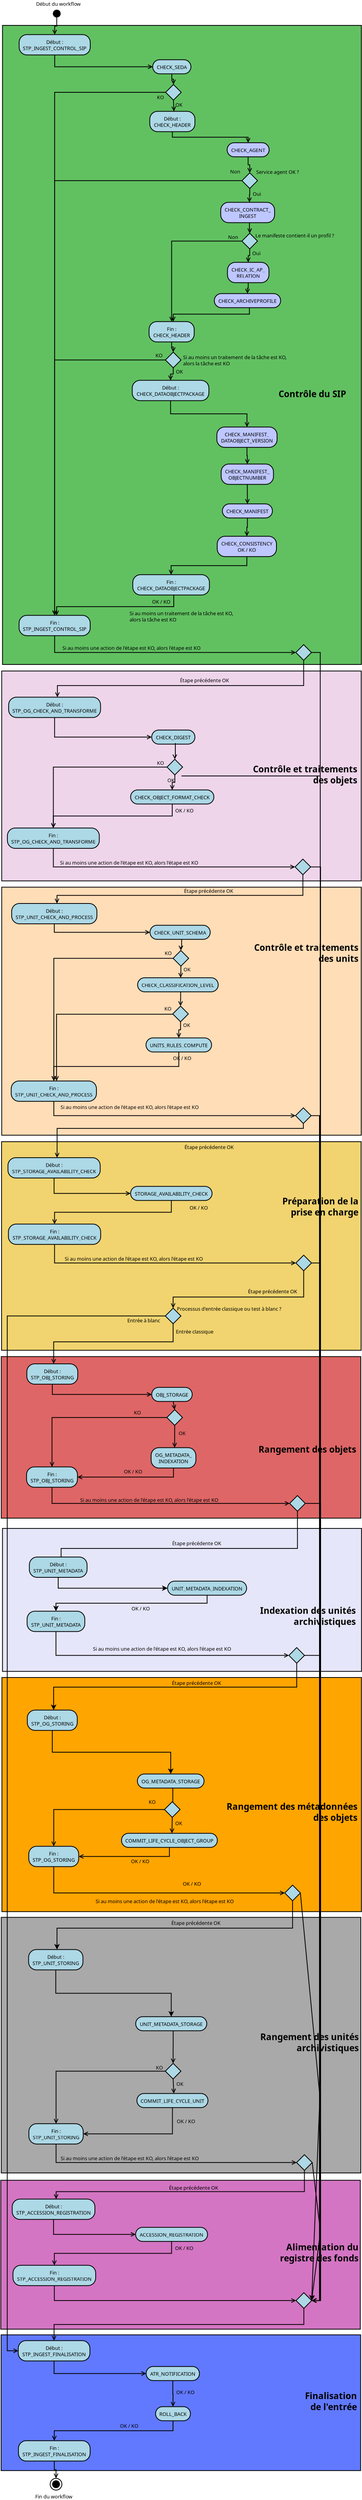 <?xml version="1.0" encoding="UTF-8"?>
<dia:diagram xmlns:dia="http://www.lysator.liu.se/~alla/dia/">
  <dia:layer name="Arrière-plan" visible="true" active="true">
    <dia:object type="Standard - Box" version="0" id="O0">
      <dia:attribute name="obj_pos">
        <dia:point val="-46.981,158.516"/>
      </dia:attribute>
      <dia:attribute name="obj_bb">
        <dia:rectangle val="-47.031,158.466;-0.896,188.496"/>
      </dia:attribute>
      <dia:attribute name="elem_corner">
        <dia:point val="-46.981,158.516"/>
      </dia:attribute>
      <dia:attribute name="elem_width">
        <dia:real val="46.035"/>
      </dia:attribute>
      <dia:attribute name="elem_height">
        <dia:real val="29.93"/>
      </dia:attribute>
      <dia:attribute name="border_width">
        <dia:real val="0.1"/>
      </dia:attribute>
      <dia:attribute name="inner_color">
        <dia:color val="#ffa500"/>
      </dia:attribute>
      <dia:attribute name="show_background">
        <dia:boolean val="true"/>
      </dia:attribute>
    </dia:object>
    <dia:object type="Standard - Box" version="0" id="O1">
      <dia:attribute name="obj_pos">
        <dia:point val="-46.909,139.46"/>
      </dia:attribute>
      <dia:attribute name="obj_bb">
        <dia:rectangle val="-46.959,139.41;-0.886,157.785"/>
      </dia:attribute>
      <dia:attribute name="elem_corner">
        <dia:point val="-46.909,139.46"/>
      </dia:attribute>
      <dia:attribute name="elem_width">
        <dia:real val="45.973"/>
      </dia:attribute>
      <dia:attribute name="elem_height">
        <dia:real val="18.275"/>
      </dia:attribute>
      <dia:attribute name="border_width">
        <dia:real val="0.1"/>
      </dia:attribute>
      <dia:attribute name="inner_color">
        <dia:color val="#e6e6fa"/>
      </dia:attribute>
      <dia:attribute name="show_background">
        <dia:boolean val="true"/>
      </dia:attribute>
    </dia:object>
    <dia:object type="Standard - Box" version="0" id="O2">
      <dia:attribute name="obj_pos">
        <dia:point val="-47.085,242.55"/>
      </dia:attribute>
      <dia:attribute name="obj_bb">
        <dia:rectangle val="-47.135,242.5;-1.0,259.954"/>
      </dia:attribute>
      <dia:attribute name="elem_corner">
        <dia:point val="-47.085,242.55"/>
      </dia:attribute>
      <dia:attribute name="elem_width">
        <dia:real val="46.035"/>
      </dia:attribute>
      <dia:attribute name="elem_height">
        <dia:real val="17.354"/>
      </dia:attribute>
      <dia:attribute name="border_width">
        <dia:real val="0.1"/>
      </dia:attribute>
      <dia:attribute name="inner_color">
        <dia:color val="#6179ff"/>
      </dia:attribute>
      <dia:attribute name="show_background">
        <dia:boolean val="true"/>
      </dia:attribute>
    </dia:object>
    <dia:object type="Standard - Box" version="0" id="O3">
      <dia:attribute name="obj_pos">
        <dia:point val="-47.125,222.79"/>
      </dia:attribute>
      <dia:attribute name="obj_bb">
        <dia:rectangle val="-47.175,222.74;-1.04,241.879"/>
      </dia:attribute>
      <dia:attribute name="elem_corner">
        <dia:point val="-47.125,222.79"/>
      </dia:attribute>
      <dia:attribute name="elem_width">
        <dia:real val="46.035"/>
      </dia:attribute>
      <dia:attribute name="elem_height">
        <dia:real val="19.039"/>
      </dia:attribute>
      <dia:attribute name="border_width">
        <dia:real val="0.1"/>
      </dia:attribute>
      <dia:attribute name="inner_color">
        <dia:color val="#d475c3"/>
      </dia:attribute>
      <dia:attribute name="show_background">
        <dia:boolean val="true"/>
      </dia:attribute>
    </dia:object>
    <dia:object type="Standard - Box" version="0" id="O4">
      <dia:attribute name="obj_pos">
        <dia:point val="-47.065,189.179"/>
      </dia:attribute>
      <dia:attribute name="obj_bb">
        <dia:rectangle val="-47.115,189.129;-0.98,221.905"/>
      </dia:attribute>
      <dia:attribute name="elem_corner">
        <dia:point val="-47.065,189.179"/>
      </dia:attribute>
      <dia:attribute name="elem_width">
        <dia:real val="46.035"/>
      </dia:attribute>
      <dia:attribute name="elem_height">
        <dia:real val="32.676"/>
      </dia:attribute>
      <dia:attribute name="border_width">
        <dia:real val="0.1"/>
      </dia:attribute>
      <dia:attribute name="inner_color">
        <dia:color val="#a9a9a9"/>
      </dia:attribute>
      <dia:attribute name="show_background">
        <dia:boolean val="true"/>
      </dia:attribute>
    </dia:object>
    <dia:object type="Standard - Box" version="0" id="O5">
      <dia:attribute name="obj_pos">
        <dia:point val="-47.065,117.492"/>
      </dia:attribute>
      <dia:attribute name="obj_bb">
        <dia:rectangle val="-47.115,117.442;-0.98,138.196"/>
      </dia:attribute>
      <dia:attribute name="elem_corner">
        <dia:point val="-47.065,117.492"/>
      </dia:attribute>
      <dia:attribute name="elem_width">
        <dia:real val="46.035"/>
      </dia:attribute>
      <dia:attribute name="elem_height">
        <dia:real val="20.654"/>
      </dia:attribute>
      <dia:attribute name="border_width">
        <dia:real val="0.1"/>
      </dia:attribute>
      <dia:attribute name="inner_color">
        <dia:color val="#df6666"/>
      </dia:attribute>
      <dia:attribute name="show_background">
        <dia:boolean val="true"/>
      </dia:attribute>
    </dia:object>
    <dia:object type="Standard - Box" version="0" id="O6">
      <dia:attribute name="obj_pos">
        <dia:point val="-47.025,90.018"/>
      </dia:attribute>
      <dia:attribute name="obj_bb">
        <dia:rectangle val="-47.075,89.968;-0.94,116.736"/>
      </dia:attribute>
      <dia:attribute name="elem_corner">
        <dia:point val="-47.025,90.018"/>
      </dia:attribute>
      <dia:attribute name="elem_width">
        <dia:real val="46.035"/>
      </dia:attribute>
      <dia:attribute name="elem_height">
        <dia:real val="26.668"/>
      </dia:attribute>
      <dia:attribute name="border_width">
        <dia:real val="0.1"/>
      </dia:attribute>
      <dia:attribute name="inner_color">
        <dia:color val="#f1d46f"/>
      </dia:attribute>
      <dia:attribute name="show_background">
        <dia:boolean val="true"/>
      </dia:attribute>
    </dia:object>
    <dia:object type="Standard - Box" version="0" id="O7">
      <dia:attribute name="obj_pos">
        <dia:point val="-47.006,57.481"/>
      </dia:attribute>
      <dia:attribute name="obj_bb">
        <dia:rectangle val="-47.056,57.431;-0.921,89.24"/>
      </dia:attribute>
      <dia:attribute name="elem_corner">
        <dia:point val="-47.006,57.481"/>
      </dia:attribute>
      <dia:attribute name="elem_width">
        <dia:real val="46.035"/>
      </dia:attribute>
      <dia:attribute name="elem_height">
        <dia:real val="31.71"/>
      </dia:attribute>
      <dia:attribute name="border_width">
        <dia:real val="0.1"/>
      </dia:attribute>
      <dia:attribute name="inner_color">
        <dia:color val="#ffddb7"/>
      </dia:attribute>
      <dia:attribute name="show_background">
        <dia:boolean val="true"/>
      </dia:attribute>
    </dia:object>
    <dia:object type="Standard - Box" version="0" id="O8">
      <dia:attribute name="obj_pos">
        <dia:point val="-47.006,29.845"/>
      </dia:attribute>
      <dia:attribute name="obj_bb">
        <dia:rectangle val="-47.056,29.795;-0.921,56.731"/>
      </dia:attribute>
      <dia:attribute name="elem_corner">
        <dia:point val="-47.006,29.845"/>
      </dia:attribute>
      <dia:attribute name="elem_width">
        <dia:real val="46.035"/>
      </dia:attribute>
      <dia:attribute name="elem_height">
        <dia:real val="26.835"/>
      </dia:attribute>
      <dia:attribute name="border_width">
        <dia:real val="0.1"/>
      </dia:attribute>
      <dia:attribute name="inner_color">
        <dia:color val="#eed5ea"/>
      </dia:attribute>
      <dia:attribute name="show_background">
        <dia:boolean val="true"/>
      </dia:attribute>
    </dia:object>
    <dia:object type="Standard - Box" version="0" id="O9">
      <dia:attribute name="obj_pos">
        <dia:point val="-46.906,-52.689"/>
      </dia:attribute>
      <dia:attribute name="obj_bb">
        <dia:rectangle val="-46.956,-52.739;-0.906,29.061"/>
      </dia:attribute>
      <dia:attribute name="elem_corner">
        <dia:point val="-46.906,-52.689"/>
      </dia:attribute>
      <dia:attribute name="elem_width">
        <dia:real val="45.95"/>
      </dia:attribute>
      <dia:attribute name="elem_height">
        <dia:real val="81.7"/>
      </dia:attribute>
      <dia:attribute name="border_width">
        <dia:real val="0.1"/>
      </dia:attribute>
      <dia:attribute name="inner_color">
        <dia:color val="#61c161"/>
      </dia:attribute>
      <dia:attribute name="show_background">
        <dia:boolean val="true"/>
      </dia:attribute>
    </dia:object>
    <dia:object type="UML - State Term" version="0" id="O10">
      <dia:attribute name="obj_pos">
        <dia:point val="-40.458,-54.698"/>
      </dia:attribute>
      <dia:attribute name="obj_bb">
        <dia:rectangle val="-40.508,-54.748;-39.408,-53.648"/>
      </dia:attribute>
      <dia:attribute name="meta">
        <dia:composite type="dict"/>
      </dia:attribute>
      <dia:attribute name="elem_corner">
        <dia:point val="-40.458,-54.698"/>
      </dia:attribute>
      <dia:attribute name="elem_width">
        <dia:real val="1"/>
      </dia:attribute>
      <dia:attribute name="elem_height">
        <dia:real val="1"/>
      </dia:attribute>
      <dia:attribute name="line_colour">
        <dia:color val="#000000"/>
      </dia:attribute>
      <dia:attribute name="fill_colour">
        <dia:color val="#ffffff"/>
      </dia:attribute>
      <dia:attribute name="is_final">
        <dia:boolean val="false"/>
      </dia:attribute>
    </dia:object>
    <dia:object type="Standard - Text" version="1" id="O11">
      <dia:attribute name="obj_pos">
        <dia:point val="-42.6,-55.2"/>
      </dia:attribute>
      <dia:attribute name="obj_bb">
        <dia:rectangle val="-42.6,-55.795;-36.568,-55.047"/>
      </dia:attribute>
      <dia:attribute name="text">
        <dia:composite type="text">
          <dia:attribute name="string">
            <dia:string>#Début du workflow#</dia:string>
          </dia:attribute>
          <dia:attribute name="font">
            <dia:font family="sans" style="0" name="Helvetica"/>
          </dia:attribute>
          <dia:attribute name="height">
            <dia:real val="0.8"/>
          </dia:attribute>
          <dia:attribute name="pos">
            <dia:point val="-42.6,-55.2"/>
          </dia:attribute>
          <dia:attribute name="color">
            <dia:color val="#000000"/>
          </dia:attribute>
          <dia:attribute name="alignment">
            <dia:enum val="0"/>
          </dia:attribute>
        </dia:composite>
      </dia:attribute>
      <dia:attribute name="valign">
        <dia:enum val="3"/>
      </dia:attribute>
    </dia:object>
    <dia:object type="UML - Activity" version="0" id="O12">
      <dia:attribute name="obj_pos">
        <dia:point val="-44.775,-51.511"/>
      </dia:attribute>
      <dia:attribute name="obj_bb">
        <dia:rectangle val="-44.825,-51.561;-35.103,-48.861"/>
      </dia:attribute>
      <dia:attribute name="meta">
        <dia:composite type="dict"/>
      </dia:attribute>
      <dia:attribute name="elem_corner">
        <dia:point val="-44.775,-51.511"/>
      </dia:attribute>
      <dia:attribute name="elem_width">
        <dia:real val="9.622"/>
      </dia:attribute>
      <dia:attribute name="elem_height">
        <dia:real val="2.6"/>
      </dia:attribute>
      <dia:attribute name="line_colour">
        <dia:color val="#000000"/>
      </dia:attribute>
      <dia:attribute name="fill_colour">
        <dia:color val="#add8e6"/>
      </dia:attribute>
      <dia:attribute name="text">
        <dia:composite type="text">
          <dia:attribute name="string">
            <dia:string>#Début :
STP_INGEST_CONTROL_SIP#</dia:string>
          </dia:attribute>
          <dia:attribute name="font">
            <dia:font family="sans" style="0" name="Helvetica"/>
          </dia:attribute>
          <dia:attribute name="height">
            <dia:real val="0.8"/>
          </dia:attribute>
          <dia:attribute name="pos">
            <dia:point val="-39.964,-50.416"/>
          </dia:attribute>
          <dia:attribute name="color">
            <dia:color val="#000000"/>
          </dia:attribute>
          <dia:attribute name="alignment">
            <dia:enum val="1"/>
          </dia:attribute>
        </dia:composite>
      </dia:attribute>
    </dia:object>
    <dia:object type="UML - Activity" version="0" id="O13">
      <dia:attribute name="obj_pos">
        <dia:point val="-27.672,-48.298"/>
      </dia:attribute>
      <dia:attribute name="obj_bb">
        <dia:rectangle val="-27.722,-48.349;-22.367,-46.449"/>
      </dia:attribute>
      <dia:attribute name="meta">
        <dia:composite type="dict"/>
      </dia:attribute>
      <dia:attribute name="elem_corner">
        <dia:point val="-27.672,-48.298"/>
      </dia:attribute>
      <dia:attribute name="elem_width">
        <dia:real val="5.255"/>
      </dia:attribute>
      <dia:attribute name="elem_height">
        <dia:real val="1.8"/>
      </dia:attribute>
      <dia:attribute name="line_colour">
        <dia:color val="#000000"/>
      </dia:attribute>
      <dia:attribute name="fill_colour">
        <dia:color val="#add8e6"/>
      </dia:attribute>
      <dia:attribute name="text">
        <dia:composite type="text">
          <dia:attribute name="string">
            <dia:string>#CHECK_SEDA#</dia:string>
          </dia:attribute>
          <dia:attribute name="font">
            <dia:font family="sans" style="0" name="Helvetica"/>
          </dia:attribute>
          <dia:attribute name="height">
            <dia:real val="0.8"/>
          </dia:attribute>
          <dia:attribute name="pos">
            <dia:point val="-25.045,-47.203"/>
          </dia:attribute>
          <dia:attribute name="color">
            <dia:color val="#000000"/>
          </dia:attribute>
          <dia:attribute name="alignment">
            <dia:enum val="1"/>
          </dia:attribute>
        </dia:composite>
      </dia:attribute>
    </dia:object>
    <dia:object type="UML - Transition" version="2" id="O14">
      <dia:attribute name="obj_pos">
        <dia:point val="-39.964,-48.911"/>
      </dia:attribute>
      <dia:attribute name="obj_bb">
        <dia:rectangle val="-40.714,-50.255;-27.622,-46.898"/>
      </dia:attribute>
      <dia:attribute name="meta">
        <dia:composite type="dict"/>
      </dia:attribute>
      <dia:attribute name="orth_points">
        <dia:point val="-39.964,-48.911"/>
        <dia:point val="-39.964,-47.398"/>
        <dia:point val="-27.672,-47.398"/>
      </dia:attribute>
      <dia:attribute name="orth_orient">
        <dia:enum val="1"/>
        <dia:enum val="0"/>
      </dia:attribute>
      <dia:attribute name="orth_autoroute">
        <dia:boolean val="true"/>
      </dia:attribute>
      <dia:attribute name="text_colour">
        <dia:color val="#000000"/>
      </dia:attribute>
      <dia:attribute name="line_colour">
        <dia:color val="#000000"/>
      </dia:attribute>
      <dia:attribute name="trigger">
        <dia:string>##</dia:string>
      </dia:attribute>
      <dia:attribute name="action">
        <dia:string>##</dia:string>
      </dia:attribute>
      <dia:attribute name="guard">
        <dia:string>##</dia:string>
      </dia:attribute>
      <dia:attribute name="trigger_text_pos">
        <dia:point val="-40.464,-49.655"/>
      </dia:attribute>
      <dia:attribute name="guard_text_pos">
        <dia:point val="-40.464,-48.655"/>
      </dia:attribute>
      <dia:attribute name="direction_inverted">
        <dia:boolean val="false"/>
      </dia:attribute>
      <dia:connections>
        <dia:connection handle="0" to="O12" connection="6"/>
        <dia:connection handle="1" to="O13" connection="3"/>
      </dia:connections>
    </dia:object>
    <dia:object type="UML - Activity" version="0" id="O15">
      <dia:attribute name="obj_pos">
        <dia:point val="-19.458,-1.346"/>
      </dia:attribute>
      <dia:attribute name="obj_bb">
        <dia:rectangle val="-19.508,-1.396;-11.203,1.304"/>
      </dia:attribute>
      <dia:attribute name="meta">
        <dia:composite type="dict"/>
      </dia:attribute>
      <dia:attribute name="elem_corner">
        <dia:point val="-19.458,-1.346"/>
      </dia:attribute>
      <dia:attribute name="elem_width">
        <dia:real val="8.205"/>
      </dia:attribute>
      <dia:attribute name="elem_height">
        <dia:real val="2.6"/>
      </dia:attribute>
      <dia:attribute name="line_colour">
        <dia:color val="#000000"/>
      </dia:attribute>
      <dia:attribute name="fill_colour">
        <dia:color val="#bec7ff"/>
      </dia:attribute>
      <dia:attribute name="text">
        <dia:composite type="text">
          <dia:attribute name="string">
            <dia:string>#CHECK_MANIFEST_
DATAOBJECT_VERSION#</dia:string>
          </dia:attribute>
          <dia:attribute name="font">
            <dia:font family="sans" style="0" name="Helvetica"/>
          </dia:attribute>
          <dia:attribute name="height">
            <dia:real val="0.8"/>
          </dia:attribute>
          <dia:attribute name="pos">
            <dia:point val="-15.355,-0.251"/>
          </dia:attribute>
          <dia:attribute name="color">
            <dia:color val="#000000"/>
          </dia:attribute>
          <dia:attribute name="alignment">
            <dia:enum val="1"/>
          </dia:attribute>
        </dia:composite>
      </dia:attribute>
    </dia:object>
    <dia:object type="UML - Activity" version="0" id="O16">
      <dia:attribute name="obj_pos">
        <dia:point val="-18.908,3.387"/>
      </dia:attribute>
      <dia:attribute name="obj_bb">
        <dia:rectangle val="-18.958,3.337;-11.786,6.037"/>
      </dia:attribute>
      <dia:attribute name="meta">
        <dia:composite type="dict"/>
      </dia:attribute>
      <dia:attribute name="elem_corner">
        <dia:point val="-18.908,3.387"/>
      </dia:attribute>
      <dia:attribute name="elem_width">
        <dia:real val="7.072"/>
      </dia:attribute>
      <dia:attribute name="elem_height">
        <dia:real val="2.6"/>
      </dia:attribute>
      <dia:attribute name="line_colour">
        <dia:color val="#000000"/>
      </dia:attribute>
      <dia:attribute name="fill_colour">
        <dia:color val="#bec7ff"/>
      </dia:attribute>
      <dia:attribute name="text">
        <dia:composite type="text">
          <dia:attribute name="string">
            <dia:string>#CHECK_MANIFEST_
OBJECTNUMBER#</dia:string>
          </dia:attribute>
          <dia:attribute name="font">
            <dia:font family="sans" style="0" name="Helvetica"/>
          </dia:attribute>
          <dia:attribute name="height">
            <dia:real val="0.8"/>
          </dia:attribute>
          <dia:attribute name="pos">
            <dia:point val="-15.372,4.482"/>
          </dia:attribute>
          <dia:attribute name="color">
            <dia:color val="#000000"/>
          </dia:attribute>
          <dia:attribute name="alignment">
            <dia:enum val="1"/>
          </dia:attribute>
        </dia:composite>
      </dia:attribute>
    </dia:object>
    <dia:object type="UML - Activity" version="0" id="O17">
      <dia:attribute name="obj_pos">
        <dia:point val="-18.754,8.482"/>
      </dia:attribute>
      <dia:attribute name="obj_bb">
        <dia:rectangle val="-18.804,8.432;-11.952,10.332"/>
      </dia:attribute>
      <dia:attribute name="meta">
        <dia:composite type="dict"/>
      </dia:attribute>
      <dia:attribute name="elem_corner">
        <dia:point val="-18.754,8.482"/>
      </dia:attribute>
      <dia:attribute name="elem_width">
        <dia:real val="6.752"/>
      </dia:attribute>
      <dia:attribute name="elem_height">
        <dia:real val="1.8"/>
      </dia:attribute>
      <dia:attribute name="line_colour">
        <dia:color val="#000000"/>
      </dia:attribute>
      <dia:attribute name="fill_colour">
        <dia:color val="#bec7ff"/>
      </dia:attribute>
      <dia:attribute name="text">
        <dia:composite type="text">
          <dia:attribute name="string">
            <dia:string>#CHECK_MANIFEST#</dia:string>
          </dia:attribute>
          <dia:attribute name="font">
            <dia:font family="sans" style="0" name="Helvetica"/>
          </dia:attribute>
          <dia:attribute name="height">
            <dia:real val="0.8"/>
          </dia:attribute>
          <dia:attribute name="pos">
            <dia:point val="-15.378,9.577"/>
          </dia:attribute>
          <dia:attribute name="color">
            <dia:color val="#000000"/>
          </dia:attribute>
          <dia:attribute name="alignment">
            <dia:enum val="1"/>
          </dia:attribute>
        </dia:composite>
      </dia:attribute>
    </dia:object>
    <dia:object type="UML - Activity" version="0" id="O18">
      <dia:attribute name="obj_pos">
        <dia:point val="-19.413,12.621"/>
      </dia:attribute>
      <dia:attribute name="obj_bb">
        <dia:rectangle val="-19.462,12.572;-11.3,15.271"/>
      </dia:attribute>
      <dia:attribute name="meta">
        <dia:composite type="dict"/>
      </dia:attribute>
      <dia:attribute name="elem_corner">
        <dia:point val="-19.413,12.621"/>
      </dia:attribute>
      <dia:attribute name="elem_width">
        <dia:real val="8.062"/>
      </dia:attribute>
      <dia:attribute name="elem_height">
        <dia:real val="2.6"/>
      </dia:attribute>
      <dia:attribute name="line_colour">
        <dia:color val="#000000"/>
      </dia:attribute>
      <dia:attribute name="fill_colour">
        <dia:color val="#bec7ff"/>
      </dia:attribute>
      <dia:attribute name="text">
        <dia:composite type="text">
          <dia:attribute name="string">
            <dia:string>#CHECK_CONSISTENCY
OK / KO#</dia:string>
          </dia:attribute>
          <dia:attribute name="font">
            <dia:font family="sans" style="0" name="Helvetica"/>
          </dia:attribute>
          <dia:attribute name="height">
            <dia:real val="0.8"/>
          </dia:attribute>
          <dia:attribute name="pos">
            <dia:point val="-15.381,13.716"/>
          </dia:attribute>
          <dia:attribute name="color">
            <dia:color val="#000000"/>
          </dia:attribute>
          <dia:attribute name="alignment">
            <dia:enum val="1"/>
          </dia:attribute>
        </dia:composite>
      </dia:attribute>
    </dia:object>
    <dia:object type="UML - Activity" version="0" id="O19">
      <dia:attribute name="obj_pos">
        <dia:point val="-44.783,22.73"/>
      </dia:attribute>
      <dia:attribute name="obj_bb">
        <dia:rectangle val="-44.833,22.68;-35.11,25.38"/>
      </dia:attribute>
      <dia:attribute name="meta">
        <dia:composite type="dict"/>
      </dia:attribute>
      <dia:attribute name="elem_corner">
        <dia:point val="-44.783,22.73"/>
      </dia:attribute>
      <dia:attribute name="elem_width">
        <dia:real val="9.622"/>
      </dia:attribute>
      <dia:attribute name="elem_height">
        <dia:real val="2.6"/>
      </dia:attribute>
      <dia:attribute name="line_colour">
        <dia:color val="#000000"/>
      </dia:attribute>
      <dia:attribute name="fill_colour">
        <dia:color val="#add8e6"/>
      </dia:attribute>
      <dia:attribute name="text">
        <dia:composite type="text">
          <dia:attribute name="string">
            <dia:string>#Fin :
STP_INGEST_CONTROL_SIP#</dia:string>
          </dia:attribute>
          <dia:attribute name="font">
            <dia:font family="sans" style="0" name="Helvetica"/>
          </dia:attribute>
          <dia:attribute name="height">
            <dia:real val="0.8"/>
          </dia:attribute>
          <dia:attribute name="pos">
            <dia:point val="-39.971,23.825"/>
          </dia:attribute>
          <dia:attribute name="color">
            <dia:color val="#000000"/>
          </dia:attribute>
          <dia:attribute name="alignment">
            <dia:enum val="1"/>
          </dia:attribute>
        </dia:composite>
      </dia:attribute>
    </dia:object>
    <dia:object type="UML - Branch" version="0" id="O20">
      <dia:attribute name="obj_pos">
        <dia:point val="-26.02,-45.133"/>
      </dia:attribute>
      <dia:attribute name="obj_bb">
        <dia:rectangle val="-26.09,-45.204;-23.949,-43.062"/>
      </dia:attribute>
      <dia:attribute name="meta">
        <dia:composite type="dict"/>
      </dia:attribute>
      <dia:attribute name="elem_corner">
        <dia:point val="-26.02,-45.133"/>
      </dia:attribute>
      <dia:attribute name="elem_width">
        <dia:real val="2"/>
      </dia:attribute>
      <dia:attribute name="elem_height">
        <dia:real val="2"/>
      </dia:attribute>
      <dia:attribute name="line_colour">
        <dia:color val="#000000"/>
      </dia:attribute>
      <dia:attribute name="fill_colour">
        <dia:color val="#add8e6"/>
      </dia:attribute>
    </dia:object>
    <dia:object type="Standard - Text" version="1" id="O21">
      <dia:attribute name="obj_pos">
        <dia:point val="-24.761,-42.295"/>
      </dia:attribute>
      <dia:attribute name="obj_bb">
        <dia:rectangle val="-24.761,-42.89;-23.836,-42.142"/>
      </dia:attribute>
      <dia:attribute name="text">
        <dia:composite type="text">
          <dia:attribute name="string">
            <dia:string>#OK#</dia:string>
          </dia:attribute>
          <dia:attribute name="font">
            <dia:font family="sans" style="0" name="Helvetica"/>
          </dia:attribute>
          <dia:attribute name="height">
            <dia:real val="0.8"/>
          </dia:attribute>
          <dia:attribute name="pos">
            <dia:point val="-24.761,-42.295"/>
          </dia:attribute>
          <dia:attribute name="color">
            <dia:color val="#000000"/>
          </dia:attribute>
          <dia:attribute name="alignment">
            <dia:enum val="0"/>
          </dia:attribute>
        </dia:composite>
      </dia:attribute>
      <dia:attribute name="valign">
        <dia:enum val="3"/>
      </dia:attribute>
    </dia:object>
    <dia:object type="UML - Transition" version="2" id="O22">
      <dia:attribute name="obj_pos">
        <dia:point val="-26.02,-44.133"/>
      </dia:attribute>
      <dia:attribute name="obj_bb">
        <dia:rectangle val="-40.471,-46.233;-25.97,22.78"/>
      </dia:attribute>
      <dia:attribute name="meta">
        <dia:composite type="dict"/>
      </dia:attribute>
      <dia:attribute name="orth_points">
        <dia:point val="-26.02,-44.133"/>
        <dia:point val="-39.971,-44.133"/>
        <dia:point val="-39.971,22.73"/>
      </dia:attribute>
      <dia:attribute name="orth_orient">
        <dia:enum val="0"/>
        <dia:enum val="1"/>
      </dia:attribute>
      <dia:attribute name="orth_autoroute">
        <dia:boolean val="true"/>
      </dia:attribute>
      <dia:attribute name="text_colour">
        <dia:color val="#000000"/>
      </dia:attribute>
      <dia:attribute name="line_colour">
        <dia:color val="#000000"/>
      </dia:attribute>
      <dia:attribute name="trigger">
        <dia:string>##</dia:string>
      </dia:attribute>
      <dia:attribute name="action">
        <dia:string>##</dia:string>
      </dia:attribute>
      <dia:attribute name="guard">
        <dia:string>##</dia:string>
      </dia:attribute>
      <dia:attribute name="trigger_text_pos">
        <dia:point val="-33.495,-45.633"/>
      </dia:attribute>
      <dia:attribute name="guard_text_pos">
        <dia:point val="-33.495,-44.633"/>
      </dia:attribute>
      <dia:attribute name="direction_inverted">
        <dia:boolean val="false"/>
      </dia:attribute>
      <dia:connections>
        <dia:connection handle="0" to="O20" connection="0"/>
        <dia:connection handle="1" to="O19" connection="1"/>
      </dia:connections>
    </dia:object>
    <dia:object type="UML - Branch" version="0" id="O23">
      <dia:attribute name="obj_pos">
        <dia:point val="-26.043,-10.916"/>
      </dia:attribute>
      <dia:attribute name="obj_bb">
        <dia:rectangle val="-26.114,-10.987;-23.972,-8.846"/>
      </dia:attribute>
      <dia:attribute name="meta">
        <dia:composite type="dict"/>
      </dia:attribute>
      <dia:attribute name="elem_corner">
        <dia:point val="-26.043,-10.916"/>
      </dia:attribute>
      <dia:attribute name="elem_width">
        <dia:real val="2"/>
      </dia:attribute>
      <dia:attribute name="elem_height">
        <dia:real val="2"/>
      </dia:attribute>
      <dia:attribute name="line_colour">
        <dia:color val="#000000"/>
      </dia:attribute>
      <dia:attribute name="fill_colour">
        <dia:color val="#add8e6"/>
      </dia:attribute>
    </dia:object>
    <dia:object type="Standard - ZigZagLine" version="1" id="O24">
      <dia:attribute name="obj_pos">
        <dia:point val="-25.045,-46.498"/>
      </dia:attribute>
      <dia:attribute name="obj_bb">
        <dia:rectangle val="-25.351,-46.548;-24.689,-45.021"/>
      </dia:attribute>
      <dia:attribute name="orth_points">
        <dia:point val="-25.045,-46.498"/>
        <dia:point val="-25.045,-45.816"/>
        <dia:point val="-25.02,-45.816"/>
        <dia:point val="-25.02,-45.133"/>
      </dia:attribute>
      <dia:attribute name="orth_orient">
        <dia:enum val="1"/>
        <dia:enum val="0"/>
        <dia:enum val="1"/>
      </dia:attribute>
      <dia:attribute name="autorouting">
        <dia:boolean val="true"/>
      </dia:attribute>
      <dia:attribute name="end_arrow">
        <dia:enum val="1"/>
      </dia:attribute>
      <dia:attribute name="end_arrow_length">
        <dia:real val="0.5"/>
      </dia:attribute>
      <dia:attribute name="end_arrow_width">
        <dia:real val="0.5"/>
      </dia:attribute>
      <dia:connections>
        <dia:connection handle="0" to="O13" connection="6"/>
        <dia:connection handle="1" to="O20" connection="1"/>
      </dia:connections>
    </dia:object>
    <dia:object type="Standard - Line" version="0" id="O25">
      <dia:attribute name="obj_pos">
        <dia:point val="-25.02,-43.133"/>
      </dia:attribute>
      <dia:attribute name="obj_bb">
        <dia:rectangle val="-25.308,-43.185;-24.648,-41.59"/>
      </dia:attribute>
      <dia:attribute name="conn_endpoints">
        <dia:point val="-25.02,-43.133"/>
        <dia:point val="-24.952,-41.702"/>
      </dia:attribute>
      <dia:attribute name="numcp">
        <dia:int val="1"/>
      </dia:attribute>
      <dia:attribute name="end_arrow">
        <dia:enum val="1"/>
      </dia:attribute>
      <dia:attribute name="end_arrow_length">
        <dia:real val="0.5"/>
      </dia:attribute>
      <dia:attribute name="end_arrow_width">
        <dia:real val="0.5"/>
      </dia:attribute>
      <dia:connections>
        <dia:connection handle="0" to="O20" connection="3"/>
        <dia:connection handle="1" to="O131" connection="1"/>
      </dia:connections>
    </dia:object>
    <dia:object type="Standard - Text" version="1" id="O26">
      <dia:attribute name="obj_pos">
        <dia:point val="-27.119,-43.258"/>
      </dia:attribute>
      <dia:attribute name="obj_bb">
        <dia:rectangle val="-27.119,-43.853;-26.229,-43.105"/>
      </dia:attribute>
      <dia:attribute name="text">
        <dia:composite type="text">
          <dia:attribute name="string">
            <dia:string>#KO#</dia:string>
          </dia:attribute>
          <dia:attribute name="font">
            <dia:font family="sans" style="0" name="Helvetica"/>
          </dia:attribute>
          <dia:attribute name="height">
            <dia:real val="0.8"/>
          </dia:attribute>
          <dia:attribute name="pos">
            <dia:point val="-27.119,-43.258"/>
          </dia:attribute>
          <dia:attribute name="color">
            <dia:color val="#000000"/>
          </dia:attribute>
          <dia:attribute name="alignment">
            <dia:enum val="0"/>
          </dia:attribute>
        </dia:composite>
      </dia:attribute>
      <dia:attribute name="valign">
        <dia:enum val="3"/>
      </dia:attribute>
    </dia:object>
    <dia:object type="UML - Branch" version="0" id="O27">
      <dia:attribute name="obj_pos">
        <dia:point val="-9.346,26.477"/>
      </dia:attribute>
      <dia:attribute name="obj_bb">
        <dia:rectangle val="-9.417,26.407;-7.275,28.548"/>
      </dia:attribute>
      <dia:attribute name="meta">
        <dia:composite type="dict"/>
      </dia:attribute>
      <dia:attribute name="elem_corner">
        <dia:point val="-9.346,26.477"/>
      </dia:attribute>
      <dia:attribute name="elem_width">
        <dia:real val="2"/>
      </dia:attribute>
      <dia:attribute name="elem_height">
        <dia:real val="2"/>
      </dia:attribute>
      <dia:attribute name="line_colour">
        <dia:color val="#000000"/>
      </dia:attribute>
      <dia:attribute name="fill_colour">
        <dia:color val="#add8e6"/>
      </dia:attribute>
    </dia:object>
    <dia:object type="Standard - ZigZagLine" version="1" id="O28">
      <dia:attribute name="obj_pos">
        <dia:point val="-39.971,25.33"/>
      </dia:attribute>
      <dia:attribute name="obj_bb">
        <dia:rectangle val="-40.022,25.28;-9.234,27.808"/>
      </dia:attribute>
      <dia:attribute name="orth_points">
        <dia:point val="-39.971,25.33"/>
        <dia:point val="-39.971,27.477"/>
        <dia:point val="-9.346,27.477"/>
      </dia:attribute>
      <dia:attribute name="orth_orient">
        <dia:enum val="1"/>
        <dia:enum val="0"/>
      </dia:attribute>
      <dia:attribute name="autorouting">
        <dia:boolean val="true"/>
      </dia:attribute>
      <dia:attribute name="end_arrow">
        <dia:enum val="1"/>
      </dia:attribute>
      <dia:attribute name="end_arrow_length">
        <dia:real val="0.5"/>
      </dia:attribute>
      <dia:attribute name="end_arrow_width">
        <dia:real val="0.5"/>
      </dia:attribute>
      <dia:connections>
        <dia:connection handle="0" to="O19" connection="6"/>
        <dia:connection handle="1" to="O27" connection="0"/>
      </dia:connections>
    </dia:object>
    <dia:object type="UML - Activity" version="0" id="O29">
      <dia:attribute name="obj_pos">
        <dia:point val="-46.119,33.191"/>
      </dia:attribute>
      <dia:attribute name="obj_bb">
        <dia:rectangle val="-46.169,33.141;-33.584,35.841"/>
      </dia:attribute>
      <dia:attribute name="meta">
        <dia:composite type="dict"/>
      </dia:attribute>
      <dia:attribute name="elem_corner">
        <dia:point val="-46.119,33.191"/>
      </dia:attribute>
      <dia:attribute name="elem_width">
        <dia:real val="12.485"/>
      </dia:attribute>
      <dia:attribute name="elem_height">
        <dia:real val="2.6"/>
      </dia:attribute>
      <dia:attribute name="line_colour">
        <dia:color val="#000000"/>
      </dia:attribute>
      <dia:attribute name="fill_colour">
        <dia:color val="#add8e6"/>
      </dia:attribute>
      <dia:attribute name="text">
        <dia:composite type="text">
          <dia:attribute name="string">
            <dia:string>#Début :
STP_OG_CHECK_AND_TRANSFORME#</dia:string>
          </dia:attribute>
          <dia:attribute name="font">
            <dia:font family="sans" style="0" name="Helvetica"/>
          </dia:attribute>
          <dia:attribute name="height">
            <dia:real val="0.8"/>
          </dia:attribute>
          <dia:attribute name="pos">
            <dia:point val="-39.876,34.286"/>
          </dia:attribute>
          <dia:attribute name="color">
            <dia:color val="#000000"/>
          </dia:attribute>
          <dia:attribute name="alignment">
            <dia:enum val="1"/>
          </dia:attribute>
        </dia:composite>
      </dia:attribute>
    </dia:object>
    <dia:object type="Standard - ZigZagLine" version="1" id="O30">
      <dia:attribute name="obj_pos">
        <dia:point val="-8.346,28.477"/>
      </dia:attribute>
      <dia:attribute name="obj_bb">
        <dia:rectangle val="-40.207,28.427;-8.296,33.303"/>
      </dia:attribute>
      <dia:attribute name="orth_points">
        <dia:point val="-8.346,28.477"/>
        <dia:point val="-8.346,31.707"/>
        <dia:point val="-39.876,31.707"/>
        <dia:point val="-39.876,33.191"/>
      </dia:attribute>
      <dia:attribute name="orth_orient">
        <dia:enum val="1"/>
        <dia:enum val="0"/>
        <dia:enum val="1"/>
      </dia:attribute>
      <dia:attribute name="autorouting">
        <dia:boolean val="false"/>
      </dia:attribute>
      <dia:attribute name="end_arrow">
        <dia:enum val="1"/>
      </dia:attribute>
      <dia:attribute name="end_arrow_length">
        <dia:real val="0.5"/>
      </dia:attribute>
      <dia:attribute name="end_arrow_width">
        <dia:real val="0.5"/>
      </dia:attribute>
      <dia:connections>
        <dia:connection handle="0" to="O27" connection="3"/>
        <dia:connection handle="1" to="O29" connection="1"/>
      </dia:connections>
    </dia:object>
    <dia:object type="UML - Activity" version="0" id="O31">
      <dia:attribute name="obj_pos">
        <dia:point val="-27.8,37.394"/>
      </dia:attribute>
      <dia:attribute name="obj_bb">
        <dia:rectangle val="-27.85,37.344;-21.848,39.244"/>
      </dia:attribute>
      <dia:attribute name="meta">
        <dia:composite type="dict"/>
      </dia:attribute>
      <dia:attribute name="elem_corner">
        <dia:point val="-27.8,37.394"/>
      </dia:attribute>
      <dia:attribute name="elem_width">
        <dia:real val="5.902"/>
      </dia:attribute>
      <dia:attribute name="elem_height">
        <dia:real val="1.8"/>
      </dia:attribute>
      <dia:attribute name="line_colour">
        <dia:color val="#000000"/>
      </dia:attribute>
      <dia:attribute name="fill_colour">
        <dia:color val="#add8e6"/>
      </dia:attribute>
      <dia:attribute name="text">
        <dia:composite type="text">
          <dia:attribute name="string">
            <dia:string>#CHECK_DIGEST#</dia:string>
          </dia:attribute>
          <dia:attribute name="font">
            <dia:font family="sans" style="0" name="Helvetica"/>
          </dia:attribute>
          <dia:attribute name="height">
            <dia:real val="0.8"/>
          </dia:attribute>
          <dia:attribute name="pos">
            <dia:point val="-24.849,38.489"/>
          </dia:attribute>
          <dia:attribute name="color">
            <dia:color val="#000000"/>
          </dia:attribute>
          <dia:attribute name="alignment">
            <dia:enum val="1"/>
          </dia:attribute>
        </dia:composite>
      </dia:attribute>
    </dia:object>
    <dia:object type="UML - Activity" version="0" id="O32">
      <dia:attribute name="obj_pos">
        <dia:point val="-30.503,45.049"/>
      </dia:attribute>
      <dia:attribute name="obj_bb">
        <dia:rectangle val="-30.553,44.999;-19.063,46.899"/>
      </dia:attribute>
      <dia:attribute name="meta">
        <dia:composite type="dict"/>
      </dia:attribute>
      <dia:attribute name="elem_corner">
        <dia:point val="-30.503,45.049"/>
      </dia:attribute>
      <dia:attribute name="elem_width">
        <dia:real val="11.39"/>
      </dia:attribute>
      <dia:attribute name="elem_height">
        <dia:real val="1.8"/>
      </dia:attribute>
      <dia:attribute name="line_colour">
        <dia:color val="#000000"/>
      </dia:attribute>
      <dia:attribute name="fill_colour">
        <dia:color val="#add8e6"/>
      </dia:attribute>
      <dia:attribute name="text">
        <dia:composite type="text">
          <dia:attribute name="string">
            <dia:string>#CHECK_OBJECT_FORMAT_CHECK#</dia:string>
          </dia:attribute>
          <dia:attribute name="font">
            <dia:font family="sans" style="0" name="Helvetica"/>
          </dia:attribute>
          <dia:attribute name="height">
            <dia:real val="0.8"/>
          </dia:attribute>
          <dia:attribute name="pos">
            <dia:point val="-24.808,46.144"/>
          </dia:attribute>
          <dia:attribute name="color">
            <dia:color val="#000000"/>
          </dia:attribute>
          <dia:attribute name="alignment">
            <dia:enum val="1"/>
          </dia:attribute>
        </dia:composite>
      </dia:attribute>
    </dia:object>
    <dia:object type="UML - Activity" version="0" id="O33">
      <dia:attribute name="obj_pos">
        <dia:point val="-46.278,49.919"/>
      </dia:attribute>
      <dia:attribute name="obj_bb">
        <dia:rectangle val="-46.328,49.869;-33.743,52.569"/>
      </dia:attribute>
      <dia:attribute name="meta">
        <dia:composite type="dict"/>
      </dia:attribute>
      <dia:attribute name="elem_corner">
        <dia:point val="-46.278,49.919"/>
      </dia:attribute>
      <dia:attribute name="elem_width">
        <dia:real val="12.485"/>
      </dia:attribute>
      <dia:attribute name="elem_height">
        <dia:real val="2.6"/>
      </dia:attribute>
      <dia:attribute name="line_colour">
        <dia:color val="#000000"/>
      </dia:attribute>
      <dia:attribute name="fill_colour">
        <dia:color val="#add8e6"/>
      </dia:attribute>
      <dia:attribute name="text">
        <dia:composite type="text">
          <dia:attribute name="string">
            <dia:string>#Fin :
STP_OG_CHECK_AND_TRANSFORME#</dia:string>
          </dia:attribute>
          <dia:attribute name="font">
            <dia:font family="sans" style="0" name="Helvetica"/>
          </dia:attribute>
          <dia:attribute name="height">
            <dia:real val="0.8"/>
          </dia:attribute>
          <dia:attribute name="pos">
            <dia:point val="-40.036,51.014"/>
          </dia:attribute>
          <dia:attribute name="color">
            <dia:color val="#000000"/>
          </dia:attribute>
          <dia:attribute name="alignment">
            <dia:enum val="1"/>
          </dia:attribute>
        </dia:composite>
      </dia:attribute>
    </dia:object>
    <dia:object type="Standard - ZigZagLine" version="1" id="O34">
      <dia:attribute name="obj_pos">
        <dia:point val="-39.876,35.791"/>
      </dia:attribute>
      <dia:attribute name="obj_bb">
        <dia:rectangle val="-39.926,35.741;-27.688,38.624"/>
      </dia:attribute>
      <dia:attribute name="orth_points">
        <dia:point val="-39.876,35.791"/>
        <dia:point val="-39.876,38.294"/>
        <dia:point val="-27.8,38.294"/>
      </dia:attribute>
      <dia:attribute name="orth_orient">
        <dia:enum val="1"/>
        <dia:enum val="0"/>
      </dia:attribute>
      <dia:attribute name="autorouting">
        <dia:boolean val="true"/>
      </dia:attribute>
      <dia:attribute name="end_arrow">
        <dia:enum val="1"/>
      </dia:attribute>
      <dia:attribute name="end_arrow_length">
        <dia:real val="0.5"/>
      </dia:attribute>
      <dia:attribute name="end_arrow_width">
        <dia:real val="0.5"/>
      </dia:attribute>
      <dia:connections>
        <dia:connection handle="0" to="O29" connection="6"/>
        <dia:connection handle="1" to="O31" connection="3"/>
      </dia:connections>
    </dia:object>
    <dia:object type="UML - Branch" version="0" id="O35">
      <dia:attribute name="obj_pos">
        <dia:point val="-25.841,41.13"/>
      </dia:attribute>
      <dia:attribute name="obj_bb">
        <dia:rectangle val="-25.912,41.059;-23.771,43.2"/>
      </dia:attribute>
      <dia:attribute name="meta">
        <dia:composite type="dict"/>
      </dia:attribute>
      <dia:attribute name="elem_corner">
        <dia:point val="-25.841,41.13"/>
      </dia:attribute>
      <dia:attribute name="elem_width">
        <dia:real val="2"/>
      </dia:attribute>
      <dia:attribute name="elem_height">
        <dia:real val="2"/>
      </dia:attribute>
      <dia:attribute name="line_colour">
        <dia:color val="#000000"/>
      </dia:attribute>
      <dia:attribute name="fill_colour">
        <dia:color val="#add8e6"/>
      </dia:attribute>
    </dia:object>
    <dia:object type="Standard - ZigZagLine" version="1" id="O36">
      <dia:attribute name="obj_pos">
        <dia:point val="-24.775,39.063"/>
      </dia:attribute>
      <dia:attribute name="obj_bb">
        <dia:rectangle val="-25.172,39.013;-24.51,41.242"/>
      </dia:attribute>
      <dia:attribute name="orth_points">
        <dia:point val="-24.775,39.063"/>
        <dia:point val="-24.775,40.837"/>
        <dia:point val="-24.841,40.837"/>
        <dia:point val="-24.841,41.13"/>
      </dia:attribute>
      <dia:attribute name="orth_orient">
        <dia:enum val="1"/>
        <dia:enum val="0"/>
        <dia:enum val="1"/>
      </dia:attribute>
      <dia:attribute name="autorouting">
        <dia:boolean val="false"/>
      </dia:attribute>
      <dia:attribute name="end_arrow">
        <dia:enum val="1"/>
      </dia:attribute>
      <dia:attribute name="end_arrow_length">
        <dia:real val="0.5"/>
      </dia:attribute>
      <dia:attribute name="end_arrow_width">
        <dia:real val="0.5"/>
      </dia:attribute>
      <dia:connections>
        <dia:connection handle="1" to="O35" connection="1"/>
      </dia:connections>
    </dia:object>
    <dia:object type="Standard - ZigZagLine" version="1" id="O37">
      <dia:attribute name="obj_pos">
        <dia:point val="-24.841,43.13"/>
      </dia:attribute>
      <dia:attribute name="obj_bb">
        <dia:rectangle val="-25.139,43.08;-24.477,45.161"/>
      </dia:attribute>
      <dia:attribute name="orth_points">
        <dia:point val="-24.841,43.13"/>
        <dia:point val="-24.841,44.089"/>
        <dia:point val="-24.808,44.089"/>
        <dia:point val="-24.808,45.049"/>
      </dia:attribute>
      <dia:attribute name="orth_orient">
        <dia:enum val="1"/>
        <dia:enum val="0"/>
        <dia:enum val="1"/>
      </dia:attribute>
      <dia:attribute name="autorouting">
        <dia:boolean val="true"/>
      </dia:attribute>
      <dia:attribute name="end_arrow">
        <dia:enum val="1"/>
      </dia:attribute>
      <dia:attribute name="end_arrow_length">
        <dia:real val="0.5"/>
      </dia:attribute>
      <dia:attribute name="end_arrow_width">
        <dia:real val="0.5"/>
      </dia:attribute>
      <dia:connections>
        <dia:connection handle="0" to="O35" connection="3"/>
        <dia:connection handle="1" to="O32" connection="1"/>
      </dia:connections>
    </dia:object>
    <dia:object type="Standard - ZigZagLine" version="1" id="O38">
      <dia:attribute name="obj_pos">
        <dia:point val="-24.808,46.849"/>
      </dia:attribute>
      <dia:attribute name="obj_bb">
        <dia:rectangle val="-40.367,46.799;-24.758,50.03"/>
      </dia:attribute>
      <dia:attribute name="orth_points">
        <dia:point val="-24.808,46.849"/>
        <dia:point val="-24.808,48.384"/>
        <dia:point val="-40.036,48.384"/>
        <dia:point val="-40.036,49.919"/>
      </dia:attribute>
      <dia:attribute name="orth_orient">
        <dia:enum val="1"/>
        <dia:enum val="0"/>
        <dia:enum val="1"/>
      </dia:attribute>
      <dia:attribute name="autorouting">
        <dia:boolean val="true"/>
      </dia:attribute>
      <dia:attribute name="end_arrow">
        <dia:enum val="1"/>
      </dia:attribute>
      <dia:attribute name="end_arrow_length">
        <dia:real val="0.5"/>
      </dia:attribute>
      <dia:attribute name="end_arrow_width">
        <dia:real val="0.5"/>
      </dia:attribute>
      <dia:connections>
        <dia:connection handle="0" to="O32" connection="6"/>
        <dia:connection handle="1" to="O33" connection="1"/>
      </dia:connections>
    </dia:object>
    <dia:object type="Standard - ZigZagLine" version="1" id="O39">
      <dia:attribute name="obj_pos">
        <dia:point val="-25.841,42.13"/>
      </dia:attribute>
      <dia:attribute name="obj_bb">
        <dia:rectangle val="-40.367,42.08;-25.791,50.03"/>
      </dia:attribute>
      <dia:attribute name="orth_points">
        <dia:point val="-25.841,42.13"/>
        <dia:point val="-40.036,42.13"/>
        <dia:point val="-40.036,49.919"/>
      </dia:attribute>
      <dia:attribute name="orth_orient">
        <dia:enum val="0"/>
        <dia:enum val="1"/>
      </dia:attribute>
      <dia:attribute name="autorouting">
        <dia:boolean val="true"/>
      </dia:attribute>
      <dia:attribute name="end_arrow">
        <dia:enum val="1"/>
      </dia:attribute>
      <dia:attribute name="end_arrow_length">
        <dia:real val="0.5"/>
      </dia:attribute>
      <dia:attribute name="end_arrow_width">
        <dia:real val="0.5"/>
      </dia:attribute>
      <dia:connections>
        <dia:connection handle="0" to="O35" connection="0"/>
        <dia:connection handle="1" to="O33" connection="1"/>
      </dia:connections>
    </dia:object>
    <dia:object type="Standard - Text" version="1" id="O40">
      <dia:attribute name="obj_pos">
        <dia:point val="-25.785,44.047"/>
      </dia:attribute>
      <dia:attribute name="obj_bb">
        <dia:rectangle val="-25.785,43.452;-24.86,44.2"/>
      </dia:attribute>
      <dia:attribute name="text">
        <dia:composite type="text">
          <dia:attribute name="string">
            <dia:string>#OK#</dia:string>
          </dia:attribute>
          <dia:attribute name="font">
            <dia:font family="sans" style="0" name="Helvetica"/>
          </dia:attribute>
          <dia:attribute name="height">
            <dia:real val="0.8"/>
          </dia:attribute>
          <dia:attribute name="pos">
            <dia:point val="-25.785,44.047"/>
          </dia:attribute>
          <dia:attribute name="color">
            <dia:color val="#000000"/>
          </dia:attribute>
          <dia:attribute name="alignment">
            <dia:enum val="0"/>
          </dia:attribute>
        </dia:composite>
      </dia:attribute>
      <dia:attribute name="valign">
        <dia:enum val="3"/>
      </dia:attribute>
    </dia:object>
    <dia:object type="Standard - Text" version="1" id="O41">
      <dia:attribute name="obj_pos">
        <dia:point val="-27.123,41.842"/>
      </dia:attribute>
      <dia:attribute name="obj_bb">
        <dia:rectangle val="-27.123,41.247;-26.233,41.994"/>
      </dia:attribute>
      <dia:attribute name="text">
        <dia:composite type="text">
          <dia:attribute name="string">
            <dia:string>#KO#</dia:string>
          </dia:attribute>
          <dia:attribute name="font">
            <dia:font family="sans" style="0" name="Helvetica"/>
          </dia:attribute>
          <dia:attribute name="height">
            <dia:real val="0.8"/>
          </dia:attribute>
          <dia:attribute name="pos">
            <dia:point val="-27.123,41.842"/>
          </dia:attribute>
          <dia:attribute name="color">
            <dia:color val="#000000"/>
          </dia:attribute>
          <dia:attribute name="alignment">
            <dia:enum val="0"/>
          </dia:attribute>
        </dia:composite>
      </dia:attribute>
      <dia:attribute name="valign">
        <dia:enum val="3"/>
      </dia:attribute>
    </dia:object>
    <dia:object type="Standard - Text" version="1" id="O42">
      <dia:attribute name="obj_pos">
        <dia:point val="-24.785,47.922"/>
      </dia:attribute>
      <dia:attribute name="obj_bb">
        <dia:rectangle val="-24.785,47.327;-22.35,48.074"/>
      </dia:attribute>
      <dia:attribute name="text">
        <dia:composite type="text">
          <dia:attribute name="string">
            <dia:string>#OK / KO#</dia:string>
          </dia:attribute>
          <dia:attribute name="font">
            <dia:font family="sans" style="0" name="Helvetica"/>
          </dia:attribute>
          <dia:attribute name="height">
            <dia:real val="0.8"/>
          </dia:attribute>
          <dia:attribute name="pos">
            <dia:point val="-24.785,47.922"/>
          </dia:attribute>
          <dia:attribute name="color">
            <dia:color val="#000000"/>
          </dia:attribute>
          <dia:attribute name="alignment">
            <dia:enum val="0"/>
          </dia:attribute>
        </dia:composite>
      </dia:attribute>
      <dia:attribute name="valign">
        <dia:enum val="3"/>
      </dia:attribute>
    </dia:object>
    <dia:object type="Standard - Text" version="1" id="O43">
      <dia:attribute name="obj_pos">
        <dia:point val="-39.241,27.144"/>
      </dia:attribute>
      <dia:attribute name="obj_bb">
        <dia:rectangle val="-39.241,26.549;-19.641,27.297"/>
      </dia:attribute>
      <dia:attribute name="text">
        <dia:composite type="text">
          <dia:attribute name="string">
            <dia:string>#Si au moins une action de l'étape est KO, alors l'étape est KO#</dia:string>
          </dia:attribute>
          <dia:attribute name="font">
            <dia:font family="sans" style="0" name="Helvetica"/>
          </dia:attribute>
          <dia:attribute name="height">
            <dia:real val="0.8"/>
          </dia:attribute>
          <dia:attribute name="pos">
            <dia:point val="-39.241,27.144"/>
          </dia:attribute>
          <dia:attribute name="color">
            <dia:color val="#000000"/>
          </dia:attribute>
          <dia:attribute name="alignment">
            <dia:enum val="0"/>
          </dia:attribute>
        </dia:composite>
      </dia:attribute>
      <dia:attribute name="valign">
        <dia:enum val="3"/>
      </dia:attribute>
    </dia:object>
    <dia:object type="Standard - Text" version="1" id="O44">
      <dia:attribute name="obj_pos">
        <dia:point val="-24.197,31.277"/>
      </dia:attribute>
      <dia:attribute name="obj_bb">
        <dia:rectangle val="-24.197,30.682;-17.367,31.429"/>
      </dia:attribute>
      <dia:attribute name="text">
        <dia:composite type="text">
          <dia:attribute name="string">
            <dia:string>#Étape précédente OK#</dia:string>
          </dia:attribute>
          <dia:attribute name="font">
            <dia:font family="sans" style="0" name="Helvetica"/>
          </dia:attribute>
          <dia:attribute name="height">
            <dia:real val="0.8"/>
          </dia:attribute>
          <dia:attribute name="pos">
            <dia:point val="-24.197,31.277"/>
          </dia:attribute>
          <dia:attribute name="color">
            <dia:color val="#000000"/>
          </dia:attribute>
          <dia:attribute name="alignment">
            <dia:enum val="0"/>
          </dia:attribute>
        </dia:composite>
      </dia:attribute>
      <dia:attribute name="valign">
        <dia:enum val="3"/>
      </dia:attribute>
    </dia:object>
    <dia:object type="UML - Branch" version="0" id="O45">
      <dia:attribute name="obj_pos">
        <dia:point val="-9.445,53.893"/>
      </dia:attribute>
      <dia:attribute name="obj_bb">
        <dia:rectangle val="-9.516,53.823;-7.375,55.964"/>
      </dia:attribute>
      <dia:attribute name="meta">
        <dia:composite type="dict"/>
      </dia:attribute>
      <dia:attribute name="elem_corner">
        <dia:point val="-9.445,53.893"/>
      </dia:attribute>
      <dia:attribute name="elem_width">
        <dia:real val="2"/>
      </dia:attribute>
      <dia:attribute name="elem_height">
        <dia:real val="2"/>
      </dia:attribute>
      <dia:attribute name="line_colour">
        <dia:color val="#000000"/>
      </dia:attribute>
      <dia:attribute name="fill_colour">
        <dia:color val="#add8e6"/>
      </dia:attribute>
    </dia:object>
    <dia:object type="Standard - ZigZagLine" version="1" id="O46">
      <dia:attribute name="obj_pos">
        <dia:point val="-40.036,52.519"/>
      </dia:attribute>
      <dia:attribute name="obj_bb">
        <dia:rectangle val="-40.086,52.469;-9.334,55.224"/>
      </dia:attribute>
      <dia:attribute name="orth_points">
        <dia:point val="-40.036,52.519"/>
        <dia:point val="-40.036,54.893"/>
        <dia:point val="-9.445,54.893"/>
      </dia:attribute>
      <dia:attribute name="orth_orient">
        <dia:enum val="1"/>
        <dia:enum val="0"/>
      </dia:attribute>
      <dia:attribute name="autorouting">
        <dia:boolean val="true"/>
      </dia:attribute>
      <dia:attribute name="end_arrow">
        <dia:enum val="1"/>
      </dia:attribute>
      <dia:attribute name="end_arrow_length">
        <dia:real val="0.5"/>
      </dia:attribute>
      <dia:attribute name="end_arrow_width">
        <dia:real val="0.5"/>
      </dia:attribute>
      <dia:connections>
        <dia:connection handle="0" to="O33" connection="6"/>
        <dia:connection handle="1" to="O45" connection="0"/>
      </dia:connections>
    </dia:object>
    <dia:object type="Standard - Text" version="1" id="O47">
      <dia:attribute name="obj_pos">
        <dia:point val="-39.537,54.596"/>
      </dia:attribute>
      <dia:attribute name="obj_bb">
        <dia:rectangle val="-39.537,54.001;-19.937,54.749"/>
      </dia:attribute>
      <dia:attribute name="text">
        <dia:composite type="text">
          <dia:attribute name="string">
            <dia:string>#Si au moins une action de l'étape est KO, alors l'étape est KO#</dia:string>
          </dia:attribute>
          <dia:attribute name="font">
            <dia:font family="sans" style="0" name="Helvetica"/>
          </dia:attribute>
          <dia:attribute name="height">
            <dia:real val="0.8"/>
          </dia:attribute>
          <dia:attribute name="pos">
            <dia:point val="-39.537,54.596"/>
          </dia:attribute>
          <dia:attribute name="color">
            <dia:color val="#000000"/>
          </dia:attribute>
          <dia:attribute name="alignment">
            <dia:enum val="0"/>
          </dia:attribute>
        </dia:composite>
      </dia:attribute>
      <dia:attribute name="valign">
        <dia:enum val="3"/>
      </dia:attribute>
    </dia:object>
    <dia:object type="UML - Activity" version="0" id="O48">
      <dia:attribute name="obj_pos">
        <dia:point val="-45.73,59.566"/>
      </dia:attribute>
      <dia:attribute name="obj_bb">
        <dia:rectangle val="-45.78,59.516;-34.075,62.216"/>
      </dia:attribute>
      <dia:attribute name="meta">
        <dia:composite type="dict"/>
      </dia:attribute>
      <dia:attribute name="elem_corner">
        <dia:point val="-45.73,59.566"/>
      </dia:attribute>
      <dia:attribute name="elem_width">
        <dia:real val="11.605"/>
      </dia:attribute>
      <dia:attribute name="elem_height">
        <dia:real val="2.6"/>
      </dia:attribute>
      <dia:attribute name="line_colour">
        <dia:color val="#000000"/>
      </dia:attribute>
      <dia:attribute name="fill_colour">
        <dia:color val="#add8e6"/>
      </dia:attribute>
      <dia:attribute name="text">
        <dia:composite type="text">
          <dia:attribute name="string">
            <dia:string>#Début :
STP_UNIT_CHECK_AND_PROCESS#</dia:string>
          </dia:attribute>
          <dia:attribute name="font">
            <dia:font family="sans" style="0" name="Helvetica"/>
          </dia:attribute>
          <dia:attribute name="height">
            <dia:real val="0.8"/>
          </dia:attribute>
          <dia:attribute name="pos">
            <dia:point val="-39.928,60.661"/>
          </dia:attribute>
          <dia:attribute name="color">
            <dia:color val="#000000"/>
          </dia:attribute>
          <dia:attribute name="alignment">
            <dia:enum val="1"/>
          </dia:attribute>
        </dia:composite>
      </dia:attribute>
    </dia:object>
    <dia:object type="Standard - ZigZagLine" version="1" id="O49">
      <dia:attribute name="obj_pos">
        <dia:point val="-8.445,55.893"/>
      </dia:attribute>
      <dia:attribute name="obj_bb">
        <dia:rectangle val="-40.259,55.843;-8.395,59.678"/>
      </dia:attribute>
      <dia:attribute name="orth_points">
        <dia:point val="-8.445,55.893"/>
        <dia:point val="-8.445,58.531"/>
        <dia:point val="-39.928,58.531"/>
        <dia:point val="-39.928,59.566"/>
      </dia:attribute>
      <dia:attribute name="orth_orient">
        <dia:enum val="1"/>
        <dia:enum val="0"/>
        <dia:enum val="1"/>
      </dia:attribute>
      <dia:attribute name="autorouting">
        <dia:boolean val="false"/>
      </dia:attribute>
      <dia:attribute name="end_arrow">
        <dia:enum val="1"/>
      </dia:attribute>
      <dia:attribute name="end_arrow_length">
        <dia:real val="0.5"/>
      </dia:attribute>
      <dia:attribute name="end_arrow_width">
        <dia:real val="0.5"/>
      </dia:attribute>
      <dia:connections>
        <dia:connection handle="0" to="O45" connection="3"/>
        <dia:connection handle="1" to="O48" connection="1"/>
      </dia:connections>
    </dia:object>
    <dia:object type="Standard - Text" version="1" id="O50">
      <dia:attribute name="obj_pos">
        <dia:point val="-23.661,58.204"/>
      </dia:attribute>
      <dia:attribute name="obj_bb">
        <dia:rectangle val="-23.661,57.609;-16.831,58.357"/>
      </dia:attribute>
      <dia:attribute name="text">
        <dia:composite type="text">
          <dia:attribute name="string">
            <dia:string>#Étape précédente OK#</dia:string>
          </dia:attribute>
          <dia:attribute name="font">
            <dia:font family="sans" style="0" name="Helvetica"/>
          </dia:attribute>
          <dia:attribute name="height">
            <dia:real val="0.8"/>
          </dia:attribute>
          <dia:attribute name="pos">
            <dia:point val="-23.661,58.204"/>
          </dia:attribute>
          <dia:attribute name="color">
            <dia:color val="#000000"/>
          </dia:attribute>
          <dia:attribute name="alignment">
            <dia:enum val="0"/>
          </dia:attribute>
        </dia:composite>
      </dia:attribute>
      <dia:attribute name="valign">
        <dia:enum val="3"/>
      </dia:attribute>
    </dia:object>
    <dia:object type="UML - Activity" version="0" id="O51">
      <dia:attribute name="obj_pos">
        <dia:point val="-28.53,76.749"/>
      </dia:attribute>
      <dia:attribute name="obj_bb">
        <dia:rectangle val="-28.58,76.699;-19.67,78.599"/>
      </dia:attribute>
      <dia:attribute name="meta">
        <dia:composite type="dict"/>
      </dia:attribute>
      <dia:attribute name="elem_corner">
        <dia:point val="-28.53,76.749"/>
      </dia:attribute>
      <dia:attribute name="elem_width">
        <dia:real val="8.81"/>
      </dia:attribute>
      <dia:attribute name="elem_height">
        <dia:real val="1.8"/>
      </dia:attribute>
      <dia:attribute name="line_colour">
        <dia:color val="#000000"/>
      </dia:attribute>
      <dia:attribute name="fill_colour">
        <dia:color val="#add8e6"/>
      </dia:attribute>
      <dia:attribute name="text">
        <dia:composite type="text">
          <dia:attribute name="string">
            <dia:string>#UNITS_RULES_COMPUTE#</dia:string>
          </dia:attribute>
          <dia:attribute name="font">
            <dia:font family="sans" style="0" name="Helvetica"/>
          </dia:attribute>
          <dia:attribute name="height">
            <dia:real val="0.8"/>
          </dia:attribute>
          <dia:attribute name="pos">
            <dia:point val="-24.125,77.844"/>
          </dia:attribute>
          <dia:attribute name="color">
            <dia:color val="#000000"/>
          </dia:attribute>
          <dia:attribute name="alignment">
            <dia:enum val="1"/>
          </dia:attribute>
        </dia:composite>
      </dia:attribute>
    </dia:object>
    <dia:object type="UML - Activity" version="0" id="O52">
      <dia:attribute name="obj_pos">
        <dia:point val="-45.79,82.258"/>
      </dia:attribute>
      <dia:attribute name="obj_bb">
        <dia:rectangle val="-45.84,82.208;-34.135,84.908"/>
      </dia:attribute>
      <dia:attribute name="meta">
        <dia:composite type="dict"/>
      </dia:attribute>
      <dia:attribute name="elem_corner">
        <dia:point val="-45.79,82.258"/>
      </dia:attribute>
      <dia:attribute name="elem_width">
        <dia:real val="11.605"/>
      </dia:attribute>
      <dia:attribute name="elem_height">
        <dia:real val="2.6"/>
      </dia:attribute>
      <dia:attribute name="line_colour">
        <dia:color val="#000000"/>
      </dia:attribute>
      <dia:attribute name="fill_colour">
        <dia:color val="#add8e6"/>
      </dia:attribute>
      <dia:attribute name="text">
        <dia:composite type="text">
          <dia:attribute name="string">
            <dia:string>#Fin :
STP_UNIT_CHECK_AND_PROCESS#</dia:string>
          </dia:attribute>
          <dia:attribute name="font">
            <dia:font family="sans" style="0" name="Helvetica"/>
          </dia:attribute>
          <dia:attribute name="height">
            <dia:real val="0.8"/>
          </dia:attribute>
          <dia:attribute name="pos">
            <dia:point val="-39.987,83.353"/>
          </dia:attribute>
          <dia:attribute name="color">
            <dia:color val="#000000"/>
          </dia:attribute>
          <dia:attribute name="alignment">
            <dia:enum val="1"/>
          </dia:attribute>
        </dia:composite>
      </dia:attribute>
    </dia:object>
    <dia:object type="Standard - ZigZagLine" version="1" id="O53">
      <dia:attribute name="obj_pos">
        <dia:point val="-24.125,78.549"/>
      </dia:attribute>
      <dia:attribute name="obj_bb">
        <dia:rectangle val="-40.318,78.499;-24.075,82.37"/>
      </dia:attribute>
      <dia:attribute name="orth_points">
        <dia:point val="-24.125,78.549"/>
        <dia:point val="-24.125,80.403"/>
        <dia:point val="-39.987,80.403"/>
        <dia:point val="-39.987,82.258"/>
      </dia:attribute>
      <dia:attribute name="orth_orient">
        <dia:enum val="1"/>
        <dia:enum val="0"/>
        <dia:enum val="1"/>
      </dia:attribute>
      <dia:attribute name="autorouting">
        <dia:boolean val="true"/>
      </dia:attribute>
      <dia:attribute name="end_arrow">
        <dia:enum val="1"/>
      </dia:attribute>
      <dia:attribute name="end_arrow_length">
        <dia:real val="0.5"/>
      </dia:attribute>
      <dia:attribute name="end_arrow_width">
        <dia:real val="0.5"/>
      </dia:attribute>
      <dia:connections>
        <dia:connection handle="0" to="O51" connection="6"/>
        <dia:connection handle="1" to="O52" connection="1"/>
      </dia:connections>
    </dia:object>
    <dia:object type="Standard - Text" version="1" id="O54">
      <dia:attribute name="obj_pos">
        <dia:point val="-25.072,79.579"/>
      </dia:attribute>
      <dia:attribute name="obj_bb">
        <dia:rectangle val="-25.072,78.984;-22.637,79.732"/>
      </dia:attribute>
      <dia:attribute name="text">
        <dia:composite type="text">
          <dia:attribute name="string">
            <dia:string>#OK / KO#</dia:string>
          </dia:attribute>
          <dia:attribute name="font">
            <dia:font family="sans" style="0" name="Helvetica"/>
          </dia:attribute>
          <dia:attribute name="height">
            <dia:real val="0.8"/>
          </dia:attribute>
          <dia:attribute name="pos">
            <dia:point val="-25.072,79.579"/>
          </dia:attribute>
          <dia:attribute name="color">
            <dia:color val="#000000"/>
          </dia:attribute>
          <dia:attribute name="alignment">
            <dia:enum val="0"/>
          </dia:attribute>
        </dia:composite>
      </dia:attribute>
      <dia:attribute name="valign">
        <dia:enum val="3"/>
      </dia:attribute>
    </dia:object>
    <dia:object type="UML - Branch" version="0" id="O55">
      <dia:attribute name="obj_pos">
        <dia:point val="-9.386,85.689"/>
      </dia:attribute>
      <dia:attribute name="obj_bb">
        <dia:rectangle val="-9.457,85.618;-7.315,87.76"/>
      </dia:attribute>
      <dia:attribute name="meta">
        <dia:composite type="dict"/>
      </dia:attribute>
      <dia:attribute name="elem_corner">
        <dia:point val="-9.386,85.689"/>
      </dia:attribute>
      <dia:attribute name="elem_width">
        <dia:real val="2"/>
      </dia:attribute>
      <dia:attribute name="elem_height">
        <dia:real val="2"/>
      </dia:attribute>
      <dia:attribute name="line_colour">
        <dia:color val="#000000"/>
      </dia:attribute>
      <dia:attribute name="fill_colour">
        <dia:color val="#add8e6"/>
      </dia:attribute>
    </dia:object>
    <dia:object type="Standard - ZigZagLine" version="1" id="O56">
      <dia:attribute name="obj_pos">
        <dia:point val="-39.987,84.858"/>
      </dia:attribute>
      <dia:attribute name="obj_bb">
        <dia:rectangle val="-40.037,84.808;-9.274,87.02"/>
      </dia:attribute>
      <dia:attribute name="orth_points">
        <dia:point val="-39.987,84.858"/>
        <dia:point val="-39.987,86.689"/>
        <dia:point val="-9.386,86.689"/>
      </dia:attribute>
      <dia:attribute name="orth_orient">
        <dia:enum val="1"/>
        <dia:enum val="0"/>
      </dia:attribute>
      <dia:attribute name="autorouting">
        <dia:boolean val="true"/>
      </dia:attribute>
      <dia:attribute name="end_arrow">
        <dia:enum val="1"/>
      </dia:attribute>
      <dia:attribute name="end_arrow_length">
        <dia:real val="0.5"/>
      </dia:attribute>
      <dia:attribute name="end_arrow_width">
        <dia:real val="0.5"/>
      </dia:attribute>
      <dia:connections>
        <dia:connection handle="0" to="O52" connection="6"/>
        <dia:connection handle="1" to="O55" connection="0"/>
      </dia:connections>
    </dia:object>
    <dia:object type="Standard - Text" version="1" id="O57">
      <dia:attribute name="obj_pos">
        <dia:point val="-39.477,85.846"/>
      </dia:attribute>
      <dia:attribute name="obj_bb">
        <dia:rectangle val="-39.477,85.251;-19.878,85.999"/>
      </dia:attribute>
      <dia:attribute name="text">
        <dia:composite type="text">
          <dia:attribute name="string">
            <dia:string>#Si au moins une action de l'étape est KO, alors l'étape est KO#</dia:string>
          </dia:attribute>
          <dia:attribute name="font">
            <dia:font family="sans" style="0" name="Helvetica"/>
          </dia:attribute>
          <dia:attribute name="height">
            <dia:real val="0.8"/>
          </dia:attribute>
          <dia:attribute name="pos">
            <dia:point val="-39.477,85.846"/>
          </dia:attribute>
          <dia:attribute name="color">
            <dia:color val="#000000"/>
          </dia:attribute>
          <dia:attribute name="alignment">
            <dia:enum val="0"/>
          </dia:attribute>
        </dia:composite>
      </dia:attribute>
      <dia:attribute name="valign">
        <dia:enum val="3"/>
      </dia:attribute>
    </dia:object>
    <dia:object type="UML - Activity" version="0" id="O58">
      <dia:attribute name="obj_pos">
        <dia:point val="-46.206,92.061"/>
      </dia:attribute>
      <dia:attribute name="obj_bb">
        <dia:rectangle val="-46.256,92.011;-33.571,94.711"/>
      </dia:attribute>
      <dia:attribute name="meta">
        <dia:composite type="dict"/>
      </dia:attribute>
      <dia:attribute name="elem_corner">
        <dia:point val="-46.206,92.061"/>
      </dia:attribute>
      <dia:attribute name="elem_width">
        <dia:real val="12.585"/>
      </dia:attribute>
      <dia:attribute name="elem_height">
        <dia:real val="2.6"/>
      </dia:attribute>
      <dia:attribute name="line_colour">
        <dia:color val="#000000"/>
      </dia:attribute>
      <dia:attribute name="fill_colour">
        <dia:color val="#add8e6"/>
      </dia:attribute>
      <dia:attribute name="text">
        <dia:composite type="text">
          <dia:attribute name="string">
            <dia:string>#Début :
STP_STORAGE_AVAILABILITY_CHECK#</dia:string>
          </dia:attribute>
          <dia:attribute name="font">
            <dia:font family="sans" style="0" name="Helvetica"/>
          </dia:attribute>
          <dia:attribute name="height">
            <dia:real val="0.8"/>
          </dia:attribute>
          <dia:attribute name="pos">
            <dia:point val="-39.913,93.156"/>
          </dia:attribute>
          <dia:attribute name="color">
            <dia:color val="#000000"/>
          </dia:attribute>
          <dia:attribute name="alignment">
            <dia:enum val="1"/>
          </dia:attribute>
        </dia:composite>
      </dia:attribute>
    </dia:object>
    <dia:object type="Standard - ZigZagLine" version="1" id="O59">
      <dia:attribute name="obj_pos">
        <dia:point val="-8.386,87.689"/>
      </dia:attribute>
      <dia:attribute name="obj_bb">
        <dia:rectangle val="-40.244,87.639;-8.336,92.172"/>
      </dia:attribute>
      <dia:attribute name="orth_points">
        <dia:point val="-8.386,87.689"/>
        <dia:point val="-8.386,88.318"/>
        <dia:point val="-39.913,88.318"/>
        <dia:point val="-39.913,92.061"/>
      </dia:attribute>
      <dia:attribute name="orth_orient">
        <dia:enum val="1"/>
        <dia:enum val="0"/>
        <dia:enum val="1"/>
      </dia:attribute>
      <dia:attribute name="autorouting">
        <dia:boolean val="false"/>
      </dia:attribute>
      <dia:attribute name="end_arrow">
        <dia:enum val="1"/>
      </dia:attribute>
      <dia:attribute name="end_arrow_length">
        <dia:real val="0.5"/>
      </dia:attribute>
      <dia:attribute name="end_arrow_width">
        <dia:real val="0.5"/>
      </dia:attribute>
      <dia:connections>
        <dia:connection handle="0" to="O55" connection="3"/>
        <dia:connection handle="1" to="O58" connection="1"/>
      </dia:connections>
    </dia:object>
    <dia:object type="Standard - Text" version="1" id="O60">
      <dia:attribute name="obj_pos">
        <dia:point val="-23.602,90.949"/>
      </dia:attribute>
      <dia:attribute name="obj_bb">
        <dia:rectangle val="-23.602,90.354;-16.772,91.101"/>
      </dia:attribute>
      <dia:attribute name="text">
        <dia:composite type="text">
          <dia:attribute name="string">
            <dia:string>#Étape précédente OK#</dia:string>
          </dia:attribute>
          <dia:attribute name="font">
            <dia:font family="sans" style="0" name="Helvetica"/>
          </dia:attribute>
          <dia:attribute name="height">
            <dia:real val="0.8"/>
          </dia:attribute>
          <dia:attribute name="pos">
            <dia:point val="-23.602,90.949"/>
          </dia:attribute>
          <dia:attribute name="color">
            <dia:color val="#000000"/>
          </dia:attribute>
          <dia:attribute name="alignment">
            <dia:enum val="0"/>
          </dia:attribute>
        </dia:composite>
      </dia:attribute>
      <dia:attribute name="valign">
        <dia:enum val="3"/>
      </dia:attribute>
    </dia:object>
    <dia:object type="UML - Activity" version="0" id="O61">
      <dia:attribute name="obj_pos">
        <dia:point val="-30.503,95.732"/>
      </dia:attribute>
      <dia:attribute name="obj_bb">
        <dia:rectangle val="-30.553,95.682;-19.371,97.582"/>
      </dia:attribute>
      <dia:attribute name="meta">
        <dia:composite type="dict"/>
      </dia:attribute>
      <dia:attribute name="elem_corner">
        <dia:point val="-30.503,95.732"/>
      </dia:attribute>
      <dia:attribute name="elem_width">
        <dia:real val="11.082"/>
      </dia:attribute>
      <dia:attribute name="elem_height">
        <dia:real val="1.8"/>
      </dia:attribute>
      <dia:attribute name="line_colour">
        <dia:color val="#000000"/>
      </dia:attribute>
      <dia:attribute name="fill_colour">
        <dia:color val="#add8e6"/>
      </dia:attribute>
      <dia:attribute name="text">
        <dia:composite type="text">
          <dia:attribute name="string">
            <dia:string>#STORAGE_AVAILABILITY_CHECK#</dia:string>
          </dia:attribute>
          <dia:attribute name="font">
            <dia:font family="sans" style="0" name="Helvetica"/>
          </dia:attribute>
          <dia:attribute name="height">
            <dia:real val="0.8"/>
          </dia:attribute>
          <dia:attribute name="pos">
            <dia:point val="-24.962,96.827"/>
          </dia:attribute>
          <dia:attribute name="color">
            <dia:color val="#000000"/>
          </dia:attribute>
          <dia:attribute name="alignment">
            <dia:enum val="1"/>
          </dia:attribute>
        </dia:composite>
      </dia:attribute>
    </dia:object>
    <dia:object type="UML - Activity" version="0" id="O62">
      <dia:attribute name="obj_pos">
        <dia:point val="-46.147,100.549"/>
      </dia:attribute>
      <dia:attribute name="obj_bb">
        <dia:rectangle val="-46.197,100.499;-33.511,103.199"/>
      </dia:attribute>
      <dia:attribute name="meta">
        <dia:composite type="dict"/>
      </dia:attribute>
      <dia:attribute name="elem_corner">
        <dia:point val="-46.147,100.549"/>
      </dia:attribute>
      <dia:attribute name="elem_width">
        <dia:real val="12.585"/>
      </dia:attribute>
      <dia:attribute name="elem_height">
        <dia:real val="2.6"/>
      </dia:attribute>
      <dia:attribute name="line_colour">
        <dia:color val="#000000"/>
      </dia:attribute>
      <dia:attribute name="fill_colour">
        <dia:color val="#add8e6"/>
      </dia:attribute>
      <dia:attribute name="text">
        <dia:composite type="text">
          <dia:attribute name="string">
            <dia:string>#Fin :
STP_STORAGE_AVAILABILITY_CHECK#</dia:string>
          </dia:attribute>
          <dia:attribute name="font">
            <dia:font family="sans" style="0" name="Helvetica"/>
          </dia:attribute>
          <dia:attribute name="height">
            <dia:real val="0.8"/>
          </dia:attribute>
          <dia:attribute name="pos">
            <dia:point val="-39.854,101.644"/>
          </dia:attribute>
          <dia:attribute name="color">
            <dia:color val="#000000"/>
          </dia:attribute>
          <dia:attribute name="alignment">
            <dia:enum val="1"/>
          </dia:attribute>
        </dia:composite>
      </dia:attribute>
    </dia:object>
    <dia:object type="Standard - ZigZagLine" version="1" id="O63">
      <dia:attribute name="obj_pos">
        <dia:point val="-39.913,94.661"/>
      </dia:attribute>
      <dia:attribute name="obj_bb">
        <dia:rectangle val="-39.964,94.611;-30.391,96.963"/>
      </dia:attribute>
      <dia:attribute name="orth_points">
        <dia:point val="-39.913,94.661"/>
        <dia:point val="-39.913,96.632"/>
        <dia:point val="-30.503,96.632"/>
      </dia:attribute>
      <dia:attribute name="orth_orient">
        <dia:enum val="1"/>
        <dia:enum val="0"/>
      </dia:attribute>
      <dia:attribute name="autorouting">
        <dia:boolean val="true"/>
      </dia:attribute>
      <dia:attribute name="end_arrow">
        <dia:enum val="1"/>
      </dia:attribute>
      <dia:attribute name="end_arrow_length">
        <dia:real val="0.5"/>
      </dia:attribute>
      <dia:attribute name="end_arrow_width">
        <dia:real val="0.5"/>
      </dia:attribute>
      <dia:connections>
        <dia:connection handle="0" to="O58" connection="6"/>
        <dia:connection handle="1" to="O61" connection="3"/>
      </dia:connections>
    </dia:object>
    <dia:object type="Standard - ZigZagLine" version="1" id="O64">
      <dia:attribute name="obj_pos">
        <dia:point val="-24.962,97.532"/>
      </dia:attribute>
      <dia:attribute name="obj_bb">
        <dia:rectangle val="-40.185,97.482;-24.912,100.661"/>
      </dia:attribute>
      <dia:attribute name="orth_points">
        <dia:point val="-24.962,97.532"/>
        <dia:point val="-24.962,99.041"/>
        <dia:point val="-39.854,99.041"/>
        <dia:point val="-39.854,100.549"/>
      </dia:attribute>
      <dia:attribute name="orth_orient">
        <dia:enum val="1"/>
        <dia:enum val="0"/>
        <dia:enum val="1"/>
      </dia:attribute>
      <dia:attribute name="autorouting">
        <dia:boolean val="true"/>
      </dia:attribute>
      <dia:attribute name="end_arrow">
        <dia:enum val="1"/>
      </dia:attribute>
      <dia:attribute name="end_arrow_length">
        <dia:real val="0.5"/>
      </dia:attribute>
      <dia:attribute name="end_arrow_width">
        <dia:real val="0.5"/>
      </dia:attribute>
      <dia:connections>
        <dia:connection handle="0" to="O61" connection="6"/>
        <dia:connection handle="1" to="O62" connection="1"/>
      </dia:connections>
    </dia:object>
    <dia:object type="Standard - Text" version="1" id="O65">
      <dia:attribute name="obj_pos">
        <dia:point val="-22.948,98.7"/>
      </dia:attribute>
      <dia:attribute name="obj_bb">
        <dia:rectangle val="-22.948,98.105;-20.513,98.853"/>
      </dia:attribute>
      <dia:attribute name="text">
        <dia:composite type="text">
          <dia:attribute name="string">
            <dia:string>#OK / KO#</dia:string>
          </dia:attribute>
          <dia:attribute name="font">
            <dia:font family="sans" style="0" name="Helvetica"/>
          </dia:attribute>
          <dia:attribute name="height">
            <dia:real val="0.8"/>
          </dia:attribute>
          <dia:attribute name="pos">
            <dia:point val="-22.948,98.7"/>
          </dia:attribute>
          <dia:attribute name="color">
            <dia:color val="#000000"/>
          </dia:attribute>
          <dia:attribute name="alignment">
            <dia:enum val="0"/>
          </dia:attribute>
        </dia:composite>
      </dia:attribute>
      <dia:attribute name="valign">
        <dia:enum val="3"/>
      </dia:attribute>
    </dia:object>
    <dia:object type="UML - Branch" version="0" id="O66">
      <dia:attribute name="obj_pos">
        <dia:point val="-9.341,104.525"/>
      </dia:attribute>
      <dia:attribute name="obj_bb">
        <dia:rectangle val="-9.412,104.454;-7.271,106.596"/>
      </dia:attribute>
      <dia:attribute name="meta">
        <dia:composite type="dict"/>
      </dia:attribute>
      <dia:attribute name="elem_corner">
        <dia:point val="-9.341,104.525"/>
      </dia:attribute>
      <dia:attribute name="elem_width">
        <dia:real val="2"/>
      </dia:attribute>
      <dia:attribute name="elem_height">
        <dia:real val="2"/>
      </dia:attribute>
      <dia:attribute name="line_colour">
        <dia:color val="#000000"/>
      </dia:attribute>
      <dia:attribute name="fill_colour">
        <dia:color val="#add8e6"/>
      </dia:attribute>
    </dia:object>
    <dia:object type="Standard - ZigZagLine" version="1" id="O67">
      <dia:attribute name="obj_pos">
        <dia:point val="-39.854,103.149"/>
      </dia:attribute>
      <dia:attribute name="obj_bb">
        <dia:rectangle val="-39.904,103.099;-9.23,105.856"/>
      </dia:attribute>
      <dia:attribute name="orth_points">
        <dia:point val="-39.854,103.149"/>
        <dia:point val="-39.854,105.525"/>
        <dia:point val="-9.341,105.525"/>
      </dia:attribute>
      <dia:attribute name="orth_orient">
        <dia:enum val="1"/>
        <dia:enum val="0"/>
      </dia:attribute>
      <dia:attribute name="autorouting">
        <dia:boolean val="true"/>
      </dia:attribute>
      <dia:attribute name="end_arrow">
        <dia:enum val="1"/>
      </dia:attribute>
      <dia:attribute name="end_arrow_length">
        <dia:real val="0.5"/>
      </dia:attribute>
      <dia:attribute name="end_arrow_width">
        <dia:real val="0.5"/>
      </dia:attribute>
      <dia:connections>
        <dia:connection handle="0" to="O62" connection="6"/>
        <dia:connection handle="1" to="O66" connection="0"/>
      </dia:connections>
    </dia:object>
    <dia:object type="Standard - Text" version="1" id="O68">
      <dia:attribute name="obj_pos">
        <dia:point val="-38.942,105.227"/>
      </dia:attribute>
      <dia:attribute name="obj_bb">
        <dia:rectangle val="-38.942,104.632;-19.342,105.38"/>
      </dia:attribute>
      <dia:attribute name="text">
        <dia:composite type="text">
          <dia:attribute name="string">
            <dia:string>#Si au moins une action de l'étape est KO, alors l'étape est KO#</dia:string>
          </dia:attribute>
          <dia:attribute name="font">
            <dia:font family="sans" style="0" name="Helvetica"/>
          </dia:attribute>
          <dia:attribute name="height">
            <dia:real val="0.8"/>
          </dia:attribute>
          <dia:attribute name="pos">
            <dia:point val="-38.942,105.227"/>
          </dia:attribute>
          <dia:attribute name="color">
            <dia:color val="#000000"/>
          </dia:attribute>
          <dia:attribute name="alignment">
            <dia:enum val="0"/>
          </dia:attribute>
        </dia:composite>
      </dia:attribute>
      <dia:attribute name="valign">
        <dia:enum val="3"/>
      </dia:attribute>
    </dia:object>
    <dia:object type="UML - Activity" version="0" id="O69">
      <dia:attribute name="obj_pos">
        <dia:point val="-43.786,118.418"/>
      </dia:attribute>
      <dia:attribute name="obj_bb">
        <dia:rectangle val="-43.836,118.368;-36.866,121.068"/>
      </dia:attribute>
      <dia:attribute name="meta">
        <dia:composite type="dict"/>
      </dia:attribute>
      <dia:attribute name="elem_corner">
        <dia:point val="-43.786,118.418"/>
      </dia:attribute>
      <dia:attribute name="elem_width">
        <dia:real val="6.87"/>
      </dia:attribute>
      <dia:attribute name="elem_height">
        <dia:real val="2.6"/>
      </dia:attribute>
      <dia:attribute name="line_colour">
        <dia:color val="#000000"/>
      </dia:attribute>
      <dia:attribute name="fill_colour">
        <dia:color val="#add8e6"/>
      </dia:attribute>
      <dia:attribute name="text">
        <dia:composite type="text">
          <dia:attribute name="string">
            <dia:string>#Début :
STP_OBJ_STORING#</dia:string>
          </dia:attribute>
          <dia:attribute name="font">
            <dia:font family="sans" style="0" name="Helvetica"/>
          </dia:attribute>
          <dia:attribute name="height">
            <dia:real val="0.8"/>
          </dia:attribute>
          <dia:attribute name="pos">
            <dia:point val="-40.351,119.513"/>
          </dia:attribute>
          <dia:attribute name="color">
            <dia:color val="#000000"/>
          </dia:attribute>
          <dia:attribute name="alignment">
            <dia:enum val="1"/>
          </dia:attribute>
        </dia:composite>
      </dia:attribute>
    </dia:object>
    <dia:object type="Standard - ZigZagLine" version="1" id="O70">
      <dia:attribute name="obj_pos">
        <dia:point val="-8.341,106.525"/>
      </dia:attribute>
      <dia:attribute name="obj_bb">
        <dia:rectangle val="-25.39,106.475;-8.291,111.409"/>
      </dia:attribute>
      <dia:attribute name="orth_points">
        <dia:point val="-8.341,106.525"/>
        <dia:point val="-8.341,109.878"/>
        <dia:point val="-25.059,109.878"/>
        <dia:point val="-25.059,111.297"/>
      </dia:attribute>
      <dia:attribute name="orth_orient">
        <dia:enum val="1"/>
        <dia:enum val="0"/>
        <dia:enum val="1"/>
      </dia:attribute>
      <dia:attribute name="autorouting">
        <dia:boolean val="false"/>
      </dia:attribute>
      <dia:attribute name="end_arrow">
        <dia:enum val="1"/>
      </dia:attribute>
      <dia:attribute name="end_arrow_length">
        <dia:real val="0.5"/>
      </dia:attribute>
      <dia:attribute name="end_arrow_width">
        <dia:real val="0.5"/>
      </dia:attribute>
      <dia:connections>
        <dia:connection handle="0" to="O66" connection="3"/>
        <dia:connection handle="1" to="O170" connection="1"/>
      </dia:connections>
    </dia:object>
    <dia:object type="Standard - Text" version="1" id="O71">
      <dia:attribute name="obj_pos">
        <dia:point val="-15.48,109.399"/>
      </dia:attribute>
      <dia:attribute name="obj_bb">
        <dia:rectangle val="-15.48,108.804;-8.65,109.552"/>
      </dia:attribute>
      <dia:attribute name="text">
        <dia:composite type="text">
          <dia:attribute name="string">
            <dia:string>#Étape précédente OK#</dia:string>
          </dia:attribute>
          <dia:attribute name="font">
            <dia:font family="sans" style="0" name="Helvetica"/>
          </dia:attribute>
          <dia:attribute name="height">
            <dia:real val="0.8"/>
          </dia:attribute>
          <dia:attribute name="pos">
            <dia:point val="-15.48,109.399"/>
          </dia:attribute>
          <dia:attribute name="color">
            <dia:color val="#000000"/>
          </dia:attribute>
          <dia:attribute name="alignment">
            <dia:enum val="0"/>
          </dia:attribute>
        </dia:composite>
      </dia:attribute>
      <dia:attribute name="valign">
        <dia:enum val="3"/>
      </dia:attribute>
    </dia:object>
    <dia:object type="UML - Activity" version="0" id="O72">
      <dia:attribute name="obj_pos">
        <dia:point val="-27.798,121.429"/>
      </dia:attribute>
      <dia:attribute name="obj_bb">
        <dia:rectangle val="-27.848,121.379;-22.243,123.279"/>
      </dia:attribute>
      <dia:attribute name="meta">
        <dia:composite type="dict"/>
      </dia:attribute>
      <dia:attribute name="elem_corner">
        <dia:point val="-27.798,121.429"/>
      </dia:attribute>
      <dia:attribute name="elem_width">
        <dia:real val="5.505"/>
      </dia:attribute>
      <dia:attribute name="elem_height">
        <dia:real val="1.8"/>
      </dia:attribute>
      <dia:attribute name="line_colour">
        <dia:color val="#000000"/>
      </dia:attribute>
      <dia:attribute name="fill_colour">
        <dia:color val="#add8e6"/>
      </dia:attribute>
      <dia:attribute name="text">
        <dia:composite type="text">
          <dia:attribute name="string">
            <dia:string>#OBJ_STORAGE#</dia:string>
          </dia:attribute>
          <dia:attribute name="font">
            <dia:font family="sans" style="0" name="Helvetica"/>
          </dia:attribute>
          <dia:attribute name="height">
            <dia:real val="0.8"/>
          </dia:attribute>
          <dia:attribute name="pos">
            <dia:point val="-25.045,122.524"/>
          </dia:attribute>
          <dia:attribute name="color">
            <dia:color val="#000000"/>
          </dia:attribute>
          <dia:attribute name="alignment">
            <dia:enum val="1"/>
          </dia:attribute>
        </dia:composite>
      </dia:attribute>
    </dia:object>
    <dia:object type="UML - Activity" version="0" id="O73">
      <dia:attribute name="obj_pos">
        <dia:point val="-27.879,129.136"/>
      </dia:attribute>
      <dia:attribute name="obj_bb">
        <dia:rectangle val="-27.929,129.086;-21.806,131.786"/>
      </dia:attribute>
      <dia:attribute name="meta">
        <dia:composite type="dict"/>
      </dia:attribute>
      <dia:attribute name="elem_corner">
        <dia:point val="-27.879,129.136"/>
      </dia:attribute>
      <dia:attribute name="elem_width">
        <dia:real val="6.022"/>
      </dia:attribute>
      <dia:attribute name="elem_height">
        <dia:real val="2.6"/>
      </dia:attribute>
      <dia:attribute name="line_colour">
        <dia:color val="#000000"/>
      </dia:attribute>
      <dia:attribute name="fill_colour">
        <dia:color val="#add8e6"/>
      </dia:attribute>
      <dia:attribute name="text">
        <dia:composite type="text">
          <dia:attribute name="string">
            <dia:string>#OG_METADATA_
INDEXATION#</dia:string>
          </dia:attribute>
          <dia:attribute name="font">
            <dia:font family="sans" style="0" name="Helvetica"/>
          </dia:attribute>
          <dia:attribute name="height">
            <dia:real val="0.8"/>
          </dia:attribute>
          <dia:attribute name="pos">
            <dia:point val="-24.868,130.231"/>
          </dia:attribute>
          <dia:attribute name="color">
            <dia:color val="#000000"/>
          </dia:attribute>
          <dia:attribute name="alignment">
            <dia:enum val="1"/>
          </dia:attribute>
        </dia:composite>
      </dia:attribute>
    </dia:object>
    <dia:object type="UML - Activity" version="0" id="O74">
      <dia:attribute name="obj_pos">
        <dia:point val="-43.825,131.595"/>
      </dia:attribute>
      <dia:attribute name="obj_bb">
        <dia:rectangle val="-43.875,131.545;-36.905,134.245"/>
      </dia:attribute>
      <dia:attribute name="meta">
        <dia:composite type="dict"/>
      </dia:attribute>
      <dia:attribute name="elem_corner">
        <dia:point val="-43.825,131.595"/>
      </dia:attribute>
      <dia:attribute name="elem_width">
        <dia:real val="6.87"/>
      </dia:attribute>
      <dia:attribute name="elem_height">
        <dia:real val="2.6"/>
      </dia:attribute>
      <dia:attribute name="line_colour">
        <dia:color val="#000000"/>
      </dia:attribute>
      <dia:attribute name="fill_colour">
        <dia:color val="#add8e6"/>
      </dia:attribute>
      <dia:attribute name="text">
        <dia:composite type="text">
          <dia:attribute name="string">
            <dia:string>#Fin :
STP_OBJ_STORING#</dia:string>
          </dia:attribute>
          <dia:attribute name="font">
            <dia:font family="sans" style="0" name="Helvetica"/>
          </dia:attribute>
          <dia:attribute name="height">
            <dia:real val="0.8"/>
          </dia:attribute>
          <dia:attribute name="pos">
            <dia:point val="-40.39,132.69"/>
          </dia:attribute>
          <dia:attribute name="color">
            <dia:color val="#000000"/>
          </dia:attribute>
          <dia:attribute name="alignment">
            <dia:enum val="1"/>
          </dia:attribute>
        </dia:composite>
      </dia:attribute>
    </dia:object>
    <dia:object type="UML - Branch" version="0" id="O75">
      <dia:attribute name="obj_pos">
        <dia:point val="-25.859,124.28"/>
      </dia:attribute>
      <dia:attribute name="obj_bb">
        <dia:rectangle val="-25.93,124.209;-23.788,126.351"/>
      </dia:attribute>
      <dia:attribute name="meta">
        <dia:composite type="dict"/>
      </dia:attribute>
      <dia:attribute name="elem_corner">
        <dia:point val="-25.859,124.28"/>
      </dia:attribute>
      <dia:attribute name="elem_width">
        <dia:real val="2"/>
      </dia:attribute>
      <dia:attribute name="elem_height">
        <dia:real val="2"/>
      </dia:attribute>
      <dia:attribute name="line_colour">
        <dia:color val="#000000"/>
      </dia:attribute>
      <dia:attribute name="fill_colour">
        <dia:color val="#add8e6"/>
      </dia:attribute>
    </dia:object>
    <dia:object type="Standard - Line" version="0" id="O76">
      <dia:attribute name="obj_pos">
        <dia:point val="-25.045,123.229"/>
      </dia:attribute>
      <dia:attribute name="obj_bb">
        <dia:rectangle val="-25.281,123.171;-24.629,124.39"/>
      </dia:attribute>
      <dia:attribute name="conn_endpoints">
        <dia:point val="-25.045,123.229"/>
        <dia:point val="-24.859,124.28"/>
      </dia:attribute>
      <dia:attribute name="numcp">
        <dia:int val="1"/>
      </dia:attribute>
      <dia:attribute name="end_arrow">
        <dia:enum val="1"/>
      </dia:attribute>
      <dia:attribute name="end_arrow_length">
        <dia:real val="0.5"/>
      </dia:attribute>
      <dia:attribute name="end_arrow_width">
        <dia:real val="0.5"/>
      </dia:attribute>
      <dia:connections>
        <dia:connection handle="0" to="O72" connection="6"/>
        <dia:connection handle="1" to="O75" connection="1"/>
      </dia:connections>
    </dia:object>
    <dia:object type="Standard - Line" version="0" id="O77">
      <dia:attribute name="obj_pos">
        <dia:point val="-24.859,126.28"/>
      </dia:attribute>
      <dia:attribute name="obj_bb">
        <dia:rectangle val="-25.197,126.23;-24.535,129.248"/>
      </dia:attribute>
      <dia:attribute name="conn_endpoints">
        <dia:point val="-24.859,126.28"/>
        <dia:point val="-24.868,129.136"/>
      </dia:attribute>
      <dia:attribute name="numcp">
        <dia:int val="1"/>
      </dia:attribute>
      <dia:attribute name="end_arrow">
        <dia:enum val="1"/>
      </dia:attribute>
      <dia:attribute name="end_arrow_length">
        <dia:real val="0.5"/>
      </dia:attribute>
      <dia:attribute name="end_arrow_width">
        <dia:real val="0.5"/>
      </dia:attribute>
      <dia:connections>
        <dia:connection handle="0" to="O75" connection="3"/>
        <dia:connection handle="1" to="O73" connection="1"/>
      </dia:connections>
    </dia:object>
    <dia:object type="Standard - ZigZagLine" version="1" id="O78">
      <dia:attribute name="obj_pos">
        <dia:point val="-25.859,125.28"/>
      </dia:attribute>
      <dia:attribute name="obj_bb">
        <dia:rectangle val="-40.721,125.23;-25.809,131.707"/>
      </dia:attribute>
      <dia:attribute name="orth_points">
        <dia:point val="-25.859,125.28"/>
        <dia:point val="-40.39,125.28"/>
        <dia:point val="-40.39,131.595"/>
      </dia:attribute>
      <dia:attribute name="orth_orient">
        <dia:enum val="0"/>
        <dia:enum val="1"/>
      </dia:attribute>
      <dia:attribute name="autorouting">
        <dia:boolean val="true"/>
      </dia:attribute>
      <dia:attribute name="end_arrow">
        <dia:enum val="1"/>
      </dia:attribute>
      <dia:attribute name="end_arrow_length">
        <dia:real val="0.5"/>
      </dia:attribute>
      <dia:attribute name="end_arrow_width">
        <dia:real val="0.5"/>
      </dia:attribute>
      <dia:connections>
        <dia:connection handle="0" to="O75" connection="0"/>
        <dia:connection handle="1" to="O74" connection="1"/>
      </dia:connections>
    </dia:object>
    <dia:object type="Standard - Text" version="1" id="O79">
      <dia:attribute name="obj_pos">
        <dia:point val="-30.079,124.89"/>
      </dia:attribute>
      <dia:attribute name="obj_bb">
        <dia:rectangle val="-30.079,124.295;-29.189,125.043"/>
      </dia:attribute>
      <dia:attribute name="text">
        <dia:composite type="text">
          <dia:attribute name="string">
            <dia:string>#KO#</dia:string>
          </dia:attribute>
          <dia:attribute name="font">
            <dia:font family="sans" style="0" name="Helvetica"/>
          </dia:attribute>
          <dia:attribute name="height">
            <dia:real val="0.8"/>
          </dia:attribute>
          <dia:attribute name="pos">
            <dia:point val="-30.079,124.89"/>
          </dia:attribute>
          <dia:attribute name="color">
            <dia:color val="#000000"/>
          </dia:attribute>
          <dia:attribute name="alignment">
            <dia:enum val="0"/>
          </dia:attribute>
        </dia:composite>
      </dia:attribute>
      <dia:attribute name="valign">
        <dia:enum val="3"/>
      </dia:attribute>
    </dia:object>
    <dia:object type="Standard - ZigZagLine" version="1" id="O80">
      <dia:attribute name="obj_pos">
        <dia:point val="-24.868,131.736"/>
      </dia:attribute>
      <dia:attribute name="obj_bb">
        <dia:rectangle val="-37.067,131.686;-24.818,133.226"/>
      </dia:attribute>
      <dia:attribute name="orth_points">
        <dia:point val="-24.868,131.736"/>
        <dia:point val="-24.868,132.895"/>
        <dia:point val="-36.955,132.895"/>
      </dia:attribute>
      <dia:attribute name="orth_orient">
        <dia:enum val="1"/>
        <dia:enum val="0"/>
      </dia:attribute>
      <dia:attribute name="autorouting">
        <dia:boolean val="true"/>
      </dia:attribute>
      <dia:attribute name="end_arrow">
        <dia:enum val="1"/>
      </dia:attribute>
      <dia:attribute name="end_arrow_length">
        <dia:real val="0.5"/>
      </dia:attribute>
      <dia:attribute name="end_arrow_width">
        <dia:real val="0.5"/>
      </dia:attribute>
      <dia:connections>
        <dia:connection handle="0" to="O73" connection="6"/>
        <dia:connection handle="1" to="O74" connection="4"/>
      </dia:connections>
    </dia:object>
    <dia:object type="Standard - Text" version="1" id="O81">
      <dia:attribute name="obj_pos">
        <dia:point val="-31.361,132.428"/>
      </dia:attribute>
      <dia:attribute name="obj_bb">
        <dia:rectangle val="-31.361,131.833;-28.926,132.581"/>
      </dia:attribute>
      <dia:attribute name="text">
        <dia:composite type="text">
          <dia:attribute name="string">
            <dia:string>#OK / KO#</dia:string>
          </dia:attribute>
          <dia:attribute name="font">
            <dia:font family="sans" style="0" name="Helvetica"/>
          </dia:attribute>
          <dia:attribute name="height">
            <dia:real val="0.8"/>
          </dia:attribute>
          <dia:attribute name="pos">
            <dia:point val="-31.361,132.428"/>
          </dia:attribute>
          <dia:attribute name="color">
            <dia:color val="#000000"/>
          </dia:attribute>
          <dia:attribute name="alignment">
            <dia:enum val="0"/>
          </dia:attribute>
        </dia:composite>
      </dia:attribute>
      <dia:attribute name="valign">
        <dia:enum val="3"/>
      </dia:attribute>
    </dia:object>
    <dia:object type="Standard - ZigZagLine" version="1" id="O82">
      <dia:attribute name="obj_pos">
        <dia:point val="-40.351,121.018"/>
      </dia:attribute>
      <dia:attribute name="obj_bb">
        <dia:rectangle val="-40.401,120.968;-27.686,122.66"/>
      </dia:attribute>
      <dia:attribute name="orth_points">
        <dia:point val="-40.351,121.018"/>
        <dia:point val="-40.351,122.329"/>
        <dia:point val="-27.798,122.329"/>
      </dia:attribute>
      <dia:attribute name="orth_orient">
        <dia:enum val="1"/>
        <dia:enum val="0"/>
      </dia:attribute>
      <dia:attribute name="autorouting">
        <dia:boolean val="true"/>
      </dia:attribute>
      <dia:attribute name="end_arrow">
        <dia:enum val="1"/>
      </dia:attribute>
      <dia:attribute name="end_arrow_length">
        <dia:real val="0.5"/>
      </dia:attribute>
      <dia:attribute name="end_arrow_width">
        <dia:real val="0.5"/>
      </dia:attribute>
      <dia:connections>
        <dia:connection handle="0" to="O69" connection="6"/>
        <dia:connection handle="1" to="O72" connection="3"/>
      </dia:connections>
    </dia:object>
    <dia:object type="UML - Activity" version="0" id="O83">
      <dia:attribute name="obj_pos">
        <dia:point val="-29.851,201.877"/>
      </dia:attribute>
      <dia:attribute name="obj_bb">
        <dia:rectangle val="-29.901,201.827;-20.201,203.727"/>
      </dia:attribute>
      <dia:attribute name="meta">
        <dia:composite type="dict"/>
      </dia:attribute>
      <dia:attribute name="elem_corner">
        <dia:point val="-29.851,201.877"/>
      </dia:attribute>
      <dia:attribute name="elem_width">
        <dia:real val="9.6"/>
      </dia:attribute>
      <dia:attribute name="elem_height">
        <dia:real val="1.8"/>
      </dia:attribute>
      <dia:attribute name="line_colour">
        <dia:color val="#000000"/>
      </dia:attribute>
      <dia:attribute name="fill_colour">
        <dia:color val="#add8e6"/>
      </dia:attribute>
      <dia:attribute name="text">
        <dia:composite type="text">
          <dia:attribute name="string">
            <dia:string>#UNIT_METADATA_STORAGE#</dia:string>
          </dia:attribute>
          <dia:attribute name="font">
            <dia:font family="sans" style="0" name="Helvetica"/>
          </dia:attribute>
          <dia:attribute name="height">
            <dia:real val="0.8"/>
          </dia:attribute>
          <dia:attribute name="pos">
            <dia:point val="-25.051,202.972"/>
          </dia:attribute>
          <dia:attribute name="color">
            <dia:color val="#000000"/>
          </dia:attribute>
          <dia:attribute name="alignment">
            <dia:enum val="1"/>
          </dia:attribute>
        </dia:composite>
      </dia:attribute>
    </dia:object>
    <dia:object type="Standard - ZigZagLine" version="1" id="O84">
      <dia:attribute name="obj_pos">
        <dia:point val="-25.051,203.677"/>
      </dia:attribute>
      <dia:attribute name="obj_bb">
        <dia:rectangle val="-25.39,203.627;-24.728,207.955"/>
      </dia:attribute>
      <dia:attribute name="orth_points">
        <dia:point val="-25.051,203.677"/>
        <dia:point val="-25.051,205.757"/>
        <dia:point val="-25.059,205.757"/>
        <dia:point val="-25.059,207.843"/>
      </dia:attribute>
      <dia:attribute name="orth_orient">
        <dia:enum val="1"/>
        <dia:enum val="0"/>
        <dia:enum val="1"/>
      </dia:attribute>
      <dia:attribute name="autorouting">
        <dia:boolean val="false"/>
      </dia:attribute>
      <dia:attribute name="end_arrow">
        <dia:enum val="1"/>
      </dia:attribute>
      <dia:attribute name="end_arrow_length">
        <dia:real val="0.5"/>
      </dia:attribute>
      <dia:attribute name="end_arrow_width">
        <dia:real val="0.5"/>
      </dia:attribute>
      <dia:connections>
        <dia:connection handle="0" to="O83" connection="6"/>
        <dia:connection handle="1" to="O94" connection="1"/>
      </dia:connections>
    </dia:object>
    <dia:object type="Standard - Text" version="1" id="O85">
      <dia:attribute name="obj_pos">
        <dia:point val="-24.634,210.72"/>
      </dia:attribute>
      <dia:attribute name="obj_bb">
        <dia:rectangle val="-24.634,210.125;-23.709,210.873"/>
      </dia:attribute>
      <dia:attribute name="text">
        <dia:composite type="text">
          <dia:attribute name="string">
            <dia:string>#OK#</dia:string>
          </dia:attribute>
          <dia:attribute name="font">
            <dia:font family="sans" style="0" name="Helvetica"/>
          </dia:attribute>
          <dia:attribute name="height">
            <dia:real val="0.8"/>
          </dia:attribute>
          <dia:attribute name="pos">
            <dia:point val="-24.634,210.72"/>
          </dia:attribute>
          <dia:attribute name="color">
            <dia:color val="#000000"/>
          </dia:attribute>
          <dia:attribute name="alignment">
            <dia:enum val="0"/>
          </dia:attribute>
        </dia:composite>
      </dia:attribute>
      <dia:attribute name="valign">
        <dia:enum val="3"/>
      </dia:attribute>
    </dia:object>
    <dia:object type="UML - Branch" version="0" id="O86">
      <dia:attribute name="obj_pos">
        <dia:point val="-10.14,135.26"/>
      </dia:attribute>
      <dia:attribute name="obj_bb">
        <dia:rectangle val="-10.211,135.189;-8.069,137.331"/>
      </dia:attribute>
      <dia:attribute name="meta">
        <dia:composite type="dict"/>
      </dia:attribute>
      <dia:attribute name="elem_corner">
        <dia:point val="-10.14,135.26"/>
      </dia:attribute>
      <dia:attribute name="elem_width">
        <dia:real val="2"/>
      </dia:attribute>
      <dia:attribute name="elem_height">
        <dia:real val="2"/>
      </dia:attribute>
      <dia:attribute name="line_colour">
        <dia:color val="#000000"/>
      </dia:attribute>
      <dia:attribute name="fill_colour">
        <dia:color val="#add8e6"/>
      </dia:attribute>
    </dia:object>
    <dia:object type="Standard - ZigZagLine" version="1" id="O87">
      <dia:attribute name="obj_pos">
        <dia:point val="-40.39,134.195"/>
      </dia:attribute>
      <dia:attribute name="obj_bb">
        <dia:rectangle val="-40.44,134.145;-10.028,136.591"/>
      </dia:attribute>
      <dia:attribute name="orth_points">
        <dia:point val="-40.39,134.195"/>
        <dia:point val="-40.39,136.26"/>
        <dia:point val="-10.14,136.26"/>
      </dia:attribute>
      <dia:attribute name="orth_orient">
        <dia:enum val="1"/>
        <dia:enum val="0"/>
      </dia:attribute>
      <dia:attribute name="autorouting">
        <dia:boolean val="true"/>
      </dia:attribute>
      <dia:attribute name="end_arrow">
        <dia:enum val="1"/>
      </dia:attribute>
      <dia:attribute name="end_arrow_length">
        <dia:real val="0.5"/>
      </dia:attribute>
      <dia:attribute name="end_arrow_width">
        <dia:real val="0.5"/>
      </dia:attribute>
      <dia:connections>
        <dia:connection handle="0" to="O74" connection="6"/>
        <dia:connection handle="1" to="O86" connection="0"/>
      </dia:connections>
    </dia:object>
    <dia:object type="Standard - Text" version="1" id="O88">
      <dia:attribute name="obj_pos">
        <dia:point val="-36.967,136.063"/>
      </dia:attribute>
      <dia:attribute name="obj_bb">
        <dia:rectangle val="-36.967,135.468;-17.367,136.215"/>
      </dia:attribute>
      <dia:attribute name="text">
        <dia:composite type="text">
          <dia:attribute name="string">
            <dia:string>#Si au moins une action de l'étape est KO, alors l'étape est KO#</dia:string>
          </dia:attribute>
          <dia:attribute name="font">
            <dia:font family="sans" style="0" name="Helvetica"/>
          </dia:attribute>
          <dia:attribute name="height">
            <dia:real val="0.8"/>
          </dia:attribute>
          <dia:attribute name="pos">
            <dia:point val="-36.967,136.063"/>
          </dia:attribute>
          <dia:attribute name="color">
            <dia:color val="#000000"/>
          </dia:attribute>
          <dia:attribute name="alignment">
            <dia:enum val="0"/>
          </dia:attribute>
        </dia:composite>
      </dia:attribute>
      <dia:attribute name="valign">
        <dia:enum val="3"/>
      </dia:attribute>
    </dia:object>
    <dia:object type="UML - Activity" version="0" id="O89">
      <dia:attribute name="obj_pos">
        <dia:point val="-43.561,193.296"/>
      </dia:attribute>
      <dia:attribute name="obj_bb">
        <dia:rectangle val="-43.611,193.246;-36.248,195.946"/>
      </dia:attribute>
      <dia:attribute name="meta">
        <dia:composite type="dict"/>
      </dia:attribute>
      <dia:attribute name="elem_corner">
        <dia:point val="-43.561,193.296"/>
      </dia:attribute>
      <dia:attribute name="elem_width">
        <dia:real val="7.263"/>
      </dia:attribute>
      <dia:attribute name="elem_height">
        <dia:real val="2.6"/>
      </dia:attribute>
      <dia:attribute name="line_colour">
        <dia:color val="#000000"/>
      </dia:attribute>
      <dia:attribute name="fill_colour">
        <dia:color val="#add8e6"/>
      </dia:attribute>
      <dia:attribute name="text">
        <dia:composite type="text">
          <dia:attribute name="string">
            <dia:string>#Début :
STP_UNIT_STORING#</dia:string>
          </dia:attribute>
          <dia:attribute name="font">
            <dia:font family="sans" style="0" name="Helvetica"/>
          </dia:attribute>
          <dia:attribute name="height">
            <dia:real val="0.8"/>
          </dia:attribute>
          <dia:attribute name="pos">
            <dia:point val="-39.929,194.391"/>
          </dia:attribute>
          <dia:attribute name="color">
            <dia:color val="#000000"/>
          </dia:attribute>
          <dia:attribute name="alignment">
            <dia:enum val="1"/>
          </dia:attribute>
        </dia:composite>
      </dia:attribute>
    </dia:object>
    <dia:object type="Standard - ZigZagLine" version="1" id="O90">
      <dia:attribute name="obj_pos">
        <dia:point val="-9.14,137.26"/>
      </dia:attribute>
      <dia:attribute name="obj_bb">
        <dia:rectangle val="-39.732,137.21;-9.09,143.958"/>
      </dia:attribute>
      <dia:attribute name="orth_points">
        <dia:point val="-9.14,137.26"/>
        <dia:point val="-9.14,142.018"/>
        <dia:point val="-39.401,142.018"/>
        <dia:point val="-39.401,143.846"/>
      </dia:attribute>
      <dia:attribute name="orth_orient">
        <dia:enum val="1"/>
        <dia:enum val="0"/>
        <dia:enum val="1"/>
      </dia:attribute>
      <dia:attribute name="autorouting">
        <dia:boolean val="false"/>
      </dia:attribute>
      <dia:attribute name="end_arrow">
        <dia:enum val="1"/>
      </dia:attribute>
      <dia:attribute name="end_arrow_length">
        <dia:real val="0.5"/>
      </dia:attribute>
      <dia:attribute name="end_arrow_width">
        <dia:real val="0.5"/>
      </dia:attribute>
      <dia:connections>
        <dia:connection handle="0" to="O86" connection="3"/>
      </dia:connections>
    </dia:object>
    <dia:object type="Standard - Text" version="1" id="O91">
      <dia:attribute name="obj_pos">
        <dia:point val="-25.291,190.134"/>
      </dia:attribute>
      <dia:attribute name="obj_bb">
        <dia:rectangle val="-25.291,189.539;-18.462,190.286"/>
      </dia:attribute>
      <dia:attribute name="text">
        <dia:composite type="text">
          <dia:attribute name="string">
            <dia:string>#Étape précédente OK#</dia:string>
          </dia:attribute>
          <dia:attribute name="font">
            <dia:font family="sans" style="0" name="Helvetica"/>
          </dia:attribute>
          <dia:attribute name="height">
            <dia:real val="0.8"/>
          </dia:attribute>
          <dia:attribute name="pos">
            <dia:point val="-25.291,190.134"/>
          </dia:attribute>
          <dia:attribute name="color">
            <dia:color val="#000000"/>
          </dia:attribute>
          <dia:attribute name="alignment">
            <dia:enum val="0"/>
          </dia:attribute>
        </dia:composite>
      </dia:attribute>
      <dia:attribute name="valign">
        <dia:enum val="3"/>
      </dia:attribute>
    </dia:object>
    <dia:object type="UML - Activity" version="0" id="O92">
      <dia:attribute name="obj_pos">
        <dia:point val="-29.695,211.699"/>
      </dia:attribute>
      <dia:attribute name="obj_bb">
        <dia:rectangle val="-29.745,211.649;-20.197,213.549"/>
      </dia:attribute>
      <dia:attribute name="meta">
        <dia:composite type="dict"/>
      </dia:attribute>
      <dia:attribute name="elem_corner">
        <dia:point val="-29.695,211.699"/>
      </dia:attribute>
      <dia:attribute name="elem_width">
        <dia:real val="9.447"/>
      </dia:attribute>
      <dia:attribute name="elem_height">
        <dia:real val="1.8"/>
      </dia:attribute>
      <dia:attribute name="line_colour">
        <dia:color val="#000000"/>
      </dia:attribute>
      <dia:attribute name="fill_colour">
        <dia:color val="#add8e6"/>
      </dia:attribute>
      <dia:attribute name="text">
        <dia:composite type="text">
          <dia:attribute name="string">
            <dia:string>#COMMIT_LIFE_CYCLE_UNIT#</dia:string>
          </dia:attribute>
          <dia:attribute name="font">
            <dia:font family="sans" style="0" name="Helvetica"/>
          </dia:attribute>
          <dia:attribute name="height">
            <dia:real val="0.8"/>
          </dia:attribute>
          <dia:attribute name="pos">
            <dia:point val="-24.971,212.794"/>
          </dia:attribute>
          <dia:attribute name="color">
            <dia:color val="#000000"/>
          </dia:attribute>
          <dia:attribute name="alignment">
            <dia:enum val="1"/>
          </dia:attribute>
        </dia:composite>
      </dia:attribute>
    </dia:object>
    <dia:object type="UML - Activity" version="0" id="O93">
      <dia:attribute name="obj_pos">
        <dia:point val="-43.525,215.558"/>
      </dia:attribute>
      <dia:attribute name="obj_bb">
        <dia:rectangle val="-43.575,215.508;-36.212,218.208"/>
      </dia:attribute>
      <dia:attribute name="meta">
        <dia:composite type="dict"/>
      </dia:attribute>
      <dia:attribute name="elem_corner">
        <dia:point val="-43.525,215.558"/>
      </dia:attribute>
      <dia:attribute name="elem_width">
        <dia:real val="7.263"/>
      </dia:attribute>
      <dia:attribute name="elem_height">
        <dia:real val="2.6"/>
      </dia:attribute>
      <dia:attribute name="line_colour">
        <dia:color val="#000000"/>
      </dia:attribute>
      <dia:attribute name="fill_colour">
        <dia:color val="#add8e6"/>
      </dia:attribute>
      <dia:attribute name="text">
        <dia:composite type="text">
          <dia:attribute name="string">
            <dia:string>#Fin :
STP_UNIT_STORING#</dia:string>
          </dia:attribute>
          <dia:attribute name="font">
            <dia:font family="sans" style="0" name="Helvetica"/>
          </dia:attribute>
          <dia:attribute name="height">
            <dia:real val="0.8"/>
          </dia:attribute>
          <dia:attribute name="pos">
            <dia:point val="-39.894,216.653"/>
          </dia:attribute>
          <dia:attribute name="color">
            <dia:color val="#000000"/>
          </dia:attribute>
          <dia:attribute name="alignment">
            <dia:enum val="1"/>
          </dia:attribute>
        </dia:composite>
      </dia:attribute>
    </dia:object>
    <dia:object type="UML - Branch" version="0" id="O94">
      <dia:attribute name="obj_pos">
        <dia:point val="-26.059,207.843"/>
      </dia:attribute>
      <dia:attribute name="obj_bb">
        <dia:rectangle val="-26.13,207.772;-23.988,209.914"/>
      </dia:attribute>
      <dia:attribute name="meta">
        <dia:composite type="dict"/>
      </dia:attribute>
      <dia:attribute name="elem_corner">
        <dia:point val="-26.059,207.843"/>
      </dia:attribute>
      <dia:attribute name="elem_width">
        <dia:real val="2"/>
      </dia:attribute>
      <dia:attribute name="elem_height">
        <dia:real val="2"/>
      </dia:attribute>
      <dia:attribute name="line_colour">
        <dia:color val="#000000"/>
      </dia:attribute>
      <dia:attribute name="fill_colour">
        <dia:color val="#add8e6"/>
      </dia:attribute>
    </dia:object>
    <dia:object type="Standard - Line" version="0" id="O95">
      <dia:attribute name="obj_pos">
        <dia:point val="-25.059,209.843"/>
      </dia:attribute>
      <dia:attribute name="obj_bb">
        <dia:rectangle val="-25.328,209.791;-24.666,211.811"/>
      </dia:attribute>
      <dia:attribute name="conn_endpoints">
        <dia:point val="-25.059,209.843"/>
        <dia:point val="-24.971,211.699"/>
      </dia:attribute>
      <dia:attribute name="numcp">
        <dia:int val="1"/>
      </dia:attribute>
      <dia:attribute name="end_arrow">
        <dia:enum val="1"/>
      </dia:attribute>
      <dia:attribute name="end_arrow_length">
        <dia:real val="0.5"/>
      </dia:attribute>
      <dia:attribute name="end_arrow_width">
        <dia:real val="0.5"/>
      </dia:attribute>
      <dia:connections>
        <dia:connection handle="0" to="O94" connection="3"/>
        <dia:connection handle="1" to="O92" connection="1"/>
      </dia:connections>
    </dia:object>
    <dia:object type="Standard - ZigZagLine" version="1" id="O96">
      <dia:attribute name="obj_pos">
        <dia:point val="-26.059,208.843"/>
      </dia:attribute>
      <dia:attribute name="obj_bb">
        <dia:rectangle val="-40.225,208.793;-26.009,215.67"/>
      </dia:attribute>
      <dia:attribute name="orth_points">
        <dia:point val="-26.059,208.843"/>
        <dia:point val="-39.894,208.843"/>
        <dia:point val="-39.894,215.558"/>
      </dia:attribute>
      <dia:attribute name="orth_orient">
        <dia:enum val="0"/>
        <dia:enum val="1"/>
      </dia:attribute>
      <dia:attribute name="autorouting">
        <dia:boolean val="true"/>
      </dia:attribute>
      <dia:attribute name="end_arrow">
        <dia:enum val="1"/>
      </dia:attribute>
      <dia:attribute name="end_arrow_length">
        <dia:real val="0.5"/>
      </dia:attribute>
      <dia:attribute name="end_arrow_width">
        <dia:real val="0.5"/>
      </dia:attribute>
      <dia:connections>
        <dia:connection handle="0" to="O94" connection="0"/>
        <dia:connection handle="1" to="O93" connection="1"/>
      </dia:connections>
    </dia:object>
    <dia:object type="Standard - Text" version="1" id="O97">
      <dia:attribute name="obj_pos">
        <dia:point val="-27.267,208.632"/>
      </dia:attribute>
      <dia:attribute name="obj_bb">
        <dia:rectangle val="-27.267,208.037;-26.377,208.785"/>
      </dia:attribute>
      <dia:attribute name="text">
        <dia:composite type="text">
          <dia:attribute name="string">
            <dia:string>#KO#</dia:string>
          </dia:attribute>
          <dia:attribute name="font">
            <dia:font family="sans" style="0" name="Helvetica"/>
          </dia:attribute>
          <dia:attribute name="height">
            <dia:real val="0.8"/>
          </dia:attribute>
          <dia:attribute name="pos">
            <dia:point val="-27.267,208.632"/>
          </dia:attribute>
          <dia:attribute name="color">
            <dia:color val="#000000"/>
          </dia:attribute>
          <dia:attribute name="alignment">
            <dia:enum val="0"/>
          </dia:attribute>
        </dia:composite>
      </dia:attribute>
      <dia:attribute name="valign">
        <dia:enum val="3"/>
      </dia:attribute>
    </dia:object>
    <dia:object type="Standard - ZigZagLine" version="1" id="O98">
      <dia:attribute name="obj_pos">
        <dia:point val="-24.971,213.499"/>
      </dia:attribute>
      <dia:attribute name="obj_bb">
        <dia:rectangle val="-36.374,213.449;-24.921,217.189"/>
      </dia:attribute>
      <dia:attribute name="orth_points">
        <dia:point val="-24.971,213.499"/>
        <dia:point val="-24.971,216.858"/>
        <dia:point val="-36.262,216.858"/>
      </dia:attribute>
      <dia:attribute name="orth_orient">
        <dia:enum val="1"/>
        <dia:enum val="0"/>
      </dia:attribute>
      <dia:attribute name="autorouting">
        <dia:boolean val="true"/>
      </dia:attribute>
      <dia:attribute name="end_arrow">
        <dia:enum val="1"/>
      </dia:attribute>
      <dia:attribute name="end_arrow_length">
        <dia:real val="0.5"/>
      </dia:attribute>
      <dia:attribute name="end_arrow_width">
        <dia:real val="0.5"/>
      </dia:attribute>
      <dia:connections>
        <dia:connection handle="0" to="O92" connection="6"/>
        <dia:connection handle="1" to="O93" connection="4"/>
      </dia:connections>
    </dia:object>
    <dia:object type="Standard - Text" version="1" id="O99">
      <dia:attribute name="obj_pos">
        <dia:point val="-24.587,215.492"/>
      </dia:attribute>
      <dia:attribute name="obj_bb">
        <dia:rectangle val="-24.587,214.897;-22.152,215.644"/>
      </dia:attribute>
      <dia:attribute name="text">
        <dia:composite type="text">
          <dia:attribute name="string">
            <dia:string>#OK / KO#</dia:string>
          </dia:attribute>
          <dia:attribute name="font">
            <dia:font family="sans" style="0" name="Helvetica"/>
          </dia:attribute>
          <dia:attribute name="height">
            <dia:real val="0.8"/>
          </dia:attribute>
          <dia:attribute name="pos">
            <dia:point val="-24.587,215.492"/>
          </dia:attribute>
          <dia:attribute name="color">
            <dia:color val="#000000"/>
          </dia:attribute>
          <dia:attribute name="alignment">
            <dia:enum val="0"/>
          </dia:attribute>
        </dia:composite>
      </dia:attribute>
      <dia:attribute name="valign">
        <dia:enum val="3"/>
      </dia:attribute>
    </dia:object>
    <dia:object type="Standard - ZigZagLine" version="1" id="O100">
      <dia:attribute name="obj_pos">
        <dia:point val="-40.038,227.796"/>
      </dia:attribute>
      <dia:attribute name="obj_bb">
        <dia:rectangle val="-40.088,227.746;-29.749,230.04"/>
      </dia:attribute>
      <dia:attribute name="orth_points">
        <dia:point val="-40.038,227.796"/>
        <dia:point val="-40.038,229.709"/>
        <dia:point val="-29.861,229.709"/>
      </dia:attribute>
      <dia:attribute name="orth_orient">
        <dia:enum val="1"/>
        <dia:enum val="0"/>
      </dia:attribute>
      <dia:attribute name="autorouting">
        <dia:boolean val="true"/>
      </dia:attribute>
      <dia:attribute name="end_arrow">
        <dia:enum val="1"/>
      </dia:attribute>
      <dia:attribute name="end_arrow_length">
        <dia:real val="0.5"/>
      </dia:attribute>
      <dia:attribute name="end_arrow_width">
        <dia:real val="0.5"/>
      </dia:attribute>
      <dia:connections>
        <dia:connection handle="0" to="O104" connection="6"/>
        <dia:connection handle="1" to="O107" connection="3"/>
      </dia:connections>
    </dia:object>
    <dia:object type="UML - Branch" version="0" id="O101">
      <dia:attribute name="obj_pos">
        <dia:point val="-9.249,219.523"/>
      </dia:attribute>
      <dia:attribute name="obj_bb">
        <dia:rectangle val="-9.32,219.452;-7.178,221.594"/>
      </dia:attribute>
      <dia:attribute name="meta">
        <dia:composite type="dict"/>
      </dia:attribute>
      <dia:attribute name="elem_corner">
        <dia:point val="-9.249,219.523"/>
      </dia:attribute>
      <dia:attribute name="elem_width">
        <dia:real val="2"/>
      </dia:attribute>
      <dia:attribute name="elem_height">
        <dia:real val="2"/>
      </dia:attribute>
      <dia:attribute name="line_colour">
        <dia:color val="#000000"/>
      </dia:attribute>
      <dia:attribute name="fill_colour">
        <dia:color val="#add8e6"/>
      </dia:attribute>
    </dia:object>
    <dia:object type="Standard - ZigZagLine" version="1" id="O102">
      <dia:attribute name="obj_pos">
        <dia:point val="-39.894,218.158"/>
      </dia:attribute>
      <dia:attribute name="obj_bb">
        <dia:rectangle val="-39.944,218.108;-9.137,220.854"/>
      </dia:attribute>
      <dia:attribute name="orth_points">
        <dia:point val="-39.894,218.158"/>
        <dia:point val="-39.894,220.523"/>
        <dia:point val="-9.249,220.523"/>
      </dia:attribute>
      <dia:attribute name="orth_orient">
        <dia:enum val="1"/>
        <dia:enum val="0"/>
      </dia:attribute>
      <dia:attribute name="autorouting">
        <dia:boolean val="true"/>
      </dia:attribute>
      <dia:attribute name="end_arrow">
        <dia:enum val="1"/>
      </dia:attribute>
      <dia:attribute name="end_arrow_length">
        <dia:real val="0.5"/>
      </dia:attribute>
      <dia:attribute name="end_arrow_width">
        <dia:real val="0.5"/>
      </dia:attribute>
      <dia:connections>
        <dia:connection handle="0" to="O93" connection="6"/>
        <dia:connection handle="1" to="O101" connection="0"/>
      </dia:connections>
    </dia:object>
    <dia:object type="Standard - Text" version="1" id="O103">
      <dia:attribute name="obj_pos">
        <dia:point val="-39.467,220.226"/>
      </dia:attribute>
      <dia:attribute name="obj_bb">
        <dia:rectangle val="-39.467,219.631;-19.867,220.379"/>
      </dia:attribute>
      <dia:attribute name="text">
        <dia:composite type="text">
          <dia:attribute name="string">
            <dia:string>#Si au moins une action de l'étape est KO, alors l'étape est KO#</dia:string>
          </dia:attribute>
          <dia:attribute name="font">
            <dia:font family="sans" style="0" name="Helvetica"/>
          </dia:attribute>
          <dia:attribute name="height">
            <dia:real val="0.8"/>
          </dia:attribute>
          <dia:attribute name="pos">
            <dia:point val="-39.467,220.226"/>
          </dia:attribute>
          <dia:attribute name="color">
            <dia:color val="#000000"/>
          </dia:attribute>
          <dia:attribute name="alignment">
            <dia:enum val="0"/>
          </dia:attribute>
        </dia:composite>
      </dia:attribute>
      <dia:attribute name="valign">
        <dia:enum val="3"/>
      </dia:attribute>
    </dia:object>
    <dia:object type="UML - Activity" version="0" id="O104">
      <dia:attribute name="obj_pos">
        <dia:point val="-45.661,225.196"/>
      </dia:attribute>
      <dia:attribute name="obj_bb">
        <dia:rectangle val="-45.711,225.146;-34.366,227.846"/>
      </dia:attribute>
      <dia:attribute name="meta">
        <dia:composite type="dict"/>
      </dia:attribute>
      <dia:attribute name="elem_corner">
        <dia:point val="-45.661,225.196"/>
      </dia:attribute>
      <dia:attribute name="elem_width">
        <dia:real val="11.245"/>
      </dia:attribute>
      <dia:attribute name="elem_height">
        <dia:real val="2.6"/>
      </dia:attribute>
      <dia:attribute name="line_colour">
        <dia:color val="#000000"/>
      </dia:attribute>
      <dia:attribute name="fill_colour">
        <dia:color val="#add8e6"/>
      </dia:attribute>
      <dia:attribute name="text">
        <dia:composite type="text">
          <dia:attribute name="string">
            <dia:string>#Début :
STP_ACCESSION_REGISTRATION#</dia:string>
          </dia:attribute>
          <dia:attribute name="font">
            <dia:font family="sans" style="0" name="Helvetica"/>
          </dia:attribute>
          <dia:attribute name="height">
            <dia:real val="0.8"/>
          </dia:attribute>
          <dia:attribute name="pos">
            <dia:point val="-40.038,226.291"/>
          </dia:attribute>
          <dia:attribute name="color">
            <dia:color val="#000000"/>
          </dia:attribute>
          <dia:attribute name="alignment">
            <dia:enum val="1"/>
          </dia:attribute>
        </dia:composite>
      </dia:attribute>
    </dia:object>
    <dia:object type="Standard - ZigZagLine" version="1" id="O105">
      <dia:attribute name="obj_pos">
        <dia:point val="-8.249,221.523"/>
      </dia:attribute>
      <dia:attribute name="obj_bb">
        <dia:rectangle val="-40.369,221.473;-8.199,225.308"/>
      </dia:attribute>
      <dia:attribute name="orth_points">
        <dia:point val="-8.249,221.523"/>
        <dia:point val="-8.249,224.243"/>
        <dia:point val="-40.038,224.243"/>
        <dia:point val="-40.038,225.196"/>
      </dia:attribute>
      <dia:attribute name="orth_orient">
        <dia:enum val="1"/>
        <dia:enum val="0"/>
        <dia:enum val="1"/>
      </dia:attribute>
      <dia:attribute name="autorouting">
        <dia:boolean val="false"/>
      </dia:attribute>
      <dia:attribute name="end_arrow">
        <dia:enum val="1"/>
      </dia:attribute>
      <dia:attribute name="end_arrow_length">
        <dia:real val="0.5"/>
      </dia:attribute>
      <dia:attribute name="end_arrow_width">
        <dia:real val="0.5"/>
      </dia:attribute>
      <dia:connections>
        <dia:connection handle="0" to="O101" connection="3"/>
        <dia:connection handle="1" to="O104" connection="1"/>
      </dia:connections>
    </dia:object>
    <dia:object type="Standard - Text" version="1" id="O106">
      <dia:attribute name="obj_pos">
        <dia:point val="-25.591,223.984"/>
      </dia:attribute>
      <dia:attribute name="obj_bb">
        <dia:rectangle val="-25.591,223.389;-18.762,224.137"/>
      </dia:attribute>
      <dia:attribute name="text">
        <dia:composite type="text">
          <dia:attribute name="string">
            <dia:string>#Étape précédente OK#</dia:string>
          </dia:attribute>
          <dia:attribute name="font">
            <dia:font family="sans" style="0" name="Helvetica"/>
          </dia:attribute>
          <dia:attribute name="height">
            <dia:real val="0.8"/>
          </dia:attribute>
          <dia:attribute name="pos">
            <dia:point val="-25.591,223.984"/>
          </dia:attribute>
          <dia:attribute name="color">
            <dia:color val="#000000"/>
          </dia:attribute>
          <dia:attribute name="alignment">
            <dia:enum val="0"/>
          </dia:attribute>
        </dia:composite>
      </dia:attribute>
      <dia:attribute name="valign">
        <dia:enum val="3"/>
      </dia:attribute>
    </dia:object>
    <dia:object type="UML - Activity" version="0" id="O107">
      <dia:attribute name="obj_pos">
        <dia:point val="-29.861,228.809"/>
      </dia:attribute>
      <dia:attribute name="obj_bb">
        <dia:rectangle val="-29.911,228.759;-20.068,230.659"/>
      </dia:attribute>
      <dia:attribute name="meta">
        <dia:composite type="dict"/>
      </dia:attribute>
      <dia:attribute name="elem_corner">
        <dia:point val="-29.861,228.809"/>
      </dia:attribute>
      <dia:attribute name="elem_width">
        <dia:real val="9.742"/>
      </dia:attribute>
      <dia:attribute name="elem_height">
        <dia:real val="1.8"/>
      </dia:attribute>
      <dia:attribute name="line_colour">
        <dia:color val="#000000"/>
      </dia:attribute>
      <dia:attribute name="fill_colour">
        <dia:color val="#add8e6"/>
      </dia:attribute>
      <dia:attribute name="text">
        <dia:composite type="text">
          <dia:attribute name="string">
            <dia:string>#ACCESSION_REGISTRATION#</dia:string>
          </dia:attribute>
          <dia:attribute name="font">
            <dia:font family="sans" style="0" name="Helvetica"/>
          </dia:attribute>
          <dia:attribute name="height">
            <dia:real val="0.8"/>
          </dia:attribute>
          <dia:attribute name="pos">
            <dia:point val="-24.989,229.904"/>
          </dia:attribute>
          <dia:attribute name="color">
            <dia:color val="#000000"/>
          </dia:attribute>
          <dia:attribute name="alignment">
            <dia:enum val="1"/>
          </dia:attribute>
        </dia:composite>
      </dia:attribute>
    </dia:object>
    <dia:object type="UML - Activity" version="0" id="O108">
      <dia:attribute name="obj_pos">
        <dia:point val="-45.561,233.659"/>
      </dia:attribute>
      <dia:attribute name="obj_bb">
        <dia:rectangle val="-45.611,233.609;-34.266,236.309"/>
      </dia:attribute>
      <dia:attribute name="meta">
        <dia:composite type="dict"/>
      </dia:attribute>
      <dia:attribute name="elem_corner">
        <dia:point val="-45.561,233.659"/>
      </dia:attribute>
      <dia:attribute name="elem_width">
        <dia:real val="11.245"/>
      </dia:attribute>
      <dia:attribute name="elem_height">
        <dia:real val="2.6"/>
      </dia:attribute>
      <dia:attribute name="line_colour">
        <dia:color val="#000000"/>
      </dia:attribute>
      <dia:attribute name="fill_colour">
        <dia:color val="#add8e6"/>
      </dia:attribute>
      <dia:attribute name="text">
        <dia:composite type="text">
          <dia:attribute name="string">
            <dia:string>#Fin :
STP_ACCESSION_REGISTRATION#</dia:string>
          </dia:attribute>
          <dia:attribute name="font">
            <dia:font family="sans" style="0" name="Helvetica"/>
          </dia:attribute>
          <dia:attribute name="height">
            <dia:real val="0.8"/>
          </dia:attribute>
          <dia:attribute name="pos">
            <dia:point val="-39.938,234.754"/>
          </dia:attribute>
          <dia:attribute name="color">
            <dia:color val="#000000"/>
          </dia:attribute>
          <dia:attribute name="alignment">
            <dia:enum val="1"/>
          </dia:attribute>
        </dia:composite>
      </dia:attribute>
    </dia:object>
    <dia:object type="Standard - ZigZagLine" version="1" id="O109">
      <dia:attribute name="obj_pos">
        <dia:point val="-24.989,230.609"/>
      </dia:attribute>
      <dia:attribute name="obj_bb">
        <dia:rectangle val="-40.269,230.559;-24.939,233.771"/>
      </dia:attribute>
      <dia:attribute name="orth_points">
        <dia:point val="-24.989,230.609"/>
        <dia:point val="-24.989,232.134"/>
        <dia:point val="-39.938,232.134"/>
        <dia:point val="-39.938,233.659"/>
      </dia:attribute>
      <dia:attribute name="orth_orient">
        <dia:enum val="1"/>
        <dia:enum val="0"/>
        <dia:enum val="1"/>
      </dia:attribute>
      <dia:attribute name="autorouting">
        <dia:boolean val="true"/>
      </dia:attribute>
      <dia:attribute name="end_arrow">
        <dia:enum val="1"/>
      </dia:attribute>
      <dia:attribute name="end_arrow_length">
        <dia:real val="0.5"/>
      </dia:attribute>
      <dia:attribute name="end_arrow_width">
        <dia:real val="0.5"/>
      </dia:attribute>
      <dia:connections>
        <dia:connection handle="0" to="O107" connection="6"/>
        <dia:connection handle="1" to="O108" connection="1"/>
      </dia:connections>
    </dia:object>
    <dia:object type="Standard - Text" version="1" id="O110">
      <dia:attribute name="obj_pos">
        <dia:point val="-24.811,231.704"/>
      </dia:attribute>
      <dia:attribute name="obj_bb">
        <dia:rectangle val="-24.811,231.109;-22.376,231.857"/>
      </dia:attribute>
      <dia:attribute name="text">
        <dia:composite type="text">
          <dia:attribute name="string">
            <dia:string>#OK / KO#</dia:string>
          </dia:attribute>
          <dia:attribute name="font">
            <dia:font family="sans" style="0" name="Helvetica"/>
          </dia:attribute>
          <dia:attribute name="height">
            <dia:real val="0.8"/>
          </dia:attribute>
          <dia:attribute name="pos">
            <dia:point val="-24.811,231.704"/>
          </dia:attribute>
          <dia:attribute name="color">
            <dia:color val="#000000"/>
          </dia:attribute>
          <dia:attribute name="alignment">
            <dia:enum val="0"/>
          </dia:attribute>
        </dia:composite>
      </dia:attribute>
      <dia:attribute name="valign">
        <dia:enum val="3"/>
      </dia:attribute>
    </dia:object>
    <dia:object type="UML - Branch" version="0" id="O111">
      <dia:attribute name="obj_pos">
        <dia:point val="-9.319,237.168"/>
      </dia:attribute>
      <dia:attribute name="obj_bb">
        <dia:rectangle val="-9.389,237.097;-7.248,239.239"/>
      </dia:attribute>
      <dia:attribute name="meta">
        <dia:composite type="dict"/>
      </dia:attribute>
      <dia:attribute name="elem_corner">
        <dia:point val="-9.319,237.168"/>
      </dia:attribute>
      <dia:attribute name="elem_width">
        <dia:real val="2"/>
      </dia:attribute>
      <dia:attribute name="elem_height">
        <dia:real val="2"/>
      </dia:attribute>
      <dia:attribute name="line_colour">
        <dia:color val="#000000"/>
      </dia:attribute>
      <dia:attribute name="fill_colour">
        <dia:color val="#add8e6"/>
      </dia:attribute>
    </dia:object>
    <dia:object type="Standard - ZigZagLine" version="1" id="O112">
      <dia:attribute name="obj_pos">
        <dia:point val="-39.938,236.259"/>
      </dia:attribute>
      <dia:attribute name="obj_bb">
        <dia:rectangle val="-39.988,236.209;-9.207,238.499"/>
      </dia:attribute>
      <dia:attribute name="orth_points">
        <dia:point val="-39.938,236.259"/>
        <dia:point val="-39.938,238.168"/>
        <dia:point val="-9.319,238.168"/>
      </dia:attribute>
      <dia:attribute name="orth_orient">
        <dia:enum val="1"/>
        <dia:enum val="0"/>
      </dia:attribute>
      <dia:attribute name="autorouting">
        <dia:boolean val="true"/>
      </dia:attribute>
      <dia:attribute name="end_arrow">
        <dia:enum val="1"/>
      </dia:attribute>
      <dia:attribute name="end_arrow_length">
        <dia:real val="0.5"/>
      </dia:attribute>
      <dia:attribute name="end_arrow_width">
        <dia:real val="0.5"/>
      </dia:attribute>
      <dia:connections>
        <dia:connection handle="0" to="O108" connection="6"/>
        <dia:connection handle="1" to="O111" connection="0"/>
      </dia:connections>
    </dia:object>
    <dia:object type="UML - Activity" version="0" id="O113">
      <dia:attribute name="obj_pos">
        <dia:point val="-44.89,243.287"/>
      </dia:attribute>
      <dia:attribute name="obj_bb">
        <dia:rectangle val="-44.94,243.237;-35.255,245.937"/>
      </dia:attribute>
      <dia:attribute name="meta">
        <dia:composite type="dict"/>
      </dia:attribute>
      <dia:attribute name="elem_corner">
        <dia:point val="-44.89,243.287"/>
      </dia:attribute>
      <dia:attribute name="elem_width">
        <dia:real val="9.585"/>
      </dia:attribute>
      <dia:attribute name="elem_height">
        <dia:real val="2.6"/>
      </dia:attribute>
      <dia:attribute name="line_colour">
        <dia:color val="#000000"/>
      </dia:attribute>
      <dia:attribute name="fill_colour">
        <dia:color val="#add8e6"/>
      </dia:attribute>
      <dia:attribute name="text">
        <dia:composite type="text">
          <dia:attribute name="string">
            <dia:string>#Début :
STP_INGEST_FINALISATION#</dia:string>
          </dia:attribute>
          <dia:attribute name="font">
            <dia:font family="sans" style="0" name="Helvetica"/>
          </dia:attribute>
          <dia:attribute name="height">
            <dia:real val="0.8"/>
          </dia:attribute>
          <dia:attribute name="pos">
            <dia:point val="-40.098,244.382"/>
          </dia:attribute>
          <dia:attribute name="color">
            <dia:color val="#000000"/>
          </dia:attribute>
          <dia:attribute name="alignment">
            <dia:enum val="1"/>
          </dia:attribute>
        </dia:composite>
      </dia:attribute>
    </dia:object>
    <dia:object type="UML - Activity" version="0" id="O114">
      <dia:attribute name="obj_pos">
        <dia:point val="-28.511,246.597"/>
      </dia:attribute>
      <dia:attribute name="obj_bb">
        <dia:rectangle val="-28.561,246.547;-21.396,248.447"/>
      </dia:attribute>
      <dia:attribute name="meta">
        <dia:composite type="dict"/>
      </dia:attribute>
      <dia:attribute name="elem_corner">
        <dia:point val="-28.511,246.597"/>
      </dia:attribute>
      <dia:attribute name="elem_width">
        <dia:real val="7.065"/>
      </dia:attribute>
      <dia:attribute name="elem_height">
        <dia:real val="1.8"/>
      </dia:attribute>
      <dia:attribute name="line_colour">
        <dia:color val="#000000"/>
      </dia:attribute>
      <dia:attribute name="fill_colour">
        <dia:color val="#add8e6"/>
      </dia:attribute>
      <dia:attribute name="text">
        <dia:composite type="text">
          <dia:attribute name="string">
            <dia:string>#ATR_NOTIFICATION#</dia:string>
          </dia:attribute>
          <dia:attribute name="font">
            <dia:font family="sans" style="0" name="Helvetica"/>
          </dia:attribute>
          <dia:attribute name="height">
            <dia:real val="0.8"/>
          </dia:attribute>
          <dia:attribute name="pos">
            <dia:point val="-24.978,247.692"/>
          </dia:attribute>
          <dia:attribute name="color">
            <dia:color val="#000000"/>
          </dia:attribute>
          <dia:attribute name="alignment">
            <dia:enum val="1"/>
          </dia:attribute>
        </dia:composite>
      </dia:attribute>
    </dia:object>
    <dia:object type="Standard - ZigZagLine" version="1" id="O115">
      <dia:attribute name="obj_pos">
        <dia:point val="-8.319,239.168"/>
      </dia:attribute>
      <dia:attribute name="obj_bb">
        <dia:rectangle val="-40.429,239.118;-8.269,243.399"/>
      </dia:attribute>
      <dia:attribute name="orth_points">
        <dia:point val="-8.319,239.168"/>
        <dia:point val="-8.319,241.228"/>
        <dia:point val="-40.098,241.228"/>
        <dia:point val="-40.098,243.287"/>
      </dia:attribute>
      <dia:attribute name="orth_orient">
        <dia:enum val="1"/>
        <dia:enum val="0"/>
        <dia:enum val="1"/>
      </dia:attribute>
      <dia:attribute name="autorouting">
        <dia:boolean val="true"/>
      </dia:attribute>
      <dia:attribute name="end_arrow">
        <dia:enum val="1"/>
      </dia:attribute>
      <dia:attribute name="end_arrow_length">
        <dia:real val="0.5"/>
      </dia:attribute>
      <dia:attribute name="end_arrow_width">
        <dia:real val="0.5"/>
      </dia:attribute>
      <dia:connections>
        <dia:connection handle="0" to="O111" connection="3"/>
        <dia:connection handle="1" to="O113" connection="1"/>
      </dia:connections>
    </dia:object>
    <dia:object type="Standard - ZigZagLine" version="1" id="O116">
      <dia:attribute name="obj_pos">
        <dia:point val="-40.098,245.887"/>
      </dia:attribute>
      <dia:attribute name="obj_bb">
        <dia:rectangle val="-40.148,245.837;-28.399,247.828"/>
      </dia:attribute>
      <dia:attribute name="orth_points">
        <dia:point val="-40.098,245.887"/>
        <dia:point val="-40.098,247.497"/>
        <dia:point val="-28.511,247.497"/>
      </dia:attribute>
      <dia:attribute name="orth_orient">
        <dia:enum val="1"/>
        <dia:enum val="0"/>
      </dia:attribute>
      <dia:attribute name="autorouting">
        <dia:boolean val="true"/>
      </dia:attribute>
      <dia:attribute name="end_arrow">
        <dia:enum val="1"/>
      </dia:attribute>
      <dia:attribute name="end_arrow_length">
        <dia:real val="0.5"/>
      </dia:attribute>
      <dia:attribute name="end_arrow_width">
        <dia:real val="0.5"/>
      </dia:attribute>
      <dia:connections>
        <dia:connection handle="0" to="O113" connection="6"/>
        <dia:connection handle="1" to="O114" connection="3"/>
      </dia:connections>
    </dia:object>
    <dia:object type="UML - Activity" version="0" id="O117">
      <dia:attribute name="obj_pos">
        <dia:point val="-27.306,251.734"/>
      </dia:attribute>
      <dia:attribute name="obj_bb">
        <dia:rectangle val="-27.356,251.684;-22.536,253.584"/>
      </dia:attribute>
      <dia:attribute name="meta">
        <dia:composite type="dict"/>
      </dia:attribute>
      <dia:attribute name="elem_corner">
        <dia:point val="-27.306,251.734"/>
      </dia:attribute>
      <dia:attribute name="elem_width">
        <dia:real val="4.72"/>
      </dia:attribute>
      <dia:attribute name="elem_height">
        <dia:real val="1.8"/>
      </dia:attribute>
      <dia:attribute name="line_colour">
        <dia:color val="#000000"/>
      </dia:attribute>
      <dia:attribute name="fill_colour">
        <dia:color val="#add8e6"/>
      </dia:attribute>
      <dia:attribute name="text">
        <dia:composite type="text">
          <dia:attribute name="string">
            <dia:string>#ROLL_BACK#</dia:string>
          </dia:attribute>
          <dia:attribute name="font">
            <dia:font family="sans" style="0" name="Helvetica"/>
          </dia:attribute>
          <dia:attribute name="height">
            <dia:real val="0.8"/>
          </dia:attribute>
          <dia:attribute name="pos">
            <dia:point val="-24.946,252.829"/>
          </dia:attribute>
          <dia:attribute name="color">
            <dia:color val="#000000"/>
          </dia:attribute>
          <dia:attribute name="alignment">
            <dia:enum val="1"/>
          </dia:attribute>
        </dia:composite>
      </dia:attribute>
    </dia:object>
    <dia:object type="Standard - ZigZagLine" version="1" id="O118">
      <dia:attribute name="obj_pos">
        <dia:point val="-24.978,248.397"/>
      </dia:attribute>
      <dia:attribute name="obj_bb">
        <dia:rectangle val="-25.277,248.347;-24.615,251.846"/>
      </dia:attribute>
      <dia:attribute name="orth_points">
        <dia:point val="-24.978,248.397"/>
        <dia:point val="-24.978,250.066"/>
        <dia:point val="-24.946,250.066"/>
        <dia:point val="-24.946,251.734"/>
      </dia:attribute>
      <dia:attribute name="orth_orient">
        <dia:enum val="1"/>
        <dia:enum val="0"/>
        <dia:enum val="1"/>
      </dia:attribute>
      <dia:attribute name="autorouting">
        <dia:boolean val="true"/>
      </dia:attribute>
      <dia:attribute name="end_arrow">
        <dia:enum val="1"/>
      </dia:attribute>
      <dia:attribute name="end_arrow_length">
        <dia:real val="0.5"/>
      </dia:attribute>
      <dia:attribute name="end_arrow_width">
        <dia:real val="0.5"/>
      </dia:attribute>
      <dia:connections>
        <dia:connection handle="0" to="O114" connection="6"/>
        <dia:connection handle="1" to="O117" connection="1"/>
      </dia:connections>
    </dia:object>
    <dia:object type="Standard - Text" version="1" id="O119">
      <dia:attribute name="obj_pos">
        <dia:point val="-24.661,250.129"/>
      </dia:attribute>
      <dia:attribute name="obj_bb">
        <dia:rectangle val="-24.661,249.534;-22.226,250.281"/>
      </dia:attribute>
      <dia:attribute name="text">
        <dia:composite type="text">
          <dia:attribute name="string">
            <dia:string>#OK / KO#</dia:string>
          </dia:attribute>
          <dia:attribute name="font">
            <dia:font family="sans" style="0" name="Helvetica"/>
          </dia:attribute>
          <dia:attribute name="height">
            <dia:real val="0.8"/>
          </dia:attribute>
          <dia:attribute name="pos">
            <dia:point val="-24.661,250.129"/>
          </dia:attribute>
          <dia:attribute name="color">
            <dia:color val="#000000"/>
          </dia:attribute>
          <dia:attribute name="alignment">
            <dia:enum val="0"/>
          </dia:attribute>
        </dia:composite>
      </dia:attribute>
      <dia:attribute name="valign">
        <dia:enum val="3"/>
      </dia:attribute>
    </dia:object>
    <dia:object type="UML - Activity" version="0" id="O120">
      <dia:attribute name="obj_pos">
        <dia:point val="-44.861,256.084"/>
      </dia:attribute>
      <dia:attribute name="obj_bb">
        <dia:rectangle val="-44.911,256.034;-35.226,258.734"/>
      </dia:attribute>
      <dia:attribute name="meta">
        <dia:composite type="dict"/>
      </dia:attribute>
      <dia:attribute name="elem_corner">
        <dia:point val="-44.861,256.084"/>
      </dia:attribute>
      <dia:attribute name="elem_width">
        <dia:real val="9.585"/>
      </dia:attribute>
      <dia:attribute name="elem_height">
        <dia:real val="2.6"/>
      </dia:attribute>
      <dia:attribute name="line_colour">
        <dia:color val="#000000"/>
      </dia:attribute>
      <dia:attribute name="fill_colour">
        <dia:color val="#add8e6"/>
      </dia:attribute>
      <dia:attribute name="text">
        <dia:composite type="text">
          <dia:attribute name="string">
            <dia:string>#Fin :
STP_INGEST_FINALISATION#</dia:string>
          </dia:attribute>
          <dia:attribute name="font">
            <dia:font family="sans" style="0" name="Helvetica"/>
          </dia:attribute>
          <dia:attribute name="height">
            <dia:real val="0.8"/>
          </dia:attribute>
          <dia:attribute name="pos">
            <dia:point val="-40.068,257.179"/>
          </dia:attribute>
          <dia:attribute name="color">
            <dia:color val="#000000"/>
          </dia:attribute>
          <dia:attribute name="alignment">
            <dia:enum val="1"/>
          </dia:attribute>
        </dia:composite>
      </dia:attribute>
    </dia:object>
    <dia:object type="Standard - ZigZagLine" version="1" id="O121">
      <dia:attribute name="obj_pos">
        <dia:point val="-24.946,253.534"/>
      </dia:attribute>
      <dia:attribute name="obj_bb">
        <dia:rectangle val="-40.399,253.484;-24.896,256.196"/>
      </dia:attribute>
      <dia:attribute name="orth_points">
        <dia:point val="-24.946,253.534"/>
        <dia:point val="-24.946,254.809"/>
        <dia:point val="-40.068,254.809"/>
        <dia:point val="-40.068,256.084"/>
      </dia:attribute>
      <dia:attribute name="orth_orient">
        <dia:enum val="1"/>
        <dia:enum val="0"/>
        <dia:enum val="1"/>
      </dia:attribute>
      <dia:attribute name="autorouting">
        <dia:boolean val="true"/>
      </dia:attribute>
      <dia:attribute name="end_arrow">
        <dia:enum val="1"/>
      </dia:attribute>
      <dia:attribute name="end_arrow_length">
        <dia:real val="0.5"/>
      </dia:attribute>
      <dia:attribute name="end_arrow_width">
        <dia:real val="0.5"/>
      </dia:attribute>
      <dia:connections>
        <dia:connection handle="0" to="O117" connection="6"/>
        <dia:connection handle="1" to="O120" connection="1"/>
      </dia:connections>
    </dia:object>
    <dia:object type="UML - State Term" version="0" id="O122">
      <dia:attribute name="obj_pos">
        <dia:point val="-40.801,260.899"/>
      </dia:attribute>
      <dia:attribute name="obj_bb">
        <dia:rectangle val="-40.851,260.849;-39.251,262.449"/>
      </dia:attribute>
      <dia:attribute name="meta">
        <dia:composite type="dict"/>
      </dia:attribute>
      <dia:attribute name="elem_corner">
        <dia:point val="-40.801,260.899"/>
      </dia:attribute>
      <dia:attribute name="elem_width">
        <dia:real val="1.5"/>
      </dia:attribute>
      <dia:attribute name="elem_height">
        <dia:real val="1.5"/>
      </dia:attribute>
      <dia:attribute name="line_colour">
        <dia:color val="#000000"/>
      </dia:attribute>
      <dia:attribute name="fill_colour">
        <dia:color val="#ffffff"/>
      </dia:attribute>
      <dia:attribute name="is_final">
        <dia:boolean val="true"/>
      </dia:attribute>
    </dia:object>
    <dia:object type="Standard - ZigZagLine" version="1" id="O123">
      <dia:attribute name="obj_pos">
        <dia:point val="-40.068,258.684"/>
      </dia:attribute>
      <dia:attribute name="obj_bb">
        <dia:rectangle val="-40.382,258.634;-39.72,261.011"/>
      </dia:attribute>
      <dia:attribute name="orth_points">
        <dia:point val="-40.068,258.684"/>
        <dia:point val="-40.068,259.792"/>
        <dia:point val="-40.051,259.792"/>
        <dia:point val="-40.051,260.899"/>
      </dia:attribute>
      <dia:attribute name="orth_orient">
        <dia:enum val="1"/>
        <dia:enum val="0"/>
        <dia:enum val="1"/>
      </dia:attribute>
      <dia:attribute name="autorouting">
        <dia:boolean val="true"/>
      </dia:attribute>
      <dia:attribute name="end_arrow">
        <dia:enum val="1"/>
      </dia:attribute>
      <dia:attribute name="end_arrow_length">
        <dia:real val="0.5"/>
      </dia:attribute>
      <dia:attribute name="end_arrow_width">
        <dia:real val="0.5"/>
      </dia:attribute>
      <dia:connections>
        <dia:connection handle="0" to="O120" connection="6"/>
        <dia:connection handle="1" to="O122" connection="1"/>
      </dia:connections>
    </dia:object>
    <dia:object type="Standard - Text" version="1" id="O124">
      <dia:attribute name="obj_pos">
        <dia:point val="-31.861,254.429"/>
      </dia:attribute>
      <dia:attribute name="obj_bb">
        <dia:rectangle val="-31.861,253.834;-29.426,254.582"/>
      </dia:attribute>
      <dia:attribute name="text">
        <dia:composite type="text">
          <dia:attribute name="string">
            <dia:string>#OK / KO#</dia:string>
          </dia:attribute>
          <dia:attribute name="font">
            <dia:font family="sans" style="0" name="Helvetica"/>
          </dia:attribute>
          <dia:attribute name="height">
            <dia:real val="0.8"/>
          </dia:attribute>
          <dia:attribute name="pos">
            <dia:point val="-31.861,254.429"/>
          </dia:attribute>
          <dia:attribute name="color">
            <dia:color val="#000000"/>
          </dia:attribute>
          <dia:attribute name="alignment">
            <dia:enum val="0"/>
          </dia:attribute>
        </dia:composite>
      </dia:attribute>
      <dia:attribute name="valign">
        <dia:enum val="3"/>
      </dia:attribute>
    </dia:object>
    <dia:object type="Standard - ZigZagLine" version="1" id="O125">
      <dia:attribute name="obj_pos">
        <dia:point val="-7.346,27.477"/>
      </dia:attribute>
      <dia:attribute name="obj_bb">
        <dia:rectangle val="-7.43,27.427;-6.172,238.499"/>
      </dia:attribute>
      <dia:attribute name="orth_points">
        <dia:point val="-7.346,27.477"/>
        <dia:point val="-6.222,27.477"/>
        <dia:point val="-6.222,238.168"/>
        <dia:point val="-7.319,238.168"/>
      </dia:attribute>
      <dia:attribute name="orth_orient">
        <dia:enum val="0"/>
        <dia:enum val="1"/>
        <dia:enum val="0"/>
      </dia:attribute>
      <dia:attribute name="autorouting">
        <dia:boolean val="false"/>
      </dia:attribute>
      <dia:attribute name="end_arrow">
        <dia:enum val="1"/>
      </dia:attribute>
      <dia:attribute name="end_arrow_length">
        <dia:real val="0.5"/>
      </dia:attribute>
      <dia:attribute name="end_arrow_width">
        <dia:real val="0.5"/>
      </dia:attribute>
      <dia:connections>
        <dia:connection handle="0" to="O27" connection="2"/>
        <dia:connection handle="1" to="O111" connection="2"/>
      </dia:connections>
    </dia:object>
    <dia:object type="Standard - ZigZagLine" version="1" id="O126">
      <dia:attribute name="obj_pos">
        <dia:point val="-23.989,43.263"/>
      </dia:attribute>
      <dia:attribute name="obj_bb">
        <dia:rectangle val="-24.039,43.213;-6.172,238.499"/>
      </dia:attribute>
      <dia:attribute name="orth_points">
        <dia:point val="-23.989,43.263"/>
        <dia:point val="-6.222,43.263"/>
        <dia:point val="-6.222,238.168"/>
        <dia:point val="-7.319,238.168"/>
      </dia:attribute>
      <dia:attribute name="orth_orient">
        <dia:enum val="0"/>
        <dia:enum val="1"/>
        <dia:enum val="0"/>
      </dia:attribute>
      <dia:attribute name="autorouting">
        <dia:boolean val="false"/>
      </dia:attribute>
      <dia:attribute name="end_arrow">
        <dia:enum val="1"/>
      </dia:attribute>
      <dia:attribute name="end_arrow_length">
        <dia:real val="0.5"/>
      </dia:attribute>
      <dia:attribute name="end_arrow_width">
        <dia:real val="0.5"/>
      </dia:attribute>
      <dia:connections>
        <dia:connection handle="0" to="O8" connection="8"/>
        <dia:connection handle="1" to="O111" connection="2"/>
      </dia:connections>
    </dia:object>
    <dia:object type="Standard - ZigZagLine" version="1" id="O127">
      <dia:attribute name="obj_pos">
        <dia:point val="-7.445,54.893"/>
      </dia:attribute>
      <dia:attribute name="obj_bb">
        <dia:rectangle val="-7.495,54.843;-6.134,238.499"/>
      </dia:attribute>
      <dia:attribute name="orth_points">
        <dia:point val="-7.445,54.893"/>
        <dia:point val="-6.184,54.893"/>
        <dia:point val="-6.184,238.168"/>
        <dia:point val="-7.319,238.168"/>
      </dia:attribute>
      <dia:attribute name="orth_orient">
        <dia:enum val="0"/>
        <dia:enum val="1"/>
        <dia:enum val="0"/>
      </dia:attribute>
      <dia:attribute name="autorouting">
        <dia:boolean val="false"/>
      </dia:attribute>
      <dia:attribute name="end_arrow">
        <dia:enum val="1"/>
      </dia:attribute>
      <dia:attribute name="end_arrow_length">
        <dia:real val="0.5"/>
      </dia:attribute>
      <dia:attribute name="end_arrow_width">
        <dia:real val="0.5"/>
      </dia:attribute>
      <dia:connections>
        <dia:connection handle="0" to="O45" connection="2"/>
        <dia:connection handle="1" to="O111" connection="2"/>
      </dia:connections>
    </dia:object>
    <dia:object type="Standard - ZigZagLine" version="1" id="O128">
      <dia:attribute name="obj_pos">
        <dia:point val="-7.386,86.689"/>
      </dia:attribute>
      <dia:attribute name="obj_bb">
        <dia:rectangle val="-7.436,86.639;-6.272,238.499"/>
      </dia:attribute>
      <dia:attribute name="orth_points">
        <dia:point val="-7.386,86.689"/>
        <dia:point val="-6.322,86.689"/>
        <dia:point val="-6.322,238.168"/>
        <dia:point val="-7.319,238.168"/>
      </dia:attribute>
      <dia:attribute name="orth_orient">
        <dia:enum val="0"/>
        <dia:enum val="1"/>
        <dia:enum val="0"/>
      </dia:attribute>
      <dia:attribute name="autorouting">
        <dia:boolean val="false"/>
      </dia:attribute>
      <dia:attribute name="end_arrow">
        <dia:enum val="1"/>
      </dia:attribute>
      <dia:attribute name="end_arrow_length">
        <dia:real val="0.5"/>
      </dia:attribute>
      <dia:attribute name="end_arrow_width">
        <dia:real val="0.5"/>
      </dia:attribute>
      <dia:connections>
        <dia:connection handle="0" to="O55" connection="2"/>
        <dia:connection handle="1" to="O111" connection="2"/>
      </dia:connections>
    </dia:object>
    <dia:object type="Standard - ZigZagLine" version="1" id="O129">
      <dia:attribute name="obj_pos">
        <dia:point val="-8.14,136.26"/>
      </dia:attribute>
      <dia:attribute name="obj_bb">
        <dia:rectangle val="-8.19,136.21;-6.121,238.499"/>
      </dia:attribute>
      <dia:attribute name="orth_points">
        <dia:point val="-8.14,136.26"/>
        <dia:point val="-6.171,136.26"/>
        <dia:point val="-6.171,238.168"/>
        <dia:point val="-7.319,238.168"/>
      </dia:attribute>
      <dia:attribute name="orth_orient">
        <dia:enum val="0"/>
        <dia:enum val="1"/>
        <dia:enum val="0"/>
      </dia:attribute>
      <dia:attribute name="autorouting">
        <dia:boolean val="false"/>
      </dia:attribute>
      <dia:attribute name="end_arrow">
        <dia:enum val="1"/>
      </dia:attribute>
      <dia:attribute name="end_arrow_length">
        <dia:real val="0.5"/>
      </dia:attribute>
      <dia:attribute name="end_arrow_width">
        <dia:real val="0.5"/>
      </dia:attribute>
      <dia:connections>
        <dia:connection handle="0" to="O86" connection="2"/>
        <dia:connection handle="1" to="O111" connection="2"/>
      </dia:connections>
    </dia:object>
    <dia:object type="Standard - ZigZagLine" version="1" id="O130">
      <dia:attribute name="obj_pos">
        <dia:point val="-39.958,-53.698"/>
      </dia:attribute>
      <dia:attribute name="obj_bb">
        <dia:rectangle val="-40.295,-53.748;-39.633,-51.4"/>
      </dia:attribute>
      <dia:attribute name="orth_points">
        <dia:point val="-39.958,-53.698"/>
        <dia:point val="-39.958,-52.605"/>
        <dia:point val="-39.964,-52.605"/>
        <dia:point val="-39.964,-51.511"/>
      </dia:attribute>
      <dia:attribute name="orth_orient">
        <dia:enum val="1"/>
        <dia:enum val="0"/>
        <dia:enum val="1"/>
      </dia:attribute>
      <dia:attribute name="autorouting">
        <dia:boolean val="true"/>
      </dia:attribute>
      <dia:attribute name="end_arrow">
        <dia:enum val="1"/>
      </dia:attribute>
      <dia:attribute name="end_arrow_length">
        <dia:real val="0.5"/>
      </dia:attribute>
      <dia:attribute name="end_arrow_width">
        <dia:real val="0.5"/>
      </dia:attribute>
      <dia:connections>
        <dia:connection handle="0" to="O10" connection="6"/>
        <dia:connection handle="1" to="O12" connection="1"/>
      </dia:connections>
    </dia:object>
    <dia:object type="UML - Activity" version="0" id="O131">
      <dia:attribute name="obj_pos">
        <dia:point val="-28.047,-41.702"/>
      </dia:attribute>
      <dia:attribute name="obj_bb">
        <dia:rectangle val="-28.097,-41.752;-21.807,-39.052"/>
      </dia:attribute>
      <dia:attribute name="meta">
        <dia:composite type="dict"/>
      </dia:attribute>
      <dia:attribute name="elem_corner">
        <dia:point val="-28.047,-41.702"/>
      </dia:attribute>
      <dia:attribute name="elem_width">
        <dia:real val="6.19"/>
      </dia:attribute>
      <dia:attribute name="elem_height">
        <dia:real val="2.6"/>
      </dia:attribute>
      <dia:attribute name="line_colour">
        <dia:color val="#000000"/>
      </dia:attribute>
      <dia:attribute name="fill_colour">
        <dia:color val="#add8e6"/>
      </dia:attribute>
      <dia:attribute name="text">
        <dia:composite type="text">
          <dia:attribute name="string">
            <dia:string>#Début :
CHECK_HEADER#</dia:string>
          </dia:attribute>
          <dia:attribute name="font">
            <dia:font family="sans" style="0" name="Helvetica"/>
          </dia:attribute>
          <dia:attribute name="height">
            <dia:real val="0.8"/>
          </dia:attribute>
          <dia:attribute name="pos">
            <dia:point val="-24.952,-40.607"/>
          </dia:attribute>
          <dia:attribute name="color">
            <dia:color val="#000000"/>
          </dia:attribute>
          <dia:attribute name="alignment">
            <dia:enum val="1"/>
          </dia:attribute>
        </dia:composite>
      </dia:attribute>
    </dia:object>
    <dia:object type="UML - Activity" version="0" id="O132">
      <dia:attribute name="obj_pos">
        <dia:point val="-18.962,-30.07"/>
      </dia:attribute>
      <dia:attribute name="obj_bb">
        <dia:rectangle val="-19.012,-30.12;-11.562,-27.42"/>
      </dia:attribute>
      <dia:attribute name="meta">
        <dia:composite type="dict"/>
      </dia:attribute>
      <dia:attribute name="elem_corner">
        <dia:point val="-18.962,-30.07"/>
      </dia:attribute>
      <dia:attribute name="elem_width">
        <dia:real val="7.35"/>
      </dia:attribute>
      <dia:attribute name="elem_height">
        <dia:real val="2.6"/>
      </dia:attribute>
      <dia:attribute name="line_colour">
        <dia:color val="#000000"/>
      </dia:attribute>
      <dia:attribute name="fill_colour">
        <dia:color val="#bec7ff"/>
      </dia:attribute>
      <dia:attribute name="text">
        <dia:composite type="text">
          <dia:attribute name="string">
            <dia:string>#CHECK_CONTRACT_
INGEST#</dia:string>
          </dia:attribute>
          <dia:attribute name="font">
            <dia:font family="sans" style="0" name="Helvetica"/>
          </dia:attribute>
          <dia:attribute name="height">
            <dia:real val="0.8"/>
          </dia:attribute>
          <dia:attribute name="pos">
            <dia:point val="-15.287,-28.975"/>
          </dia:attribute>
          <dia:attribute name="color">
            <dia:color val="#000000"/>
          </dia:attribute>
          <dia:attribute name="alignment">
            <dia:enum val="1"/>
          </dia:attribute>
        </dia:composite>
      </dia:attribute>
    </dia:object>
    <dia:object type="Standard - ZigZagLine" version="1" id="O133">
      <dia:attribute name="obj_pos">
        <dia:point val="-24.952,-39.102"/>
      </dia:attribute>
      <dia:attribute name="obj_bb">
        <dia:rectangle val="-25.002,-39.152;-14.954,-37.575"/>
      </dia:attribute>
      <dia:attribute name="orth_points">
        <dia:point val="-24.952,-39.102"/>
        <dia:point val="-24.952,-38.394"/>
        <dia:point val="-15.285,-38.394"/>
        <dia:point val="-15.285,-37.687"/>
      </dia:attribute>
      <dia:attribute name="orth_orient">
        <dia:enum val="1"/>
        <dia:enum val="0"/>
        <dia:enum val="1"/>
      </dia:attribute>
      <dia:attribute name="autorouting">
        <dia:boolean val="true"/>
      </dia:attribute>
      <dia:attribute name="end_arrow">
        <dia:enum val="1"/>
      </dia:attribute>
      <dia:attribute name="end_arrow_length">
        <dia:real val="0.5"/>
      </dia:attribute>
      <dia:attribute name="end_arrow_width">
        <dia:real val="0.5"/>
      </dia:attribute>
      <dia:connections>
        <dia:connection handle="0" to="O131" connection="6"/>
        <dia:connection handle="1" to="O236" connection="1"/>
      </dia:connections>
    </dia:object>
    <dia:object type="Standard - ZigZagLine" version="1" id="O134">
      <dia:attribute name="obj_pos">
        <dia:point val="-15.287,-27.47"/>
      </dia:attribute>
      <dia:attribute name="obj_bb">
        <dia:rectangle val="-15.585,-27.52;-14.923,-26.002"/>
      </dia:attribute>
      <dia:attribute name="orth_points">
        <dia:point val="-15.287,-27.47"/>
        <dia:point val="-15.287,-26.684"/>
        <dia:point val="-15.254,-26.684"/>
        <dia:point val="-15.254,-26.114"/>
      </dia:attribute>
      <dia:attribute name="orth_orient">
        <dia:enum val="1"/>
        <dia:enum val="0"/>
        <dia:enum val="1"/>
      </dia:attribute>
      <dia:attribute name="autorouting">
        <dia:boolean val="false"/>
      </dia:attribute>
      <dia:attribute name="end_arrow">
        <dia:enum val="1"/>
      </dia:attribute>
      <dia:attribute name="end_arrow_length">
        <dia:real val="0.5"/>
      </dia:attribute>
      <dia:attribute name="end_arrow_width">
        <dia:real val="0.5"/>
      </dia:attribute>
      <dia:connections>
        <dia:connection handle="0" to="O132" connection="6"/>
        <dia:connection handle="1" to="O180" connection="1"/>
      </dia:connections>
    </dia:object>
    <dia:object type="UML - Activity" version="0" id="O135">
      <dia:attribute name="obj_pos">
        <dia:point val="-28.139,-14.822"/>
      </dia:attribute>
      <dia:attribute name="obj_bb">
        <dia:rectangle val="-28.189,-14.872;-21.899,-12.172"/>
      </dia:attribute>
      <dia:attribute name="meta">
        <dia:composite type="dict"/>
      </dia:attribute>
      <dia:attribute name="elem_corner">
        <dia:point val="-28.139,-14.822"/>
      </dia:attribute>
      <dia:attribute name="elem_width">
        <dia:real val="6.19"/>
      </dia:attribute>
      <dia:attribute name="elem_height">
        <dia:real val="2.6"/>
      </dia:attribute>
      <dia:attribute name="line_colour">
        <dia:color val="#000000"/>
      </dia:attribute>
      <dia:attribute name="fill_colour">
        <dia:color val="#add8e6"/>
      </dia:attribute>
      <dia:attribute name="text">
        <dia:composite type="text">
          <dia:attribute name="string">
            <dia:string>#Fin :
CHECK_HEADER#</dia:string>
          </dia:attribute>
          <dia:attribute name="font">
            <dia:font family="sans" style="0" name="Helvetica"/>
          </dia:attribute>
          <dia:attribute name="height">
            <dia:real val="0.8"/>
          </dia:attribute>
          <dia:attribute name="pos">
            <dia:point val="-25.044,-13.727"/>
          </dia:attribute>
          <dia:attribute name="color">
            <dia:color val="#000000"/>
          </dia:attribute>
          <dia:attribute name="alignment">
            <dia:enum val="1"/>
          </dia:attribute>
        </dia:composite>
      </dia:attribute>
    </dia:object>
    <dia:object type="Standard - ZigZagLine" version="1" id="O136">
      <dia:attribute name="obj_pos">
        <dia:point val="-25.044,-12.222"/>
      </dia:attribute>
      <dia:attribute name="obj_bb">
        <dia:rectangle val="-25.374,-12.272;-24.712,-10.805"/>
      </dia:attribute>
      <dia:attribute name="orth_points">
        <dia:point val="-25.044,-12.222"/>
        <dia:point val="-25.044,-11.569"/>
        <dia:point val="-25.043,-11.569"/>
        <dia:point val="-25.043,-10.916"/>
      </dia:attribute>
      <dia:attribute name="orth_orient">
        <dia:enum val="1"/>
        <dia:enum val="0"/>
        <dia:enum val="1"/>
      </dia:attribute>
      <dia:attribute name="autorouting">
        <dia:boolean val="true"/>
      </dia:attribute>
      <dia:attribute name="end_arrow">
        <dia:enum val="1"/>
      </dia:attribute>
      <dia:attribute name="end_arrow_length">
        <dia:real val="0.5"/>
      </dia:attribute>
      <dia:attribute name="end_arrow_width">
        <dia:real val="0.5"/>
      </dia:attribute>
      <dia:connections>
        <dia:connection handle="0" to="O135" connection="6"/>
        <dia:connection handle="1" to="O23" connection="1"/>
      </dia:connections>
    </dia:object>
    <dia:object type="Standard - ZigZagLine" version="1" id="O137">
      <dia:attribute name="obj_pos">
        <dia:point val="-26.043,-9.916"/>
      </dia:attribute>
      <dia:attribute name="obj_bb">
        <dia:rectangle val="-40.302,-9.966;-25.993,22.842"/>
      </dia:attribute>
      <dia:attribute name="orth_points">
        <dia:point val="-26.043,-9.916"/>
        <dia:point val="-39.971,-9.916"/>
        <dia:point val="-39.971,22.73"/>
      </dia:attribute>
      <dia:attribute name="orth_orient">
        <dia:enum val="0"/>
        <dia:enum val="1"/>
      </dia:attribute>
      <dia:attribute name="autorouting">
        <dia:boolean val="true"/>
      </dia:attribute>
      <dia:attribute name="end_arrow">
        <dia:enum val="1"/>
      </dia:attribute>
      <dia:attribute name="end_arrow_length">
        <dia:real val="0.5"/>
      </dia:attribute>
      <dia:attribute name="end_arrow_width">
        <dia:real val="0.5"/>
      </dia:attribute>
      <dia:connections>
        <dia:connection handle="0" to="O23" connection="0"/>
        <dia:connection handle="1" to="O19" connection="1"/>
      </dia:connections>
    </dia:object>
    <dia:object type="Standard - Text" version="1" id="O138">
      <dia:attribute name="obj_pos">
        <dia:point val="-23.787,-10.025"/>
      </dia:attribute>
      <dia:attribute name="obj_bb">
        <dia:rectangle val="-23.787,-10.62;-9.205,-9.072"/>
      </dia:attribute>
      <dia:attribute name="text">
        <dia:composite type="text">
          <dia:attribute name="string">
            <dia:string>#Si au moins un traitement de la tâche est KO,
alors la tâche est KO#</dia:string>
          </dia:attribute>
          <dia:attribute name="font">
            <dia:font family="sans" style="0" name="Helvetica"/>
          </dia:attribute>
          <dia:attribute name="height">
            <dia:real val="0.8"/>
          </dia:attribute>
          <dia:attribute name="pos">
            <dia:point val="-23.787,-10.025"/>
          </dia:attribute>
          <dia:attribute name="color">
            <dia:color val="#000000"/>
          </dia:attribute>
          <dia:attribute name="alignment">
            <dia:enum val="0"/>
          </dia:attribute>
        </dia:composite>
      </dia:attribute>
      <dia:attribute name="valign">
        <dia:enum val="3"/>
      </dia:attribute>
    </dia:object>
    <dia:object type="Standard - Text" version="1" id="O139">
      <dia:attribute name="obj_pos">
        <dia:point val="-27.318,-10.254"/>
      </dia:attribute>
      <dia:attribute name="obj_bb">
        <dia:rectangle val="-27.318,-10.849;-26.428,-10.101"/>
      </dia:attribute>
      <dia:attribute name="text">
        <dia:composite type="text">
          <dia:attribute name="string">
            <dia:string>#KO#</dia:string>
          </dia:attribute>
          <dia:attribute name="font">
            <dia:font family="sans" style="0" name="Helvetica"/>
          </dia:attribute>
          <dia:attribute name="height">
            <dia:real val="0.8"/>
          </dia:attribute>
          <dia:attribute name="pos">
            <dia:point val="-27.318,-10.254"/>
          </dia:attribute>
          <dia:attribute name="color">
            <dia:color val="#000000"/>
          </dia:attribute>
          <dia:attribute name="alignment">
            <dia:enum val="0"/>
          </dia:attribute>
        </dia:composite>
      </dia:attribute>
      <dia:attribute name="valign">
        <dia:enum val="3"/>
      </dia:attribute>
    </dia:object>
    <dia:object type="UML - Activity" version="0" id="O140">
      <dia:attribute name="obj_pos">
        <dia:point val="-30.294,-7.314"/>
      </dia:attribute>
      <dia:attribute name="obj_bb">
        <dia:rectangle val="-30.344,-7.364;-19.749,-4.664"/>
      </dia:attribute>
      <dia:attribute name="meta">
        <dia:composite type="dict"/>
      </dia:attribute>
      <dia:attribute name="elem_corner">
        <dia:point val="-30.294,-7.314"/>
      </dia:attribute>
      <dia:attribute name="elem_width">
        <dia:real val="10.495"/>
      </dia:attribute>
      <dia:attribute name="elem_height">
        <dia:real val="2.6"/>
      </dia:attribute>
      <dia:attribute name="line_colour">
        <dia:color val="#000000"/>
      </dia:attribute>
      <dia:attribute name="fill_colour">
        <dia:color val="#add8e6"/>
      </dia:attribute>
      <dia:attribute name="text">
        <dia:composite type="text">
          <dia:attribute name="string">
            <dia:string>#Début :
CHECK_DATAOBJECTPACKAGE#</dia:string>
          </dia:attribute>
          <dia:attribute name="font">
            <dia:font family="sans" style="0" name="Helvetica"/>
          </dia:attribute>
          <dia:attribute name="height">
            <dia:real val="0.8"/>
          </dia:attribute>
          <dia:attribute name="pos">
            <dia:point val="-25.046,-6.219"/>
          </dia:attribute>
          <dia:attribute name="color">
            <dia:color val="#000000"/>
          </dia:attribute>
          <dia:attribute name="alignment">
            <dia:enum val="1"/>
          </dia:attribute>
        </dia:composite>
      </dia:attribute>
    </dia:object>
    <dia:object type="Standard - ZigZagLine" version="1" id="O141">
      <dia:attribute name="obj_pos">
        <dia:point val="-25.043,-8.916"/>
      </dia:attribute>
      <dia:attribute name="obj_bb">
        <dia:rectangle val="-25.377,-8.966;-24.715,-7.203"/>
      </dia:attribute>
      <dia:attribute name="orth_points">
        <dia:point val="-25.043,-8.916"/>
        <dia:point val="-25.043,-8.115"/>
        <dia:point val="-25.046,-8.115"/>
        <dia:point val="-25.046,-7.314"/>
      </dia:attribute>
      <dia:attribute name="orth_orient">
        <dia:enum val="1"/>
        <dia:enum val="0"/>
        <dia:enum val="1"/>
      </dia:attribute>
      <dia:attribute name="autorouting">
        <dia:boolean val="true"/>
      </dia:attribute>
      <dia:attribute name="end_arrow">
        <dia:enum val="1"/>
      </dia:attribute>
      <dia:attribute name="end_arrow_length">
        <dia:real val="0.5"/>
      </dia:attribute>
      <dia:attribute name="end_arrow_width">
        <dia:real val="0.5"/>
      </dia:attribute>
      <dia:connections>
        <dia:connection handle="0" to="O23" connection="3"/>
        <dia:connection handle="1" to="O140" connection="1"/>
      </dia:connections>
    </dia:object>
    <dia:object type="Standard - Text" version="1" id="O142">
      <dia:attribute name="obj_pos">
        <dia:point val="-24.704,-8.179"/>
      </dia:attribute>
      <dia:attribute name="obj_bb">
        <dia:rectangle val="-24.704,-8.774;-23.779,-8.027"/>
      </dia:attribute>
      <dia:attribute name="text">
        <dia:composite type="text">
          <dia:attribute name="string">
            <dia:string>#OK#</dia:string>
          </dia:attribute>
          <dia:attribute name="font">
            <dia:font family="sans" style="0" name="Helvetica"/>
          </dia:attribute>
          <dia:attribute name="height">
            <dia:real val="0.8"/>
          </dia:attribute>
          <dia:attribute name="pos">
            <dia:point val="-24.704,-8.179"/>
          </dia:attribute>
          <dia:attribute name="color">
            <dia:color val="#000000"/>
          </dia:attribute>
          <dia:attribute name="alignment">
            <dia:enum val="0"/>
          </dia:attribute>
        </dia:composite>
      </dia:attribute>
      <dia:attribute name="valign">
        <dia:enum val="3"/>
      </dia:attribute>
    </dia:object>
    <dia:object type="Standard - ZigZagLine" version="1" id="O143">
      <dia:attribute name="obj_pos">
        <dia:point val="-25.046,-4.714"/>
      </dia:attribute>
      <dia:attribute name="obj_bb">
        <dia:rectangle val="-25.096,-4.764;-15.024,-1.234"/>
      </dia:attribute>
      <dia:attribute name="orth_points">
        <dia:point val="-25.046,-4.714"/>
        <dia:point val="-25.046,-3.03"/>
        <dia:point val="-15.355,-3.03"/>
        <dia:point val="-15.355,-1.346"/>
      </dia:attribute>
      <dia:attribute name="orth_orient">
        <dia:enum val="1"/>
        <dia:enum val="0"/>
        <dia:enum val="1"/>
      </dia:attribute>
      <dia:attribute name="autorouting">
        <dia:boolean val="true"/>
      </dia:attribute>
      <dia:attribute name="end_arrow">
        <dia:enum val="1"/>
      </dia:attribute>
      <dia:attribute name="end_arrow_length">
        <dia:real val="0.5"/>
      </dia:attribute>
      <dia:attribute name="end_arrow_width">
        <dia:real val="0.5"/>
      </dia:attribute>
      <dia:connections>
        <dia:connection handle="0" to="O140" connection="6"/>
        <dia:connection handle="1" to="O15" connection="1"/>
      </dia:connections>
    </dia:object>
    <dia:object type="Standard - ZigZagLine" version="1" id="O144">
      <dia:attribute name="obj_pos">
        <dia:point val="-15.355,1.254"/>
      </dia:attribute>
      <dia:attribute name="obj_bb">
        <dia:rectangle val="-15.703,1.204;-15.041,3.498"/>
      </dia:attribute>
      <dia:attribute name="orth_points">
        <dia:point val="-15.355,1.254"/>
        <dia:point val="-15.355,2.32"/>
        <dia:point val="-15.372,2.32"/>
        <dia:point val="-15.372,3.387"/>
      </dia:attribute>
      <dia:attribute name="orth_orient">
        <dia:enum val="1"/>
        <dia:enum val="0"/>
        <dia:enum val="1"/>
      </dia:attribute>
      <dia:attribute name="autorouting">
        <dia:boolean val="true"/>
      </dia:attribute>
      <dia:attribute name="end_arrow">
        <dia:enum val="1"/>
      </dia:attribute>
      <dia:attribute name="end_arrow_length">
        <dia:real val="0.5"/>
      </dia:attribute>
      <dia:attribute name="end_arrow_width">
        <dia:real val="0.5"/>
      </dia:attribute>
      <dia:connections>
        <dia:connection handle="0" to="O15" connection="6"/>
        <dia:connection handle="1" to="O16" connection="1"/>
      </dia:connections>
    </dia:object>
    <dia:object type="Standard - ZigZagLine" version="1" id="O145">
      <dia:attribute name="obj_pos">
        <dia:point val="-15.372,5.987"/>
      </dia:attribute>
      <dia:attribute name="obj_bb">
        <dia:rectangle val="-15.709,5.937;-15.047,8.593"/>
      </dia:attribute>
      <dia:attribute name="orth_points">
        <dia:point val="-15.372,5.987"/>
        <dia:point val="-15.372,7.234"/>
        <dia:point val="-15.378,7.234"/>
        <dia:point val="-15.378,8.482"/>
      </dia:attribute>
      <dia:attribute name="orth_orient">
        <dia:enum val="1"/>
        <dia:enum val="0"/>
        <dia:enum val="1"/>
      </dia:attribute>
      <dia:attribute name="autorouting">
        <dia:boolean val="true"/>
      </dia:attribute>
      <dia:attribute name="end_arrow">
        <dia:enum val="1"/>
      </dia:attribute>
      <dia:attribute name="end_arrow_length">
        <dia:real val="0.5"/>
      </dia:attribute>
      <dia:attribute name="end_arrow_width">
        <dia:real val="0.5"/>
      </dia:attribute>
      <dia:connections>
        <dia:connection handle="0" to="O16" connection="6"/>
        <dia:connection handle="1" to="O17" connection="1"/>
      </dia:connections>
    </dia:object>
    <dia:object type="Standard - ZigZagLine" version="1" id="O146">
      <dia:attribute name="obj_pos">
        <dia:point val="-15.378,10.282"/>
      </dia:attribute>
      <dia:attribute name="obj_bb">
        <dia:rectangle val="-15.712,10.232;-15.05,12.733"/>
      </dia:attribute>
      <dia:attribute name="orth_points">
        <dia:point val="-15.378,10.282"/>
        <dia:point val="-15.378,11.451"/>
        <dia:point val="-15.381,11.451"/>
        <dia:point val="-15.381,12.621"/>
      </dia:attribute>
      <dia:attribute name="orth_orient">
        <dia:enum val="1"/>
        <dia:enum val="0"/>
        <dia:enum val="1"/>
      </dia:attribute>
      <dia:attribute name="autorouting">
        <dia:boolean val="true"/>
      </dia:attribute>
      <dia:attribute name="end_arrow">
        <dia:enum val="1"/>
      </dia:attribute>
      <dia:attribute name="end_arrow_length">
        <dia:real val="0.5"/>
      </dia:attribute>
      <dia:attribute name="end_arrow_width">
        <dia:real val="0.5"/>
      </dia:attribute>
      <dia:connections>
        <dia:connection handle="0" to="O17" connection="6"/>
        <dia:connection handle="1" to="O18" connection="1"/>
      </dia:connections>
    </dia:object>
    <dia:object type="Standard - ZigZagLine" version="1" id="O147">
      <dia:attribute name="obj_pos">
        <dia:point val="-24.976,20.13"/>
      </dia:attribute>
      <dia:attribute name="obj_bb">
        <dia:rectangle val="-40.302,20.08;-24.926,22.842"/>
      </dia:attribute>
      <dia:attribute name="orth_points">
        <dia:point val="-24.976,20.13"/>
        <dia:point val="-24.976,21.62"/>
        <dia:point val="-39.971,21.62"/>
        <dia:point val="-39.971,22.73"/>
      </dia:attribute>
      <dia:attribute name="orth_orient">
        <dia:enum val="1"/>
        <dia:enum val="0"/>
        <dia:enum val="1"/>
      </dia:attribute>
      <dia:attribute name="autorouting">
        <dia:boolean val="false"/>
      </dia:attribute>
      <dia:attribute name="end_arrow">
        <dia:enum val="1"/>
      </dia:attribute>
      <dia:attribute name="end_arrow_length">
        <dia:real val="0.5"/>
      </dia:attribute>
      <dia:attribute name="end_arrow_width">
        <dia:real val="0.5"/>
      </dia:attribute>
      <dia:connections>
        <dia:connection handle="0" to="O148" connection="6"/>
        <dia:connection handle="1" to="O19" connection="1"/>
      </dia:connections>
    </dia:object>
    <dia:object type="UML - Activity" version="0" id="O148">
      <dia:attribute name="obj_pos">
        <dia:point val="-30.224,17.53"/>
      </dia:attribute>
      <dia:attribute name="obj_bb">
        <dia:rectangle val="-30.273,17.48;-19.678,20.18"/>
      </dia:attribute>
      <dia:attribute name="meta">
        <dia:composite type="dict"/>
      </dia:attribute>
      <dia:attribute name="elem_corner">
        <dia:point val="-30.224,17.53"/>
      </dia:attribute>
      <dia:attribute name="elem_width">
        <dia:real val="10.495"/>
      </dia:attribute>
      <dia:attribute name="elem_height">
        <dia:real val="2.6"/>
      </dia:attribute>
      <dia:attribute name="line_colour">
        <dia:color val="#000000"/>
      </dia:attribute>
      <dia:attribute name="fill_colour">
        <dia:color val="#add8e6"/>
      </dia:attribute>
      <dia:attribute name="text">
        <dia:composite type="text">
          <dia:attribute name="string">
            <dia:string>#Fin :
CHECK_DATAOBJECTPACKAGE#</dia:string>
          </dia:attribute>
          <dia:attribute name="font">
            <dia:font family="sans" style="0" name="Helvetica"/>
          </dia:attribute>
          <dia:attribute name="height">
            <dia:real val="0.8"/>
          </dia:attribute>
          <dia:attribute name="pos">
            <dia:point val="-24.976,18.625"/>
          </dia:attribute>
          <dia:attribute name="color">
            <dia:color val="#000000"/>
          </dia:attribute>
          <dia:attribute name="alignment">
            <dia:enum val="1"/>
          </dia:attribute>
        </dia:composite>
      </dia:attribute>
    </dia:object>
    <dia:object type="Standard - ZigZagLine" version="1" id="O149">
      <dia:attribute name="obj_pos">
        <dia:point val="-15.381,15.222"/>
      </dia:attribute>
      <dia:attribute name="obj_bb">
        <dia:rectangle val="-25.307,15.171;-15.331,17.642"/>
      </dia:attribute>
      <dia:attribute name="orth_points">
        <dia:point val="-15.381,15.222"/>
        <dia:point val="-15.381,16.376"/>
        <dia:point val="-24.976,16.376"/>
        <dia:point val="-24.976,17.53"/>
      </dia:attribute>
      <dia:attribute name="orth_orient">
        <dia:enum val="1"/>
        <dia:enum val="0"/>
        <dia:enum val="1"/>
      </dia:attribute>
      <dia:attribute name="autorouting">
        <dia:boolean val="true"/>
      </dia:attribute>
      <dia:attribute name="end_arrow">
        <dia:enum val="1"/>
      </dia:attribute>
      <dia:attribute name="end_arrow_length">
        <dia:real val="0.5"/>
      </dia:attribute>
      <dia:attribute name="end_arrow_width">
        <dia:real val="0.5"/>
      </dia:attribute>
      <dia:connections>
        <dia:connection handle="0" to="O18" connection="6"/>
        <dia:connection handle="1" to="O148" connection="1"/>
      </dia:connections>
    </dia:object>
    <dia:object type="Standard - Text" version="1" id="O150">
      <dia:attribute name="obj_pos">
        <dia:point val="-30.634,22.71"/>
      </dia:attribute>
      <dia:attribute name="obj_bb">
        <dia:rectangle val="-30.634,22.116;-16.051,23.663"/>
      </dia:attribute>
      <dia:attribute name="text">
        <dia:composite type="text">
          <dia:attribute name="string">
            <dia:string>#Si au moins un traitement de la tâche est KO,
alors la tâche est KO#</dia:string>
          </dia:attribute>
          <dia:attribute name="font">
            <dia:font family="sans" style="0" name="Helvetica"/>
          </dia:attribute>
          <dia:attribute name="height">
            <dia:real val="0.8"/>
          </dia:attribute>
          <dia:attribute name="pos">
            <dia:point val="-30.634,22.71"/>
          </dia:attribute>
          <dia:attribute name="color">
            <dia:color val="#000000"/>
          </dia:attribute>
          <dia:attribute name="alignment">
            <dia:enum val="0"/>
          </dia:attribute>
        </dia:composite>
      </dia:attribute>
      <dia:attribute name="valign">
        <dia:enum val="3"/>
      </dia:attribute>
    </dia:object>
    <dia:object type="Standard - Text" version="1" id="O151">
      <dia:attribute name="obj_pos">
        <dia:point val="-27.744,21.225"/>
      </dia:attribute>
      <dia:attribute name="obj_bb">
        <dia:rectangle val="-27.744,20.63;-25.309,21.377"/>
      </dia:attribute>
      <dia:attribute name="text">
        <dia:composite type="text">
          <dia:attribute name="string">
            <dia:string>#OK / KO#</dia:string>
          </dia:attribute>
          <dia:attribute name="font">
            <dia:font family="sans" style="0" name="Helvetica"/>
          </dia:attribute>
          <dia:attribute name="height">
            <dia:real val="0.8"/>
          </dia:attribute>
          <dia:attribute name="pos">
            <dia:point val="-27.744,21.225"/>
          </dia:attribute>
          <dia:attribute name="color">
            <dia:color val="#000000"/>
          </dia:attribute>
          <dia:attribute name="alignment">
            <dia:enum val="0"/>
          </dia:attribute>
        </dia:composite>
      </dia:attribute>
      <dia:attribute name="valign">
        <dia:enum val="3"/>
      </dia:attribute>
    </dia:object>
    <dia:object type="Standard - ZigZagLine" version="1" id="O152">
      <dia:attribute name="obj_pos">
        <dia:point val="-7.249,220.523"/>
      </dia:attribute>
      <dia:attribute name="obj_bb">
        <dia:rectangle val="-7.43,220.473;-6.149,238.499"/>
      </dia:attribute>
      <dia:attribute name="orth_points">
        <dia:point val="-7.249,220.523"/>
        <dia:point val="-6.199,220.523"/>
        <dia:point val="-6.199,238.168"/>
        <dia:point val="-7.319,238.168"/>
      </dia:attribute>
      <dia:attribute name="orth_orient">
        <dia:enum val="0"/>
        <dia:enum val="1"/>
        <dia:enum val="0"/>
      </dia:attribute>
      <dia:attribute name="autorouting">
        <dia:boolean val="true"/>
      </dia:attribute>
      <dia:attribute name="end_arrow">
        <dia:enum val="1"/>
      </dia:attribute>
      <dia:attribute name="end_arrow_length">
        <dia:real val="0.5"/>
      </dia:attribute>
      <dia:attribute name="end_arrow_width">
        <dia:real val="0.5"/>
      </dia:attribute>
      <dia:connections>
        <dia:connection handle="0" to="O101" connection="2"/>
        <dia:connection handle="1" to="O111" connection="2"/>
      </dia:connections>
    </dia:object>
    <dia:object type="Standard - Text" version="1" id="O153">
      <dia:attribute name="obj_pos">
        <dia:point val="-42.715,263.467"/>
      </dia:attribute>
      <dia:attribute name="obj_bb">
        <dia:rectangle val="-42.715,262.872;-37.73,263.619"/>
      </dia:attribute>
      <dia:attribute name="text">
        <dia:composite type="text">
          <dia:attribute name="string">
            <dia:string>#Fin du workflow#</dia:string>
          </dia:attribute>
          <dia:attribute name="font">
            <dia:font family="sans" style="0" name="Helvetica"/>
          </dia:attribute>
          <dia:attribute name="height">
            <dia:real val="0.8"/>
          </dia:attribute>
          <dia:attribute name="pos">
            <dia:point val="-42.715,263.467"/>
          </dia:attribute>
          <dia:attribute name="color">
            <dia:color val="#000000"/>
          </dia:attribute>
          <dia:attribute name="alignment">
            <dia:enum val="0"/>
          </dia:attribute>
        </dia:composite>
      </dia:attribute>
      <dia:attribute name="valign">
        <dia:enum val="3"/>
      </dia:attribute>
    </dia:object>
    <dia:object type="Standard - Text" version="1" id="O154">
      <dia:attribute name="obj_pos">
        <dia:point val="-11.558,-5.158"/>
      </dia:attribute>
      <dia:attribute name="obj_bb">
        <dia:rectangle val="-11.558,-6.208;-1.673,-4.89"/>
      </dia:attribute>
      <dia:attribute name="text">
        <dia:composite type="text">
          <dia:attribute name="string">
            <dia:string>#Contrôle du SIP#</dia:string>
          </dia:attribute>
          <dia:attribute name="font">
            <dia:font family="sans" style="80" name="Helvetica-Bold"/>
          </dia:attribute>
          <dia:attribute name="height">
            <dia:real val="1.411"/>
          </dia:attribute>
          <dia:attribute name="pos">
            <dia:point val="-11.558,-5.158"/>
          </dia:attribute>
          <dia:attribute name="color">
            <dia:color val="#000000"/>
          </dia:attribute>
          <dia:attribute name="alignment">
            <dia:enum val="0"/>
          </dia:attribute>
        </dia:composite>
      </dia:attribute>
      <dia:attribute name="valign">
        <dia:enum val="3"/>
      </dia:attribute>
    </dia:object>
    <dia:object type="Standard - Text" version="1" id="O155">
      <dia:attribute name="obj_pos">
        <dia:point val="-1.492,42.801"/>
      </dia:attribute>
      <dia:attribute name="obj_bb">
        <dia:rectangle val="-16.522,41.751;-1.492,44.479"/>
      </dia:attribute>
      <dia:attribute name="text">
        <dia:composite type="text">
          <dia:attribute name="string">
            <dia:string>#Contrôle et traitements
des objets#</dia:string>
          </dia:attribute>
          <dia:attribute name="font">
            <dia:font family="sans" style="80" name="Helvetica-Bold"/>
          </dia:attribute>
          <dia:attribute name="height">
            <dia:real val="1.411"/>
          </dia:attribute>
          <dia:attribute name="pos">
            <dia:point val="-1.492,42.801"/>
          </dia:attribute>
          <dia:attribute name="color">
            <dia:color val="#000000"/>
          </dia:attribute>
          <dia:attribute name="alignment">
            <dia:enum val="2"/>
          </dia:attribute>
        </dia:composite>
      </dia:attribute>
      <dia:attribute name="valign">
        <dia:enum val="3"/>
      </dia:attribute>
    </dia:object>
    <dia:object type="Standard - Text" version="1" id="O156">
      <dia:attribute name="obj_pos">
        <dia:point val="-1.332,65.619"/>
      </dia:attribute>
      <dia:attribute name="obj_bb">
        <dia:rectangle val="-16.362,64.569;-1.332,67.297"/>
      </dia:attribute>
      <dia:attribute name="text">
        <dia:composite type="text">
          <dia:attribute name="string">
            <dia:string>#Contrôle et traitements
des units#</dia:string>
          </dia:attribute>
          <dia:attribute name="font">
            <dia:font family="sans" style="80" name="Helvetica-Bold"/>
          </dia:attribute>
          <dia:attribute name="height">
            <dia:real val="1.411"/>
          </dia:attribute>
          <dia:attribute name="pos">
            <dia:point val="-1.332,65.619"/>
          </dia:attribute>
          <dia:attribute name="color">
            <dia:color val="#000000"/>
          </dia:attribute>
          <dia:attribute name="alignment">
            <dia:enum val="2"/>
          </dia:attribute>
        </dia:composite>
      </dia:attribute>
      <dia:attribute name="valign">
        <dia:enum val="3"/>
      </dia:attribute>
    </dia:object>
    <dia:object type="Standard - Text" version="1" id="O157">
      <dia:attribute name="obj_pos">
        <dia:point val="-1.332,98.036"/>
      </dia:attribute>
      <dia:attribute name="obj_bb">
        <dia:rectangle val="-12.384,96.986;-1.332,99.715"/>
      </dia:attribute>
      <dia:attribute name="text">
        <dia:composite type="text">
          <dia:attribute name="string">
            <dia:string>#Préparation de la
prise en charge#</dia:string>
          </dia:attribute>
          <dia:attribute name="font">
            <dia:font family="sans" style="80" name="Helvetica-Bold"/>
          </dia:attribute>
          <dia:attribute name="height">
            <dia:real val="1.411"/>
          </dia:attribute>
          <dia:attribute name="pos">
            <dia:point val="-1.332,98.036"/>
          </dia:attribute>
          <dia:attribute name="color">
            <dia:color val="#000000"/>
          </dia:attribute>
          <dia:attribute name="alignment">
            <dia:enum val="2"/>
          </dia:attribute>
        </dia:composite>
      </dia:attribute>
      <dia:attribute name="valign">
        <dia:enum val="3"/>
      </dia:attribute>
    </dia:object>
    <dia:object type="Standard - Text" version="1" id="O158">
      <dia:attribute name="obj_pos">
        <dia:point val="-1.624,129.766"/>
      </dia:attribute>
      <dia:attribute name="obj_bb">
        <dia:rectangle val="-15.894,128.716;-1.624,130.033"/>
      </dia:attribute>
      <dia:attribute name="text">
        <dia:composite type="text">
          <dia:attribute name="string">
            <dia:string>#Rangement des objets#</dia:string>
          </dia:attribute>
          <dia:attribute name="font">
            <dia:font family="sans" style="80" name="Helvetica-Bold"/>
          </dia:attribute>
          <dia:attribute name="height">
            <dia:real val="1.411"/>
          </dia:attribute>
          <dia:attribute name="pos">
            <dia:point val="-1.624,129.766"/>
          </dia:attribute>
          <dia:attribute name="color">
            <dia:color val="#000000"/>
          </dia:attribute>
          <dia:attribute name="alignment">
            <dia:enum val="2"/>
          </dia:attribute>
        </dia:composite>
      </dia:attribute>
      <dia:attribute name="valign">
        <dia:enum val="3"/>
      </dia:attribute>
    </dia:object>
    <dia:object type="Standard - Text" version="1" id="O159">
      <dia:attribute name="obj_pos">
        <dia:point val="-1.3,204.873"/>
      </dia:attribute>
      <dia:attribute name="obj_bb">
        <dia:rectangle val="-15.592,203.823;-1.3,206.552"/>
      </dia:attribute>
      <dia:attribute name="text">
        <dia:composite type="text">
          <dia:attribute name="string">
            <dia:string>#Rangement des unités
archivistiques#</dia:string>
          </dia:attribute>
          <dia:attribute name="font">
            <dia:font family="sans" style="80" name="Helvetica-Bold"/>
          </dia:attribute>
          <dia:attribute name="height">
            <dia:real val="1.411"/>
          </dia:attribute>
          <dia:attribute name="pos">
            <dia:point val="-1.3,204.873"/>
          </dia:attribute>
          <dia:attribute name="color">
            <dia:color val="#000000"/>
          </dia:attribute>
          <dia:attribute name="alignment">
            <dia:enum val="2"/>
          </dia:attribute>
        </dia:composite>
      </dia:attribute>
      <dia:attribute name="valign">
        <dia:enum val="3"/>
      </dia:attribute>
    </dia:object>
    <dia:object type="Standard - Text" version="1" id="O160">
      <dia:attribute name="obj_pos">
        <dia:point val="-1.323,231.753"/>
      </dia:attribute>
      <dia:attribute name="obj_bb">
        <dia:rectangle val="-12.953,230.703;-1.323,233.432"/>
      </dia:attribute>
      <dia:attribute name="text">
        <dia:composite type="text">
          <dia:attribute name="string">
            <dia:string>#Alimentation du
registre des fonds#</dia:string>
          </dia:attribute>
          <dia:attribute name="font">
            <dia:font family="sans" style="80" name="Helvetica-Bold"/>
          </dia:attribute>
          <dia:attribute name="height">
            <dia:real val="1.411"/>
          </dia:attribute>
          <dia:attribute name="pos">
            <dia:point val="-1.323,231.753"/>
          </dia:attribute>
          <dia:attribute name="color">
            <dia:color val="#000000"/>
          </dia:attribute>
          <dia:attribute name="alignment">
            <dia:enum val="2"/>
          </dia:attribute>
        </dia:composite>
      </dia:attribute>
      <dia:attribute name="valign">
        <dia:enum val="3"/>
      </dia:attribute>
    </dia:object>
    <dia:object type="Standard - Text" version="1" id="O161">
      <dia:attribute name="obj_pos">
        <dia:point val="-1.53,250.764"/>
      </dia:attribute>
      <dia:attribute name="obj_bb">
        <dia:rectangle val="-8.968,249.714;-1.53,252.443"/>
      </dia:attribute>
      <dia:attribute name="text">
        <dia:composite type="text">
          <dia:attribute name="string">
            <dia:string>#Finalisation
de l'entrée#</dia:string>
          </dia:attribute>
          <dia:attribute name="font">
            <dia:font family="sans" style="80" name="Helvetica-Bold"/>
          </dia:attribute>
          <dia:attribute name="height">
            <dia:real val="1.411"/>
          </dia:attribute>
          <dia:attribute name="pos">
            <dia:point val="-1.53,250.764"/>
          </dia:attribute>
          <dia:attribute name="color">
            <dia:color val="#000000"/>
          </dia:attribute>
          <dia:attribute name="alignment">
            <dia:enum val="2"/>
          </dia:attribute>
        </dia:composite>
      </dia:attribute>
      <dia:attribute name="valign">
        <dia:enum val="3"/>
      </dia:attribute>
    </dia:object>
    <dia:object type="UML - Activity" version="0" id="O162">
      <dia:attribute name="obj_pos">
        <dia:point val="-28.019,62.351"/>
      </dia:attribute>
      <dia:attribute name="obj_bb">
        <dia:rectangle val="-28.069,62.301;-19.866,64.201"/>
      </dia:attribute>
      <dia:attribute name="meta">
        <dia:composite type="dict"/>
      </dia:attribute>
      <dia:attribute name="elem_corner">
        <dia:point val="-28.019,62.351"/>
      </dia:attribute>
      <dia:attribute name="elem_width">
        <dia:real val="8.103"/>
      </dia:attribute>
      <dia:attribute name="elem_height">
        <dia:real val="1.8"/>
      </dia:attribute>
      <dia:attribute name="line_colour">
        <dia:color val="#000000"/>
      </dia:attribute>
      <dia:attribute name="fill_colour">
        <dia:color val="#add8e6"/>
      </dia:attribute>
      <dia:attribute name="text">
        <dia:composite type="text">
          <dia:attribute name="string">
            <dia:string>#CHECK_UNIT_SCHEMA#</dia:string>
          </dia:attribute>
          <dia:attribute name="font">
            <dia:font family="sans" style="0" name="Helvetica"/>
          </dia:attribute>
          <dia:attribute name="height">
            <dia:real val="0.8"/>
          </dia:attribute>
          <dia:attribute name="pos">
            <dia:point val="-23.967,63.446"/>
          </dia:attribute>
          <dia:attribute name="color">
            <dia:color val="#000000"/>
          </dia:attribute>
          <dia:attribute name="alignment">
            <dia:enum val="1"/>
          </dia:attribute>
        </dia:composite>
      </dia:attribute>
    </dia:object>
    <dia:object type="Standard - ZigZagLine" version="1" id="O163">
      <dia:attribute name="obj_pos">
        <dia:point val="-39.928,62.166"/>
      </dia:attribute>
      <dia:attribute name="obj_bb">
        <dia:rectangle val="-39.978,62.116;-27.907,63.581"/>
      </dia:attribute>
      <dia:attribute name="orth_points">
        <dia:point val="-39.928,62.166"/>
        <dia:point val="-39.928,63.251"/>
        <dia:point val="-28.019,63.251"/>
      </dia:attribute>
      <dia:attribute name="orth_orient">
        <dia:enum val="1"/>
        <dia:enum val="0"/>
      </dia:attribute>
      <dia:attribute name="autorouting">
        <dia:boolean val="true"/>
      </dia:attribute>
      <dia:attribute name="end_arrow">
        <dia:enum val="1"/>
      </dia:attribute>
      <dia:attribute name="end_arrow_length">
        <dia:real val="0.5"/>
      </dia:attribute>
      <dia:attribute name="end_arrow_width">
        <dia:real val="0.5"/>
      </dia:attribute>
      <dia:connections>
        <dia:connection handle="0" to="O48" connection="6"/>
        <dia:connection handle="1" to="O162" connection="3"/>
      </dia:connections>
    </dia:object>
    <dia:object type="UML - Branch" version="0" id="O164">
      <dia:attribute name="obj_pos">
        <dia:point val="-25.065,65.577"/>
      </dia:attribute>
      <dia:attribute name="obj_bb">
        <dia:rectangle val="-25.136,65.506;-22.994,67.648"/>
      </dia:attribute>
      <dia:attribute name="meta">
        <dia:composite type="dict"/>
      </dia:attribute>
      <dia:attribute name="elem_corner">
        <dia:point val="-25.065,65.577"/>
      </dia:attribute>
      <dia:attribute name="elem_width">
        <dia:real val="2"/>
      </dia:attribute>
      <dia:attribute name="elem_height">
        <dia:real val="2"/>
      </dia:attribute>
      <dia:attribute name="line_colour">
        <dia:color val="#000000"/>
      </dia:attribute>
      <dia:attribute name="fill_colour">
        <dia:color val="#add8e6"/>
      </dia:attribute>
    </dia:object>
    <dia:object type="Standard - Text" version="1" id="O165">
      <dia:attribute name="obj_pos">
        <dia:point val="-23.729,68.241"/>
      </dia:attribute>
      <dia:attribute name="obj_bb">
        <dia:rectangle val="-23.729,67.646;-22.804,68.393"/>
      </dia:attribute>
      <dia:attribute name="text">
        <dia:composite type="text">
          <dia:attribute name="string">
            <dia:string>#OK#</dia:string>
          </dia:attribute>
          <dia:attribute name="font">
            <dia:font family="sans" style="0" name="Helvetica"/>
          </dia:attribute>
          <dia:attribute name="height">
            <dia:real val="0.8"/>
          </dia:attribute>
          <dia:attribute name="pos">
            <dia:point val="-23.729,68.241"/>
          </dia:attribute>
          <dia:attribute name="color">
            <dia:color val="#000000"/>
          </dia:attribute>
          <dia:attribute name="alignment">
            <dia:enum val="0"/>
          </dia:attribute>
        </dia:composite>
      </dia:attribute>
      <dia:attribute name="valign">
        <dia:enum val="3"/>
      </dia:attribute>
    </dia:object>
    <dia:object type="Standard - Text" version="1" id="O166">
      <dia:attribute name="obj_pos">
        <dia:point val="-26.138,66.148"/>
      </dia:attribute>
      <dia:attribute name="obj_bb">
        <dia:rectangle val="-26.138,65.553;-25.248,66.3"/>
      </dia:attribute>
      <dia:attribute name="text">
        <dia:composite type="text">
          <dia:attribute name="string">
            <dia:string>#KO#</dia:string>
          </dia:attribute>
          <dia:attribute name="font">
            <dia:font family="sans" style="0" name="Helvetica"/>
          </dia:attribute>
          <dia:attribute name="height">
            <dia:real val="0.8"/>
          </dia:attribute>
          <dia:attribute name="pos">
            <dia:point val="-26.138,66.148"/>
          </dia:attribute>
          <dia:attribute name="color">
            <dia:color val="#000000"/>
          </dia:attribute>
          <dia:attribute name="alignment">
            <dia:enum val="0"/>
          </dia:attribute>
        </dia:composite>
      </dia:attribute>
      <dia:attribute name="valign">
        <dia:enum val="3"/>
      </dia:attribute>
    </dia:object>
    <dia:object type="Standard - ZigZagLine" version="1" id="O167">
      <dia:attribute name="obj_pos">
        <dia:point val="-23.967,64.151"/>
      </dia:attribute>
      <dia:attribute name="obj_bb">
        <dia:rectangle val="-24.396,64.101;-23.734,65.689"/>
      </dia:attribute>
      <dia:attribute name="orth_points">
        <dia:point val="-23.967,64.151"/>
        <dia:point val="-23.967,65.156"/>
        <dia:point val="-24.065,65.156"/>
        <dia:point val="-24.065,65.577"/>
      </dia:attribute>
      <dia:attribute name="orth_orient">
        <dia:enum val="1"/>
        <dia:enum val="0"/>
        <dia:enum val="1"/>
      </dia:attribute>
      <dia:attribute name="autorouting">
        <dia:boolean val="false"/>
      </dia:attribute>
      <dia:attribute name="end_arrow">
        <dia:enum val="1"/>
      </dia:attribute>
      <dia:attribute name="end_arrow_length">
        <dia:real val="0.5"/>
      </dia:attribute>
      <dia:attribute name="end_arrow_width">
        <dia:real val="0.5"/>
      </dia:attribute>
      <dia:connections>
        <dia:connection handle="0" to="O162" connection="6"/>
        <dia:connection handle="1" to="O164" connection="1"/>
      </dia:connections>
    </dia:object>
    <dia:object type="Standard - ZigZagLine" version="1" id="O168">
      <dia:attribute name="obj_pos">
        <dia:point val="-24.065,67.577"/>
      </dia:attribute>
      <dia:attribute name="obj_bb">
        <dia:rectangle val="-24.426,67.527;-23.764,69.173"/>
      </dia:attribute>
      <dia:attribute name="orth_points">
        <dia:point val="-24.065,67.577"/>
        <dia:point val="-24.065,68.42"/>
        <dia:point val="-24.095,68.42"/>
        <dia:point val="-24.095,69.061"/>
      </dia:attribute>
      <dia:attribute name="orth_orient">
        <dia:enum val="1"/>
        <dia:enum val="0"/>
        <dia:enum val="1"/>
      </dia:attribute>
      <dia:attribute name="autorouting">
        <dia:boolean val="false"/>
      </dia:attribute>
      <dia:attribute name="end_arrow">
        <dia:enum val="1"/>
      </dia:attribute>
      <dia:attribute name="end_arrow_length">
        <dia:real val="0.5"/>
      </dia:attribute>
      <dia:attribute name="end_arrow_width">
        <dia:real val="0.5"/>
      </dia:attribute>
      <dia:connections>
        <dia:connection handle="0" to="O164" connection="3"/>
        <dia:connection handle="1" to="O244" connection="1"/>
      </dia:connections>
    </dia:object>
    <dia:object type="Standard - ZigZagLine" version="1" id="O169">
      <dia:attribute name="obj_pos">
        <dia:point val="-25.065,66.577"/>
      </dia:attribute>
      <dia:attribute name="obj_bb">
        <dia:rectangle val="-40.318,66.527;-25.015,82.37"/>
      </dia:attribute>
      <dia:attribute name="orth_points">
        <dia:point val="-25.065,66.577"/>
        <dia:point val="-39.987,66.577"/>
        <dia:point val="-39.987,82.258"/>
      </dia:attribute>
      <dia:attribute name="orth_orient">
        <dia:enum val="0"/>
        <dia:enum val="1"/>
      </dia:attribute>
      <dia:attribute name="autorouting">
        <dia:boolean val="true"/>
      </dia:attribute>
      <dia:attribute name="end_arrow">
        <dia:enum val="1"/>
      </dia:attribute>
      <dia:attribute name="end_arrow_length">
        <dia:real val="0.5"/>
      </dia:attribute>
      <dia:attribute name="end_arrow_width">
        <dia:real val="0.5"/>
      </dia:attribute>
      <dia:connections>
        <dia:connection handle="0" to="O164" connection="0"/>
        <dia:connection handle="1" to="O52" connection="1"/>
      </dia:connections>
    </dia:object>
    <dia:object type="UML - Branch" version="0" id="O170">
      <dia:attribute name="obj_pos">
        <dia:point val="-26.059,111.297"/>
      </dia:attribute>
      <dia:attribute name="obj_bb">
        <dia:rectangle val="-26.13,111.226;-23.988,113.368"/>
      </dia:attribute>
      <dia:attribute name="meta">
        <dia:composite type="dict"/>
      </dia:attribute>
      <dia:attribute name="elem_corner">
        <dia:point val="-26.059,111.297"/>
      </dia:attribute>
      <dia:attribute name="elem_width">
        <dia:real val="2"/>
      </dia:attribute>
      <dia:attribute name="elem_height">
        <dia:real val="2"/>
      </dia:attribute>
      <dia:attribute name="line_colour">
        <dia:color val="#000000"/>
      </dia:attribute>
      <dia:attribute name="fill_colour">
        <dia:color val="#add8e6"/>
      </dia:attribute>
    </dia:object>
    <dia:object type="Standard - Text" version="1" id="O171">
      <dia:attribute name="obj_pos">
        <dia:point val="-24.574,111.627"/>
      </dia:attribute>
      <dia:attribute name="obj_bb">
        <dia:rectangle val="-24.574,111.032;-9.856,111.779"/>
      </dia:attribute>
      <dia:attribute name="text">
        <dia:composite type="text">
          <dia:attribute name="string">
            <dia:string>#Processus d'entrée classique ou test à blanc ?#</dia:string>
          </dia:attribute>
          <dia:attribute name="font">
            <dia:font family="sans" style="0" name="Helvetica"/>
          </dia:attribute>
          <dia:attribute name="height">
            <dia:real val="0.8"/>
          </dia:attribute>
          <dia:attribute name="pos">
            <dia:point val="-24.574,111.627"/>
          </dia:attribute>
          <dia:attribute name="color">
            <dia:color val="#000000"/>
          </dia:attribute>
          <dia:attribute name="alignment">
            <dia:enum val="0"/>
          </dia:attribute>
        </dia:composite>
      </dia:attribute>
      <dia:attribute name="valign">
        <dia:enum val="3"/>
      </dia:attribute>
    </dia:object>
    <dia:object type="Standard - ZigZagLine" version="1" id="O172">
      <dia:attribute name="obj_pos">
        <dia:point val="-25.059,113.297"/>
      </dia:attribute>
      <dia:attribute name="obj_bb">
        <dia:rectangle val="-40.682,113.247;-25.009,118.53"/>
      </dia:attribute>
      <dia:attribute name="orth_points">
        <dia:point val="-25.059,113.297"/>
        <dia:point val="-25.059,115.603"/>
        <dia:point val="-40.351,115.603"/>
        <dia:point val="-40.351,118.418"/>
      </dia:attribute>
      <dia:attribute name="orth_orient">
        <dia:enum val="1"/>
        <dia:enum val="0"/>
        <dia:enum val="1"/>
      </dia:attribute>
      <dia:attribute name="autorouting">
        <dia:boolean val="false"/>
      </dia:attribute>
      <dia:attribute name="end_arrow">
        <dia:enum val="1"/>
      </dia:attribute>
      <dia:attribute name="end_arrow_length">
        <dia:real val="0.5"/>
      </dia:attribute>
      <dia:attribute name="end_arrow_width">
        <dia:real val="0.5"/>
      </dia:attribute>
      <dia:connections>
        <dia:connection handle="0" to="O170" connection="3"/>
        <dia:connection handle="1" to="O69" connection="1"/>
      </dia:connections>
    </dia:object>
    <dia:object type="Standard - Text" version="1" id="O173">
      <dia:attribute name="obj_pos">
        <dia:point val="-24.703,114.545"/>
      </dia:attribute>
      <dia:attribute name="obj_bb">
        <dia:rectangle val="-24.703,113.95;-19.431,114.698"/>
      </dia:attribute>
      <dia:attribute name="text">
        <dia:composite type="text">
          <dia:attribute name="string">
            <dia:string>#Entrée classique#</dia:string>
          </dia:attribute>
          <dia:attribute name="font">
            <dia:font family="sans" style="0" name="Helvetica"/>
          </dia:attribute>
          <dia:attribute name="height">
            <dia:real val="0.8"/>
          </dia:attribute>
          <dia:attribute name="pos">
            <dia:point val="-24.703,114.545"/>
          </dia:attribute>
          <dia:attribute name="color">
            <dia:color val="#000000"/>
          </dia:attribute>
          <dia:attribute name="alignment">
            <dia:enum val="0"/>
          </dia:attribute>
        </dia:composite>
      </dia:attribute>
      <dia:attribute name="valign">
        <dia:enum val="3"/>
      </dia:attribute>
    </dia:object>
    <dia:object type="Standard - ZigZagLine" version="1" id="O174">
      <dia:attribute name="obj_pos">
        <dia:point val="-7.341,105.525"/>
      </dia:attribute>
      <dia:attribute name="obj_bb">
        <dia:rectangle val="-7.43,105.475;-6.201,238.499"/>
      </dia:attribute>
      <dia:attribute name="orth_points">
        <dia:point val="-7.341,105.525"/>
        <dia:point val="-6.251,105.525"/>
        <dia:point val="-6.251,238.168"/>
        <dia:point val="-7.319,238.168"/>
      </dia:attribute>
      <dia:attribute name="orth_orient">
        <dia:enum val="0"/>
        <dia:enum val="1"/>
        <dia:enum val="0"/>
      </dia:attribute>
      <dia:attribute name="autorouting">
        <dia:boolean val="false"/>
      </dia:attribute>
      <dia:attribute name="end_arrow">
        <dia:enum val="1"/>
      </dia:attribute>
      <dia:attribute name="end_arrow_length">
        <dia:real val="0.5"/>
      </dia:attribute>
      <dia:attribute name="end_arrow_width">
        <dia:real val="0.5"/>
      </dia:attribute>
      <dia:connections>
        <dia:connection handle="0" to="O66" connection="2"/>
        <dia:connection handle="1" to="O111" connection="2"/>
      </dia:connections>
    </dia:object>
    <dia:object type="Standard - ZigZagLine" version="1" id="O175">
      <dia:attribute name="obj_pos">
        <dia:point val="-26.059,112.297"/>
      </dia:attribute>
      <dia:attribute name="obj_bb">
        <dia:rectangle val="-46.346,112.247;-26.009,244.918"/>
      </dia:attribute>
      <dia:attribute name="orth_points">
        <dia:point val="-26.059,112.297"/>
        <dia:point val="-46.296,112.297"/>
        <dia:point val="-46.296,244.587"/>
        <dia:point val="-44.89,244.587"/>
      </dia:attribute>
      <dia:attribute name="orth_orient">
        <dia:enum val="0"/>
        <dia:enum val="1"/>
        <dia:enum val="0"/>
      </dia:attribute>
      <dia:attribute name="autorouting">
        <dia:boolean val="false"/>
      </dia:attribute>
      <dia:attribute name="end_arrow">
        <dia:enum val="1"/>
      </dia:attribute>
      <dia:attribute name="end_arrow_length">
        <dia:real val="0.5"/>
      </dia:attribute>
      <dia:attribute name="end_arrow_width">
        <dia:real val="0.5"/>
      </dia:attribute>
      <dia:connections>
        <dia:connection handle="0" to="O170" connection="0"/>
        <dia:connection handle="1" to="O113" connection="3"/>
      </dia:connections>
    </dia:object>
    <dia:object type="Standard - Text" version="1" id="O176">
      <dia:attribute name="obj_pos">
        <dia:point val="-30.928,113.119"/>
      </dia:attribute>
      <dia:attribute name="obj_bb">
        <dia:rectangle val="-30.928,112.524;-26.298,113.272"/>
      </dia:attribute>
      <dia:attribute name="text">
        <dia:composite type="text">
          <dia:attribute name="string">
            <dia:string>#Entrée à blanc#</dia:string>
          </dia:attribute>
          <dia:attribute name="font">
            <dia:font family="sans" style="0" name="Helvetica"/>
          </dia:attribute>
          <dia:attribute name="height">
            <dia:real val="0.8"/>
          </dia:attribute>
          <dia:attribute name="pos">
            <dia:point val="-30.928,113.119"/>
          </dia:attribute>
          <dia:attribute name="color">
            <dia:color val="#000000"/>
          </dia:attribute>
          <dia:attribute name="alignment">
            <dia:enum val="0"/>
          </dia:attribute>
        </dia:composite>
      </dia:attribute>
      <dia:attribute name="valign">
        <dia:enum val="3"/>
      </dia:attribute>
    </dia:object>
    <dia:object type="UML - Activity" version="0" id="O177">
      <dia:attribute name="obj_pos">
        <dia:point val="-18.1,-22.397"/>
      </dia:attribute>
      <dia:attribute name="obj_bb">
        <dia:rectangle val="-18.15,-22.447;-12.428,-19.747"/>
      </dia:attribute>
      <dia:attribute name="meta">
        <dia:composite type="dict"/>
      </dia:attribute>
      <dia:attribute name="elem_corner">
        <dia:point val="-18.1,-22.397"/>
      </dia:attribute>
      <dia:attribute name="elem_width">
        <dia:real val="5.623"/>
      </dia:attribute>
      <dia:attribute name="elem_height">
        <dia:real val="2.6"/>
      </dia:attribute>
      <dia:attribute name="line_colour">
        <dia:color val="#000000"/>
      </dia:attribute>
      <dia:attribute name="fill_colour">
        <dia:color val="#bec7ff"/>
      </dia:attribute>
      <dia:attribute name="text">
        <dia:composite type="text">
          <dia:attribute name="string">
            <dia:string>#CHECK_IC_AP_
RELATION#</dia:string>
          </dia:attribute>
          <dia:attribute name="font">
            <dia:font family="sans" style="0" name="Helvetica"/>
          </dia:attribute>
          <dia:attribute name="height">
            <dia:real val="0.8"/>
          </dia:attribute>
          <dia:attribute name="pos">
            <dia:point val="-15.289,-21.302"/>
          </dia:attribute>
          <dia:attribute name="color">
            <dia:color val="#000000"/>
          </dia:attribute>
          <dia:attribute name="alignment">
            <dia:enum val="1"/>
          </dia:attribute>
        </dia:composite>
      </dia:attribute>
    </dia:object>
    <dia:object type="UML - Activity" version="0" id="O178">
      <dia:attribute name="obj_pos">
        <dia:point val="-19.785,-18.402"/>
      </dia:attribute>
      <dia:attribute name="obj_bb">
        <dia:rectangle val="-19.835,-18.452;-10.745,-16.552"/>
      </dia:attribute>
      <dia:attribute name="meta">
        <dia:composite type="dict"/>
      </dia:attribute>
      <dia:attribute name="elem_corner">
        <dia:point val="-19.785,-18.402"/>
      </dia:attribute>
      <dia:attribute name="elem_width">
        <dia:real val="8.99"/>
      </dia:attribute>
      <dia:attribute name="elem_height">
        <dia:real val="1.8"/>
      </dia:attribute>
      <dia:attribute name="line_colour">
        <dia:color val="#000000"/>
      </dia:attribute>
      <dia:attribute name="fill_colour">
        <dia:color val="#bec7ff"/>
      </dia:attribute>
      <dia:attribute name="text">
        <dia:composite type="text">
          <dia:attribute name="string">
            <dia:string>#CHECK_ARCHIVEPROFILE#</dia:string>
          </dia:attribute>
          <dia:attribute name="font">
            <dia:font family="sans" style="0" name="Helvetica"/>
          </dia:attribute>
          <dia:attribute name="height">
            <dia:real val="0.8"/>
          </dia:attribute>
          <dia:attribute name="pos">
            <dia:point val="-15.29,-17.307"/>
          </dia:attribute>
          <dia:attribute name="color">
            <dia:color val="#000000"/>
          </dia:attribute>
          <dia:attribute name="alignment">
            <dia:enum val="1"/>
          </dia:attribute>
        </dia:composite>
      </dia:attribute>
    </dia:object>
    <dia:object type="Standard - ZigZagLine" version="1" id="O179">
      <dia:attribute name="obj_pos">
        <dia:point val="-15.289,-19.797"/>
      </dia:attribute>
      <dia:attribute name="obj_bb">
        <dia:rectangle val="-15.621,-19.847;-14.959,-18.291"/>
      </dia:attribute>
      <dia:attribute name="orth_points">
        <dia:point val="-15.289,-19.797"/>
        <dia:point val="-15.289,-19.1"/>
        <dia:point val="-15.29,-19.1"/>
        <dia:point val="-15.29,-18.402"/>
      </dia:attribute>
      <dia:attribute name="orth_orient">
        <dia:enum val="1"/>
        <dia:enum val="0"/>
        <dia:enum val="1"/>
      </dia:attribute>
      <dia:attribute name="autorouting">
        <dia:boolean val="true"/>
      </dia:attribute>
      <dia:attribute name="end_arrow">
        <dia:enum val="1"/>
      </dia:attribute>
      <dia:attribute name="end_arrow_length">
        <dia:real val="0.5"/>
      </dia:attribute>
      <dia:attribute name="end_arrow_width">
        <dia:real val="0.5"/>
      </dia:attribute>
      <dia:connections>
        <dia:connection handle="0" to="O177" connection="6"/>
        <dia:connection handle="1" to="O178" connection="1"/>
      </dia:connections>
    </dia:object>
    <dia:object type="UML - Branch" version="0" id="O180">
      <dia:attribute name="obj_pos">
        <dia:point val="-16.254,-26.114"/>
      </dia:attribute>
      <dia:attribute name="obj_bb">
        <dia:rectangle val="-16.325,-26.185;-14.184,-24.044"/>
      </dia:attribute>
      <dia:attribute name="meta">
        <dia:composite type="dict"/>
      </dia:attribute>
      <dia:attribute name="elem_corner">
        <dia:point val="-16.254,-26.114"/>
      </dia:attribute>
      <dia:attribute name="elem_width">
        <dia:real val="2"/>
      </dia:attribute>
      <dia:attribute name="elem_height">
        <dia:real val="2"/>
      </dia:attribute>
      <dia:attribute name="line_colour">
        <dia:color val="#000000"/>
      </dia:attribute>
      <dia:attribute name="fill_colour">
        <dia:color val="#add8e6"/>
      </dia:attribute>
    </dia:object>
    <dia:object type="Standard - Text" version="1" id="O181">
      <dia:attribute name="obj_pos">
        <dia:point val="-14.525,-25.59"/>
      </dia:attribute>
      <dia:attribute name="obj_bb">
        <dia:rectangle val="-14.525,-26.185;-3.585,-25.437"/>
      </dia:attribute>
      <dia:attribute name="text">
        <dia:composite type="text">
          <dia:attribute name="string">
            <dia:string>#Le manifeste contient-il un profil ?#</dia:string>
          </dia:attribute>
          <dia:attribute name="font">
            <dia:font family="sans" style="0" name="Helvetica"/>
          </dia:attribute>
          <dia:attribute name="height">
            <dia:real val="0.8"/>
          </dia:attribute>
          <dia:attribute name="pos">
            <dia:point val="-14.525,-25.59"/>
          </dia:attribute>
          <dia:attribute name="color">
            <dia:color val="#000000"/>
          </dia:attribute>
          <dia:attribute name="alignment">
            <dia:enum val="0"/>
          </dia:attribute>
        </dia:composite>
      </dia:attribute>
      <dia:attribute name="valign">
        <dia:enum val="3"/>
      </dia:attribute>
    </dia:object>
    <dia:object type="Standard - ZigZagLine" version="1" id="O182">
      <dia:attribute name="obj_pos">
        <dia:point val="-15.254,-24.114"/>
      </dia:attribute>
      <dia:attribute name="obj_bb">
        <dia:rectangle val="-15.62,-24.164;-14.958,-22.286"/>
      </dia:attribute>
      <dia:attribute name="orth_points">
        <dia:point val="-15.254,-24.114"/>
        <dia:point val="-15.254,-23.256"/>
        <dia:point val="-15.289,-23.256"/>
        <dia:point val="-15.289,-22.397"/>
      </dia:attribute>
      <dia:attribute name="orth_orient">
        <dia:enum val="1"/>
        <dia:enum val="0"/>
        <dia:enum val="1"/>
      </dia:attribute>
      <dia:attribute name="autorouting">
        <dia:boolean val="true"/>
      </dia:attribute>
      <dia:attribute name="end_arrow">
        <dia:enum val="1"/>
      </dia:attribute>
      <dia:attribute name="end_arrow_length">
        <dia:real val="0.5"/>
      </dia:attribute>
      <dia:attribute name="end_arrow_width">
        <dia:real val="0.5"/>
      </dia:attribute>
      <dia:connections>
        <dia:connection handle="0" to="O180" connection="3"/>
        <dia:connection handle="1" to="O177" connection="1"/>
      </dia:connections>
    </dia:object>
    <dia:object type="Standard - ZigZagLine" version="1" id="O183">
      <dia:attribute name="obj_pos">
        <dia:point val="-15.29,-16.602"/>
      </dia:attribute>
      <dia:attribute name="obj_bb">
        <dia:rectangle val="-25.375,-16.652;-15.24,-14.71"/>
      </dia:attribute>
      <dia:attribute name="orth_points">
        <dia:point val="-15.29,-16.602"/>
        <dia:point val="-15.29,-15.775"/>
        <dia:point val="-25.044,-15.775"/>
        <dia:point val="-25.044,-14.822"/>
      </dia:attribute>
      <dia:attribute name="orth_orient">
        <dia:enum val="1"/>
        <dia:enum val="0"/>
        <dia:enum val="1"/>
      </dia:attribute>
      <dia:attribute name="autorouting">
        <dia:boolean val="false"/>
      </dia:attribute>
      <dia:attribute name="end_arrow">
        <dia:enum val="1"/>
      </dia:attribute>
      <dia:attribute name="end_arrow_length">
        <dia:real val="0.5"/>
      </dia:attribute>
      <dia:attribute name="end_arrow_width">
        <dia:real val="0.5"/>
      </dia:attribute>
      <dia:connections>
        <dia:connection handle="0" to="O178" connection="6"/>
        <dia:connection handle="1" to="O135" connection="1"/>
      </dia:connections>
    </dia:object>
    <dia:object type="Standard - ZigZagLine" version="1" id="O184">
      <dia:attribute name="obj_pos">
        <dia:point val="-16.254,-25.114"/>
      </dia:attribute>
      <dia:attribute name="obj_bb">
        <dia:rectangle val="-25.375,-25.164;-16.204,-14.71"/>
      </dia:attribute>
      <dia:attribute name="orth_points">
        <dia:point val="-16.254,-25.114"/>
        <dia:point val="-25.044,-25.114"/>
        <dia:point val="-25.044,-14.822"/>
      </dia:attribute>
      <dia:attribute name="orth_orient">
        <dia:enum val="0"/>
        <dia:enum val="1"/>
      </dia:attribute>
      <dia:attribute name="autorouting">
        <dia:boolean val="true"/>
      </dia:attribute>
      <dia:attribute name="end_arrow">
        <dia:enum val="1"/>
      </dia:attribute>
      <dia:attribute name="end_arrow_length">
        <dia:real val="0.5"/>
      </dia:attribute>
      <dia:attribute name="end_arrow_width">
        <dia:real val="0.5"/>
      </dia:attribute>
      <dia:connections>
        <dia:connection handle="0" to="O180" connection="0"/>
        <dia:connection handle="1" to="O135" connection="1"/>
      </dia:connections>
    </dia:object>
    <dia:object type="Standard - Text" version="1" id="O185">
      <dia:attribute name="obj_pos">
        <dia:point val="-14.925,-23.325"/>
      </dia:attribute>
      <dia:attribute name="obj_bb">
        <dia:rectangle val="-14.925,-23.92;-13.838,-23.172"/>
      </dia:attribute>
      <dia:attribute name="text">
        <dia:composite type="text">
          <dia:attribute name="string">
            <dia:string>#Oui#</dia:string>
          </dia:attribute>
          <dia:attribute name="font">
            <dia:font family="sans" style="0" name="Helvetica"/>
          </dia:attribute>
          <dia:attribute name="height">
            <dia:real val="0.8"/>
          </dia:attribute>
          <dia:attribute name="pos">
            <dia:point val="-14.925,-23.325"/>
          </dia:attribute>
          <dia:attribute name="color">
            <dia:color val="#000000"/>
          </dia:attribute>
          <dia:attribute name="alignment">
            <dia:enum val="0"/>
          </dia:attribute>
        </dia:composite>
      </dia:attribute>
      <dia:attribute name="valign">
        <dia:enum val="3"/>
      </dia:attribute>
    </dia:object>
    <dia:object type="Standard - Text" version="1" id="O186">
      <dia:attribute name="obj_pos">
        <dia:point val="-18.025,-25.39"/>
      </dia:attribute>
      <dia:attribute name="obj_bb">
        <dia:rectangle val="-18.025,-25.985;-16.747,-25.237"/>
      </dia:attribute>
      <dia:attribute name="text">
        <dia:composite type="text">
          <dia:attribute name="string">
            <dia:string>#Non#</dia:string>
          </dia:attribute>
          <dia:attribute name="font">
            <dia:font family="sans" style="0" name="Helvetica"/>
          </dia:attribute>
          <dia:attribute name="height">
            <dia:real val="0.8"/>
          </dia:attribute>
          <dia:attribute name="pos">
            <dia:point val="-18.025,-25.39"/>
          </dia:attribute>
          <dia:attribute name="color">
            <dia:color val="#000000"/>
          </dia:attribute>
          <dia:attribute name="alignment">
            <dia:enum val="0"/>
          </dia:attribute>
        </dia:composite>
      </dia:attribute>
      <dia:attribute name="valign">
        <dia:enum val="3"/>
      </dia:attribute>
    </dia:object>
    <dia:object type="Standard - Text" version="1" id="O187">
      <dia:attribute name="obj_pos">
        <dia:point val="-39.523,122.183"/>
      </dia:attribute>
      <dia:attribute name="obj_bb">
        <dia:rectangle val="-39.523,121.588;-39.523,122.336"/>
      </dia:attribute>
      <dia:attribute name="text">
        <dia:composite type="text">
          <dia:attribute name="string">
            <dia:string>##</dia:string>
          </dia:attribute>
          <dia:attribute name="font">
            <dia:font family="sans" style="0" name="Helvetica"/>
          </dia:attribute>
          <dia:attribute name="height">
            <dia:real val="0.8"/>
          </dia:attribute>
          <dia:attribute name="pos">
            <dia:point val="-39.523,122.183"/>
          </dia:attribute>
          <dia:attribute name="color">
            <dia:color val="#000000"/>
          </dia:attribute>
          <dia:attribute name="alignment">
            <dia:enum val="0"/>
          </dia:attribute>
        </dia:composite>
      </dia:attribute>
      <dia:attribute name="valign">
        <dia:enum val="3"/>
      </dia:attribute>
    </dia:object>
    <dia:object type="Standard - Text" version="1" id="O188">
      <dia:attribute name="obj_pos">
        <dia:point val="-40.833,138.017"/>
      </dia:attribute>
      <dia:attribute name="obj_bb">
        <dia:rectangle val="-40.833,137.422;-40.833,138.169"/>
      </dia:attribute>
      <dia:attribute name="text">
        <dia:composite type="text">
          <dia:attribute name="string">
            <dia:string>##</dia:string>
          </dia:attribute>
          <dia:attribute name="font">
            <dia:font family="sans" style="0" name="Helvetica"/>
          </dia:attribute>
          <dia:attribute name="height">
            <dia:real val="0.8"/>
          </dia:attribute>
          <dia:attribute name="pos">
            <dia:point val="-40.833,138.017"/>
          </dia:attribute>
          <dia:attribute name="color">
            <dia:color val="#000000"/>
          </dia:attribute>
          <dia:attribute name="alignment">
            <dia:enum val="0"/>
          </dia:attribute>
        </dia:composite>
      </dia:attribute>
      <dia:attribute name="valign">
        <dia:enum val="3"/>
      </dia:attribute>
    </dia:object>
    <dia:object type="UML - Activity" version="0" id="O189">
      <dia:attribute name="obj_pos">
        <dia:point val="-25.767,146.2"/>
      </dia:attribute>
      <dia:attribute name="obj_bb">
        <dia:rectangle val="-25.817,146.15;-15.21,148.05"/>
      </dia:attribute>
      <dia:attribute name="meta">
        <dia:composite type="dict"/>
      </dia:attribute>
      <dia:attribute name="elem_corner">
        <dia:point val="-25.767,146.2"/>
      </dia:attribute>
      <dia:attribute name="elem_width">
        <dia:real val="10.508"/>
      </dia:attribute>
      <dia:attribute name="elem_height">
        <dia:real val="1.8"/>
      </dia:attribute>
      <dia:attribute name="line_colour">
        <dia:color val="#000000"/>
      </dia:attribute>
      <dia:attribute name="fill_colour">
        <dia:color val="#add8e6"/>
      </dia:attribute>
      <dia:attribute name="text">
        <dia:composite type="text">
          <dia:attribute name="string">
            <dia:string>#UNIT_METADATA_INDEXATION#</dia:string>
          </dia:attribute>
          <dia:attribute name="font">
            <dia:font family="sans" style="0" name="Helvetica"/>
          </dia:attribute>
          <dia:attribute name="height">
            <dia:real val="0.8"/>
          </dia:attribute>
          <dia:attribute name="pos">
            <dia:point val="-20.514,147.295"/>
          </dia:attribute>
          <dia:attribute name="color">
            <dia:color val="#000000"/>
          </dia:attribute>
          <dia:attribute name="alignment">
            <dia:enum val="1"/>
          </dia:attribute>
        </dia:composite>
      </dia:attribute>
    </dia:object>
    <dia:object type="UML - Activity" version="0" id="O190">
      <dia:attribute name="obj_pos">
        <dia:point val="-43.467,143.116"/>
      </dia:attribute>
      <dia:attribute name="obj_bb">
        <dia:rectangle val="-43.517,143.066;-35.685,145.766"/>
      </dia:attribute>
      <dia:attribute name="meta">
        <dia:composite type="dict"/>
      </dia:attribute>
      <dia:attribute name="elem_corner">
        <dia:point val="-43.467,143.116"/>
      </dia:attribute>
      <dia:attribute name="elem_width">
        <dia:real val="7.732"/>
      </dia:attribute>
      <dia:attribute name="elem_height">
        <dia:real val="2.6"/>
      </dia:attribute>
      <dia:attribute name="line_colour">
        <dia:color val="#000000"/>
      </dia:attribute>
      <dia:attribute name="fill_colour">
        <dia:color val="#add8e6"/>
      </dia:attribute>
      <dia:attribute name="text">
        <dia:composite type="text">
          <dia:attribute name="string">
            <dia:string>#Début :
STP_UNIT_METADATA#</dia:string>
          </dia:attribute>
          <dia:attribute name="font">
            <dia:font family="sans" style="0" name="Helvetica"/>
          </dia:attribute>
          <dia:attribute name="height">
            <dia:real val="0.8"/>
          </dia:attribute>
          <dia:attribute name="pos">
            <dia:point val="-39.601,144.211"/>
          </dia:attribute>
          <dia:attribute name="color">
            <dia:color val="#000000"/>
          </dia:attribute>
          <dia:attribute name="alignment">
            <dia:enum val="1"/>
          </dia:attribute>
        </dia:composite>
      </dia:attribute>
    </dia:object>
    <dia:object type="Standard - Text" version="1" id="O191">
      <dia:attribute name="obj_pos">
        <dia:point val="-25.198,141.604"/>
      </dia:attribute>
      <dia:attribute name="obj_bb">
        <dia:rectangle val="-25.198,141.009;-18.368,141.757"/>
      </dia:attribute>
      <dia:attribute name="text">
        <dia:composite type="text">
          <dia:attribute name="string">
            <dia:string>#Étape précédente OK#</dia:string>
          </dia:attribute>
          <dia:attribute name="font">
            <dia:font family="sans" style="0" name="Helvetica"/>
          </dia:attribute>
          <dia:attribute name="height">
            <dia:real val="0.8"/>
          </dia:attribute>
          <dia:attribute name="pos">
            <dia:point val="-25.198,141.604"/>
          </dia:attribute>
          <dia:attribute name="color">
            <dia:color val="#000000"/>
          </dia:attribute>
          <dia:attribute name="alignment">
            <dia:enum val="0"/>
          </dia:attribute>
        </dia:composite>
      </dia:attribute>
      <dia:attribute name="valign">
        <dia:enum val="3"/>
      </dia:attribute>
    </dia:object>
    <dia:object type="UML - Activity" version="0" id="O192">
      <dia:attribute name="obj_pos">
        <dia:point val="-43.754,150.04"/>
      </dia:attribute>
      <dia:attribute name="obj_bb">
        <dia:rectangle val="-43.804,149.99;-35.972,152.69"/>
      </dia:attribute>
      <dia:attribute name="meta">
        <dia:composite type="dict"/>
      </dia:attribute>
      <dia:attribute name="elem_corner">
        <dia:point val="-43.754,150.04"/>
      </dia:attribute>
      <dia:attribute name="elem_width">
        <dia:real val="7.732"/>
      </dia:attribute>
      <dia:attribute name="elem_height">
        <dia:real val="2.6"/>
      </dia:attribute>
      <dia:attribute name="line_colour">
        <dia:color val="#000000"/>
      </dia:attribute>
      <dia:attribute name="fill_colour">
        <dia:color val="#add8e6"/>
      </dia:attribute>
      <dia:attribute name="text">
        <dia:composite type="text">
          <dia:attribute name="string">
            <dia:string>#Fin :
STP_UNIT_METADATA#</dia:string>
          </dia:attribute>
          <dia:attribute name="font">
            <dia:font family="sans" style="0" name="Helvetica"/>
          </dia:attribute>
          <dia:attribute name="height">
            <dia:real val="0.8"/>
          </dia:attribute>
          <dia:attribute name="pos">
            <dia:point val="-39.888,151.135"/>
          </dia:attribute>
          <dia:attribute name="color">
            <dia:color val="#000000"/>
          </dia:attribute>
          <dia:attribute name="alignment">
            <dia:enum val="1"/>
          </dia:attribute>
        </dia:composite>
      </dia:attribute>
    </dia:object>
    <dia:object type="Standard - Text" version="1" id="O193">
      <dia:attribute name="obj_pos">
        <dia:point val="-30.383,149.938"/>
      </dia:attribute>
      <dia:attribute name="obj_bb">
        <dia:rectangle val="-30.383,149.343;-27.948,150.09"/>
      </dia:attribute>
      <dia:attribute name="text">
        <dia:composite type="text">
          <dia:attribute name="string">
            <dia:string>#OK / KO#</dia:string>
          </dia:attribute>
          <dia:attribute name="font">
            <dia:font family="sans" style="0" name="Helvetica"/>
          </dia:attribute>
          <dia:attribute name="height">
            <dia:real val="0.8"/>
          </dia:attribute>
          <dia:attribute name="pos">
            <dia:point val="-30.383,149.938"/>
          </dia:attribute>
          <dia:attribute name="color">
            <dia:color val="#000000"/>
          </dia:attribute>
          <dia:attribute name="alignment">
            <dia:enum val="0"/>
          </dia:attribute>
        </dia:composite>
      </dia:attribute>
      <dia:attribute name="valign">
        <dia:enum val="3"/>
      </dia:attribute>
    </dia:object>
    <dia:object type="UML - Branch" version="0" id="O194">
      <dia:attribute name="obj_pos">
        <dia:point val="-10.235,154.691"/>
      </dia:attribute>
      <dia:attribute name="obj_bb">
        <dia:rectangle val="-10.305,154.62;-8.164,156.762"/>
      </dia:attribute>
      <dia:attribute name="meta">
        <dia:composite type="dict"/>
      </dia:attribute>
      <dia:attribute name="elem_corner">
        <dia:point val="-10.235,154.691"/>
      </dia:attribute>
      <dia:attribute name="elem_width">
        <dia:real val="2"/>
      </dia:attribute>
      <dia:attribute name="elem_height">
        <dia:real val="2"/>
      </dia:attribute>
      <dia:attribute name="line_colour">
        <dia:color val="#000000"/>
      </dia:attribute>
      <dia:attribute name="fill_colour">
        <dia:color val="#add8e6"/>
      </dia:attribute>
    </dia:object>
    <dia:object type="Standard - ZigZagLine" version="1" id="O195">
      <dia:attribute name="obj_pos">
        <dia:point val="-39.888,152.64"/>
      </dia:attribute>
      <dia:attribute name="obj_bb">
        <dia:rectangle val="-39.938,152.59;-10.123,156.022"/>
      </dia:attribute>
      <dia:attribute name="orth_points">
        <dia:point val="-39.888,152.64"/>
        <dia:point val="-39.888,155.691"/>
        <dia:point val="-10.235,155.691"/>
      </dia:attribute>
      <dia:attribute name="orth_orient">
        <dia:enum val="1"/>
        <dia:enum val="0"/>
      </dia:attribute>
      <dia:attribute name="autorouting">
        <dia:boolean val="true"/>
      </dia:attribute>
      <dia:attribute name="end_arrow">
        <dia:enum val="1"/>
      </dia:attribute>
      <dia:attribute name="end_arrow_length">
        <dia:real val="0.5"/>
      </dia:attribute>
      <dia:attribute name="end_arrow_width">
        <dia:real val="0.5"/>
      </dia:attribute>
      <dia:connections>
        <dia:connection handle="0" to="O192" connection="6"/>
        <dia:connection handle="1" to="O194" connection="0"/>
      </dia:connections>
    </dia:object>
    <dia:object type="Standard - Text" version="1" id="O196">
      <dia:attribute name="obj_pos">
        <dia:point val="-35.323,155.085"/>
      </dia:attribute>
      <dia:attribute name="obj_bb">
        <dia:rectangle val="-35.323,154.49;-15.723,155.238"/>
      </dia:attribute>
      <dia:attribute name="text">
        <dia:composite type="text">
          <dia:attribute name="string">
            <dia:string>#Si au moins une action de l'étape est KO, alors l'étape est KO#</dia:string>
          </dia:attribute>
          <dia:attribute name="font">
            <dia:font family="sans" style="0" name="Helvetica"/>
          </dia:attribute>
          <dia:attribute name="height">
            <dia:real val="0.8"/>
          </dia:attribute>
          <dia:attribute name="pos">
            <dia:point val="-35.323,155.085"/>
          </dia:attribute>
          <dia:attribute name="color">
            <dia:color val="#000000"/>
          </dia:attribute>
          <dia:attribute name="alignment">
            <dia:enum val="0"/>
          </dia:attribute>
        </dia:composite>
      </dia:attribute>
      <dia:attribute name="valign">
        <dia:enum val="3"/>
      </dia:attribute>
    </dia:object>
    <dia:object type="Standard - Text" version="1" id="O197">
      <dia:attribute name="obj_pos">
        <dia:point val="-1.68,150.38"/>
      </dia:attribute>
      <dia:attribute name="obj_bb">
        <dia:rectangle val="-15.47,149.33;-1.68,152.059"/>
      </dia:attribute>
      <dia:attribute name="text">
        <dia:composite type="text">
          <dia:attribute name="string">
            <dia:string>#Indexation des unités
archivistiques#</dia:string>
          </dia:attribute>
          <dia:attribute name="font">
            <dia:font family="sans" style="80" name="Helvetica-Bold"/>
          </dia:attribute>
          <dia:attribute name="height">
            <dia:real val="1.411"/>
          </dia:attribute>
          <dia:attribute name="pos">
            <dia:point val="-1.68,150.38"/>
          </dia:attribute>
          <dia:attribute name="color">
            <dia:color val="#000000"/>
          </dia:attribute>
          <dia:attribute name="alignment">
            <dia:enum val="2"/>
          </dia:attribute>
        </dia:composite>
      </dia:attribute>
      <dia:attribute name="valign">
        <dia:enum val="3"/>
      </dia:attribute>
    </dia:object>
    <dia:object type="Standard - ZigZagLine" version="1" id="O198">
      <dia:attribute name="obj_pos">
        <dia:point val="-20.514,148"/>
      </dia:attribute>
      <dia:attribute name="obj_bb">
        <dia:rectangle val="-40.25,147.95;-20.464,150.152"/>
      </dia:attribute>
      <dia:attribute name="orth_points">
        <dia:point val="-20.514,148"/>
        <dia:point val="-20.514,149.02"/>
        <dia:point val="-39.888,149.02"/>
        <dia:point val="-39.888,150.04"/>
      </dia:attribute>
      <dia:attribute name="orth_orient">
        <dia:enum val="1"/>
        <dia:enum val="0"/>
        <dia:enum val="1"/>
      </dia:attribute>
      <dia:attribute name="autorouting">
        <dia:boolean val="true"/>
      </dia:attribute>
      <dia:attribute name="end_arrow">
        <dia:enum val="22"/>
      </dia:attribute>
      <dia:attribute name="end_arrow_length">
        <dia:real val="0.5"/>
      </dia:attribute>
      <dia:attribute name="end_arrow_width">
        <dia:real val="0.5"/>
      </dia:attribute>
      <dia:connections>
        <dia:connection handle="0" to="O189" connection="6"/>
        <dia:connection handle="1" to="O192" connection="1"/>
      </dia:connections>
    </dia:object>
    <dia:object type="Standard - Text" version="1" id="O199">
      <dia:attribute name="obj_pos">
        <dia:point val="-38.745,144.676"/>
      </dia:attribute>
      <dia:attribute name="obj_bb">
        <dia:rectangle val="-38.745,144.081;-38.745,144.828"/>
      </dia:attribute>
      <dia:attribute name="text">
        <dia:composite type="text">
          <dia:attribute name="string">
            <dia:string>##</dia:string>
          </dia:attribute>
          <dia:attribute name="font">
            <dia:font family="sans" style="0" name="Helvetica"/>
          </dia:attribute>
          <dia:attribute name="height">
            <dia:real val="0.8"/>
          </dia:attribute>
          <dia:attribute name="pos">
            <dia:point val="-38.745,144.676"/>
          </dia:attribute>
          <dia:attribute name="color">
            <dia:color val="#000000"/>
          </dia:attribute>
          <dia:attribute name="alignment">
            <dia:enum val="0"/>
          </dia:attribute>
        </dia:composite>
      </dia:attribute>
      <dia:attribute name="valign">
        <dia:enum val="3"/>
      </dia:attribute>
    </dia:object>
    <dia:object type="Standard - ZigZagLine" version="1" id="O200">
      <dia:attribute name="obj_pos">
        <dia:point val="-39.601,145.716"/>
      </dia:attribute>
      <dia:attribute name="obj_bb">
        <dia:rectangle val="-39.651,145.666;-25.656,147.462"/>
      </dia:attribute>
      <dia:attribute name="orth_points">
        <dia:point val="-39.601,145.716"/>
        <dia:point val="-39.601,147.1"/>
        <dia:point val="-25.767,147.1"/>
      </dia:attribute>
      <dia:attribute name="orth_orient">
        <dia:enum val="1"/>
        <dia:enum val="0"/>
      </dia:attribute>
      <dia:attribute name="autorouting">
        <dia:boolean val="true"/>
      </dia:attribute>
      <dia:attribute name="end_arrow">
        <dia:enum val="22"/>
      </dia:attribute>
      <dia:attribute name="end_arrow_length">
        <dia:real val="0.5"/>
      </dia:attribute>
      <dia:attribute name="end_arrow_width">
        <dia:real val="0.5"/>
      </dia:attribute>
      <dia:connections>
        <dia:connection handle="0" to="O190" connection="6"/>
        <dia:connection handle="1" to="O189" connection="3"/>
      </dia:connections>
    </dia:object>
    <dia:object type="Standard - Text" version="1" id="O201">
      <dia:attribute name="obj_pos">
        <dia:point val="-24.393,212.504"/>
      </dia:attribute>
      <dia:attribute name="obj_bb">
        <dia:rectangle val="-24.393,211.909;-24.393,212.656"/>
      </dia:attribute>
      <dia:attribute name="text">
        <dia:composite type="text">
          <dia:attribute name="string">
            <dia:string>##</dia:string>
          </dia:attribute>
          <dia:attribute name="font">
            <dia:font family="sans" style="0" name="Helvetica"/>
          </dia:attribute>
          <dia:attribute name="height">
            <dia:real val="0.8"/>
          </dia:attribute>
          <dia:attribute name="pos">
            <dia:point val="-24.393,212.504"/>
          </dia:attribute>
          <dia:attribute name="color">
            <dia:color val="#000000"/>
          </dia:attribute>
          <dia:attribute name="alignment">
            <dia:enum val="0"/>
          </dia:attribute>
        </dia:composite>
      </dia:attribute>
      <dia:attribute name="valign">
        <dia:enum val="3"/>
      </dia:attribute>
    </dia:object>
    <dia:object type="UML - Activity" version="0" id="O202">
      <dia:attribute name="obj_pos">
        <dia:point val="-29.636,170.852"/>
      </dia:attribute>
      <dia:attribute name="obj_bb">
        <dia:rectangle val="-29.686,170.802;-20.514,172.702"/>
      </dia:attribute>
      <dia:attribute name="meta">
        <dia:composite type="dict"/>
      </dia:attribute>
      <dia:attribute name="elem_corner">
        <dia:point val="-29.636,170.852"/>
      </dia:attribute>
      <dia:attribute name="elem_width">
        <dia:real val="9.072"/>
      </dia:attribute>
      <dia:attribute name="elem_height">
        <dia:real val="1.8"/>
      </dia:attribute>
      <dia:attribute name="line_colour">
        <dia:color val="#000000"/>
      </dia:attribute>
      <dia:attribute name="fill_colour">
        <dia:color val="#add8e6"/>
      </dia:attribute>
      <dia:attribute name="text">
        <dia:composite type="text">
          <dia:attribute name="string">
            <dia:string>#OG_METADATA_STORAGE#</dia:string>
          </dia:attribute>
          <dia:attribute name="font">
            <dia:font family="sans" style="0" name="Helvetica"/>
          </dia:attribute>
          <dia:attribute name="height">
            <dia:real val="0.8"/>
          </dia:attribute>
          <dia:attribute name="pos">
            <dia:point val="-25.1,171.947"/>
          </dia:attribute>
          <dia:attribute name="color">
            <dia:color val="#000000"/>
          </dia:attribute>
          <dia:attribute name="alignment">
            <dia:enum val="1"/>
          </dia:attribute>
        </dia:composite>
      </dia:attribute>
    </dia:object>
    <dia:object type="Standard - ZigZagLine" version="1" id="O203">
      <dia:attribute name="obj_pos">
        <dia:point val="-25.1,172.652"/>
      </dia:attribute>
      <dia:attribute name="obj_bb">
        <dia:rectangle val="-25.499,172.602;-24.837,175.144"/>
      </dia:attribute>
      <dia:attribute name="orth_points">
        <dia:point val="-25.1,172.652"/>
        <dia:point val="-25.1,175.094"/>
        <dia:point val="-25.168,175.094"/>
        <dia:point val="-25.168,174.395"/>
      </dia:attribute>
      <dia:attribute name="orth_orient">
        <dia:enum val="1"/>
        <dia:enum val="0"/>
        <dia:enum val="1"/>
      </dia:attribute>
      <dia:attribute name="autorouting">
        <dia:boolean val="false"/>
      </dia:attribute>
      <dia:attribute name="end_arrow">
        <dia:enum val="1"/>
      </dia:attribute>
      <dia:attribute name="end_arrow_length">
        <dia:real val="0.5"/>
      </dia:attribute>
      <dia:attribute name="end_arrow_width">
        <dia:real val="0.5"/>
      </dia:attribute>
      <dia:connections>
        <dia:connection handle="0" to="O202" connection="6"/>
        <dia:connection handle="1" to="O209" connection="1"/>
      </dia:connections>
    </dia:object>
    <dia:object type="Standard - Text" version="1" id="O204">
      <dia:attribute name="obj_pos">
        <dia:point val="-30.45,182.257"/>
      </dia:attribute>
      <dia:attribute name="obj_bb">
        <dia:rectangle val="-30.45,181.662;-28.015,182.41"/>
      </dia:attribute>
      <dia:attribute name="text">
        <dia:composite type="text">
          <dia:attribute name="string">
            <dia:string>#OK / KO#</dia:string>
          </dia:attribute>
          <dia:attribute name="font">
            <dia:font family="sans" style="0" name="Helvetica"/>
          </dia:attribute>
          <dia:attribute name="height">
            <dia:real val="0.8"/>
          </dia:attribute>
          <dia:attribute name="pos">
            <dia:point val="-30.45,182.257"/>
          </dia:attribute>
          <dia:attribute name="color">
            <dia:color val="#000000"/>
          </dia:attribute>
          <dia:attribute name="alignment">
            <dia:enum val="0"/>
          </dia:attribute>
        </dia:composite>
      </dia:attribute>
      <dia:attribute name="valign">
        <dia:enum val="3"/>
      </dia:attribute>
    </dia:object>
    <dia:object type="UML - Activity" version="0" id="O205">
      <dia:attribute name="obj_pos">
        <dia:point val="-43.727,162.683"/>
      </dia:attribute>
      <dia:attribute name="obj_bb">
        <dia:rectangle val="-43.777,162.633;-36.942,165.333"/>
      </dia:attribute>
      <dia:attribute name="meta">
        <dia:composite type="dict"/>
      </dia:attribute>
      <dia:attribute name="elem_corner">
        <dia:point val="-43.727,162.683"/>
      </dia:attribute>
      <dia:attribute name="elem_width">
        <dia:real val="6.735"/>
      </dia:attribute>
      <dia:attribute name="elem_height">
        <dia:real val="2.6"/>
      </dia:attribute>
      <dia:attribute name="line_colour">
        <dia:color val="#000000"/>
      </dia:attribute>
      <dia:attribute name="fill_colour">
        <dia:color val="#add8e6"/>
      </dia:attribute>
      <dia:attribute name="text">
        <dia:composite type="text">
          <dia:attribute name="string">
            <dia:string>#Début :
STP_OG_STORING#</dia:string>
          </dia:attribute>
          <dia:attribute name="font">
            <dia:font family="sans" style="0" name="Helvetica"/>
          </dia:attribute>
          <dia:attribute name="height">
            <dia:real val="0.8"/>
          </dia:attribute>
          <dia:attribute name="pos">
            <dia:point val="-40.359,163.778"/>
          </dia:attribute>
          <dia:attribute name="color">
            <dia:color val="#000000"/>
          </dia:attribute>
          <dia:attribute name="alignment">
            <dia:enum val="1"/>
          </dia:attribute>
        </dia:composite>
      </dia:attribute>
    </dia:object>
    <dia:object type="Standard - Text" version="1" id="O206">
      <dia:attribute name="obj_pos">
        <dia:point val="-25.208,159.471"/>
      </dia:attribute>
      <dia:attribute name="obj_bb">
        <dia:rectangle val="-25.208,158.876;-18.378,159.624"/>
      </dia:attribute>
      <dia:attribute name="text">
        <dia:composite type="text">
          <dia:attribute name="string">
            <dia:string>#Étape précédente OK#</dia:string>
          </dia:attribute>
          <dia:attribute name="font">
            <dia:font family="sans" style="0" name="Helvetica"/>
          </dia:attribute>
          <dia:attribute name="height">
            <dia:real val="0.8"/>
          </dia:attribute>
          <dia:attribute name="pos">
            <dia:point val="-25.208,159.471"/>
          </dia:attribute>
          <dia:attribute name="color">
            <dia:color val="#000000"/>
          </dia:attribute>
          <dia:attribute name="alignment">
            <dia:enum val="0"/>
          </dia:attribute>
        </dia:composite>
      </dia:attribute>
      <dia:attribute name="valign">
        <dia:enum val="3"/>
      </dia:attribute>
    </dia:object>
    <dia:object type="UML - Activity" version="0" id="O207">
      <dia:attribute name="obj_pos">
        <dia:point val="-31.672,178.436"/>
      </dia:attribute>
      <dia:attribute name="obj_bb">
        <dia:rectangle val="-31.722,178.386;-18.707,180.286"/>
      </dia:attribute>
      <dia:attribute name="meta">
        <dia:composite type="dict"/>
      </dia:attribute>
      <dia:attribute name="elem_corner">
        <dia:point val="-31.672,178.436"/>
      </dia:attribute>
      <dia:attribute name="elem_width">
        <dia:real val="12.915"/>
      </dia:attribute>
      <dia:attribute name="elem_height">
        <dia:real val="1.8"/>
      </dia:attribute>
      <dia:attribute name="line_colour">
        <dia:color val="#000000"/>
      </dia:attribute>
      <dia:attribute name="fill_colour">
        <dia:color val="#add8e6"/>
      </dia:attribute>
      <dia:attribute name="text">
        <dia:composite type="text">
          <dia:attribute name="string">
            <dia:string>#COMMIT_LIFE_CYCLE_OBJECT_GROUP#</dia:string>
          </dia:attribute>
          <dia:attribute name="font">
            <dia:font family="sans" style="0" name="Helvetica"/>
          </dia:attribute>
          <dia:attribute name="height">
            <dia:real val="0.8"/>
          </dia:attribute>
          <dia:attribute name="pos">
            <dia:point val="-25.214,179.531"/>
          </dia:attribute>
          <dia:attribute name="color">
            <dia:color val="#000000"/>
          </dia:attribute>
          <dia:attribute name="alignment">
            <dia:enum val="1"/>
          </dia:attribute>
        </dia:composite>
      </dia:attribute>
    </dia:object>
    <dia:object type="UML - Activity" version="0" id="O208">
      <dia:attribute name="obj_pos">
        <dia:point val="-43.541,180.095"/>
      </dia:attribute>
      <dia:attribute name="obj_bb">
        <dia:rectangle val="-43.591,180.045;-36.756,182.745"/>
      </dia:attribute>
      <dia:attribute name="meta">
        <dia:composite type="dict"/>
      </dia:attribute>
      <dia:attribute name="elem_corner">
        <dia:point val="-43.541,180.095"/>
      </dia:attribute>
      <dia:attribute name="elem_width">
        <dia:real val="6.735"/>
      </dia:attribute>
      <dia:attribute name="elem_height">
        <dia:real val="2.6"/>
      </dia:attribute>
      <dia:attribute name="line_colour">
        <dia:color val="#000000"/>
      </dia:attribute>
      <dia:attribute name="fill_colour">
        <dia:color val="#add8e6"/>
      </dia:attribute>
      <dia:attribute name="text">
        <dia:composite type="text">
          <dia:attribute name="string">
            <dia:string>#Fin :
STP_OG_STORING#</dia:string>
          </dia:attribute>
          <dia:attribute name="font">
            <dia:font family="sans" style="0" name="Helvetica"/>
          </dia:attribute>
          <dia:attribute name="height">
            <dia:real val="0.8"/>
          </dia:attribute>
          <dia:attribute name="pos">
            <dia:point val="-40.174,181.19"/>
          </dia:attribute>
          <dia:attribute name="color">
            <dia:color val="#000000"/>
          </dia:attribute>
          <dia:attribute name="alignment">
            <dia:enum val="1"/>
          </dia:attribute>
        </dia:composite>
      </dia:attribute>
    </dia:object>
    <dia:object type="UML - Branch" version="0" id="O209">
      <dia:attribute name="obj_pos">
        <dia:point val="-26.168,174.395"/>
      </dia:attribute>
      <dia:attribute name="obj_bb">
        <dia:rectangle val="-26.238,174.324;-24.097,176.466"/>
      </dia:attribute>
      <dia:attribute name="meta">
        <dia:composite type="dict"/>
      </dia:attribute>
      <dia:attribute name="elem_corner">
        <dia:point val="-26.168,174.395"/>
      </dia:attribute>
      <dia:attribute name="elem_width">
        <dia:real val="2"/>
      </dia:attribute>
      <dia:attribute name="elem_height">
        <dia:real val="2"/>
      </dia:attribute>
      <dia:attribute name="line_colour">
        <dia:color val="#000000"/>
      </dia:attribute>
      <dia:attribute name="fill_colour">
        <dia:color val="#add8e6"/>
      </dia:attribute>
    </dia:object>
    <dia:object type="Standard - Line" version="0" id="O210">
      <dia:attribute name="obj_pos">
        <dia:point val="-25.168,176.395"/>
      </dia:attribute>
      <dia:attribute name="obj_bb">
        <dia:rectangle val="-25.533,176.344;-24.871,178.548"/>
      </dia:attribute>
      <dia:attribute name="conn_endpoints">
        <dia:point val="-25.168,176.395"/>
        <dia:point val="-25.214,178.436"/>
      </dia:attribute>
      <dia:attribute name="numcp">
        <dia:int val="1"/>
      </dia:attribute>
      <dia:attribute name="end_arrow">
        <dia:enum val="1"/>
      </dia:attribute>
      <dia:attribute name="end_arrow_length">
        <dia:real val="0.5"/>
      </dia:attribute>
      <dia:attribute name="end_arrow_width">
        <dia:real val="0.5"/>
      </dia:attribute>
      <dia:connections>
        <dia:connection handle="0" to="O209" connection="3"/>
        <dia:connection handle="1" to="O207" connection="1"/>
      </dia:connections>
    </dia:object>
    <dia:object type="Standard - ZigZagLine" version="1" id="O211">
      <dia:attribute name="obj_pos">
        <dia:point val="-26.168,175.395"/>
      </dia:attribute>
      <dia:attribute name="obj_bb">
        <dia:rectangle val="-40.505,175.345;-26.118,180.207"/>
      </dia:attribute>
      <dia:attribute name="orth_points">
        <dia:point val="-26.168,175.395"/>
        <dia:point val="-40.174,175.395"/>
        <dia:point val="-40.174,180.095"/>
      </dia:attribute>
      <dia:attribute name="orth_orient">
        <dia:enum val="0"/>
        <dia:enum val="1"/>
      </dia:attribute>
      <dia:attribute name="autorouting">
        <dia:boolean val="true"/>
      </dia:attribute>
      <dia:attribute name="end_arrow">
        <dia:enum val="1"/>
      </dia:attribute>
      <dia:attribute name="end_arrow_length">
        <dia:real val="0.5"/>
      </dia:attribute>
      <dia:attribute name="end_arrow_width">
        <dia:real val="0.5"/>
      </dia:attribute>
      <dia:connections>
        <dia:connection handle="0" to="O209" connection="0"/>
        <dia:connection handle="1" to="O208" connection="1"/>
      </dia:connections>
    </dia:object>
    <dia:object type="Standard - Text" version="1" id="O212">
      <dia:attribute name="obj_pos">
        <dia:point val="-28.183,174.669"/>
      </dia:attribute>
      <dia:attribute name="obj_bb">
        <dia:rectangle val="-28.183,174.074;-27.293,174.822"/>
      </dia:attribute>
      <dia:attribute name="text">
        <dia:composite type="text">
          <dia:attribute name="string">
            <dia:string>#KO#</dia:string>
          </dia:attribute>
          <dia:attribute name="font">
            <dia:font family="sans" style="0" name="Helvetica"/>
          </dia:attribute>
          <dia:attribute name="height">
            <dia:real val="0.8"/>
          </dia:attribute>
          <dia:attribute name="pos">
            <dia:point val="-28.183,174.669"/>
          </dia:attribute>
          <dia:attribute name="color">
            <dia:color val="#000000"/>
          </dia:attribute>
          <dia:attribute name="alignment">
            <dia:enum val="0"/>
          </dia:attribute>
        </dia:composite>
      </dia:attribute>
      <dia:attribute name="valign">
        <dia:enum val="3"/>
      </dia:attribute>
    </dia:object>
    <dia:object type="Standard - ZigZagLine" version="1" id="O213">
      <dia:attribute name="obj_pos">
        <dia:point val="-25.214,180.236"/>
      </dia:attribute>
      <dia:attribute name="obj_bb">
        <dia:rectangle val="-36.918,180.186;-25.164,181.726"/>
      </dia:attribute>
      <dia:attribute name="orth_points">
        <dia:point val="-25.214,180.236"/>
        <dia:point val="-25.214,181.395"/>
        <dia:point val="-36.806,181.395"/>
      </dia:attribute>
      <dia:attribute name="orth_orient">
        <dia:enum val="1"/>
        <dia:enum val="0"/>
      </dia:attribute>
      <dia:attribute name="autorouting">
        <dia:boolean val="true"/>
      </dia:attribute>
      <dia:attribute name="end_arrow">
        <dia:enum val="1"/>
      </dia:attribute>
      <dia:attribute name="end_arrow_length">
        <dia:real val="0.5"/>
      </dia:attribute>
      <dia:attribute name="end_arrow_width">
        <dia:real val="0.5"/>
      </dia:attribute>
      <dia:connections>
        <dia:connection handle="0" to="O207" connection="6"/>
        <dia:connection handle="1" to="O208" connection="4"/>
      </dia:connections>
    </dia:object>
    <dia:object type="Standard - Text" version="1" id="O214">
      <dia:attribute name="obj_pos">
        <dia:point val="-23.828,185.129"/>
      </dia:attribute>
      <dia:attribute name="obj_bb">
        <dia:rectangle val="-23.828,184.534;-21.392,185.281"/>
      </dia:attribute>
      <dia:attribute name="text">
        <dia:composite type="text">
          <dia:attribute name="string">
            <dia:string>#OK / KO#</dia:string>
          </dia:attribute>
          <dia:attribute name="font">
            <dia:font family="sans" style="0" name="Helvetica"/>
          </dia:attribute>
          <dia:attribute name="height">
            <dia:real val="0.8"/>
          </dia:attribute>
          <dia:attribute name="pos">
            <dia:point val="-23.828,185.129"/>
          </dia:attribute>
          <dia:attribute name="color">
            <dia:color val="#000000"/>
          </dia:attribute>
          <dia:attribute name="alignment">
            <dia:enum val="0"/>
          </dia:attribute>
        </dia:composite>
      </dia:attribute>
      <dia:attribute name="valign">
        <dia:enum val="3"/>
      </dia:attribute>
    </dia:object>
    <dia:object type="UML - Branch" version="0" id="O215">
      <dia:attribute name="obj_pos">
        <dia:point val="-10.765,185.06"/>
      </dia:attribute>
      <dia:attribute name="obj_bb">
        <dia:rectangle val="-10.836,184.989;-8.695,187.131"/>
      </dia:attribute>
      <dia:attribute name="meta">
        <dia:composite type="dict"/>
      </dia:attribute>
      <dia:attribute name="elem_corner">
        <dia:point val="-10.765,185.06"/>
      </dia:attribute>
      <dia:attribute name="elem_width">
        <dia:real val="2"/>
      </dia:attribute>
      <dia:attribute name="elem_height">
        <dia:real val="2"/>
      </dia:attribute>
      <dia:attribute name="line_colour">
        <dia:color val="#000000"/>
      </dia:attribute>
      <dia:attribute name="fill_colour">
        <dia:color val="#add8e6"/>
      </dia:attribute>
    </dia:object>
    <dia:object type="Standard - ZigZagLine" version="1" id="O216">
      <dia:attribute name="obj_pos">
        <dia:point val="-40.174,182.695"/>
      </dia:attribute>
      <dia:attribute name="obj_bb">
        <dia:rectangle val="-40.224,182.645;-10.654,186.391"/>
      </dia:attribute>
      <dia:attribute name="orth_points">
        <dia:point val="-40.174,182.695"/>
        <dia:point val="-40.174,186.06"/>
        <dia:point val="-10.765,186.06"/>
      </dia:attribute>
      <dia:attribute name="orth_orient">
        <dia:enum val="1"/>
        <dia:enum val="0"/>
      </dia:attribute>
      <dia:attribute name="autorouting">
        <dia:boolean val="true"/>
      </dia:attribute>
      <dia:attribute name="end_arrow">
        <dia:enum val="1"/>
      </dia:attribute>
      <dia:attribute name="end_arrow_length">
        <dia:real val="0.5"/>
      </dia:attribute>
      <dia:attribute name="end_arrow_width">
        <dia:real val="0.5"/>
      </dia:attribute>
      <dia:connections>
        <dia:connection handle="0" to="O208" connection="6"/>
        <dia:connection handle="1" to="O215" connection="0"/>
      </dia:connections>
    </dia:object>
    <dia:object type="Standard - Text" version="1" id="O217">
      <dia:attribute name="obj_pos">
        <dia:point val="-34.984,187.363"/>
      </dia:attribute>
      <dia:attribute name="obj_bb">
        <dia:rectangle val="-34.984,186.768;-15.384,187.516"/>
      </dia:attribute>
      <dia:attribute name="text">
        <dia:composite type="text">
          <dia:attribute name="string">
            <dia:string>#Si au moins une action de l'étape est KO, alors l'étape est KO#</dia:string>
          </dia:attribute>
          <dia:attribute name="font">
            <dia:font family="sans" style="0" name="Helvetica"/>
          </dia:attribute>
          <dia:attribute name="height">
            <dia:real val="0.8"/>
          </dia:attribute>
          <dia:attribute name="pos">
            <dia:point val="-34.984,187.363"/>
          </dia:attribute>
          <dia:attribute name="color">
            <dia:color val="#000000"/>
          </dia:attribute>
          <dia:attribute name="alignment">
            <dia:enum val="0"/>
          </dia:attribute>
        </dia:composite>
      </dia:attribute>
      <dia:attribute name="valign">
        <dia:enum val="3"/>
      </dia:attribute>
    </dia:object>
    <dia:object type="Standard - Text" version="1" id="O218">
      <dia:attribute name="obj_pos">
        <dia:point val="-1.461,175.428"/>
      </dia:attribute>
      <dia:attribute name="obj_bb">
        <dia:rectangle val="-20.419,174.378;-1.461,177.107"/>
      </dia:attribute>
      <dia:attribute name="text">
        <dia:composite type="text">
          <dia:attribute name="string">
            <dia:string>#Rangement des métadonnées
des objets#</dia:string>
          </dia:attribute>
          <dia:attribute name="font">
            <dia:font family="sans" style="80" name="Helvetica-Bold"/>
          </dia:attribute>
          <dia:attribute name="height">
            <dia:real val="1.411"/>
          </dia:attribute>
          <dia:attribute name="pos">
            <dia:point val="-1.461,175.428"/>
          </dia:attribute>
          <dia:attribute name="color">
            <dia:color val="#000000"/>
          </dia:attribute>
          <dia:attribute name="alignment">
            <dia:enum val="2"/>
          </dia:attribute>
        </dia:composite>
      </dia:attribute>
      <dia:attribute name="valign">
        <dia:enum val="3"/>
      </dia:attribute>
    </dia:object>
    <dia:object type="Standard - ZigZagLine" version="1" id="O219">
      <dia:attribute name="obj_pos">
        <dia:point val="-8.235,155.691"/>
      </dia:attribute>
      <dia:attribute name="obj_bb">
        <dia:rectangle val="-8.284,155.641;-6.152,238.499"/>
      </dia:attribute>
      <dia:attribute name="orth_points">
        <dia:point val="-8.235,155.691"/>
        <dia:point val="-6.202,155.691"/>
        <dia:point val="-6.202,238.168"/>
        <dia:point val="-7.319,238.168"/>
      </dia:attribute>
      <dia:attribute name="orth_orient">
        <dia:enum val="0"/>
        <dia:enum val="1"/>
        <dia:enum val="0"/>
      </dia:attribute>
      <dia:attribute name="autorouting">
        <dia:boolean val="false"/>
      </dia:attribute>
      <dia:attribute name="end_arrow">
        <dia:enum val="1"/>
      </dia:attribute>
      <dia:attribute name="end_arrow_length">
        <dia:real val="0.5"/>
      </dia:attribute>
      <dia:attribute name="end_arrow_width">
        <dia:real val="0.5"/>
      </dia:attribute>
      <dia:connections>
        <dia:connection handle="0" to="O194" connection="2"/>
        <dia:connection handle="1" to="O111" connection="2"/>
      </dia:connections>
    </dia:object>
    <dia:object type="Standard - ZigZagLine" version="1" id="O220">
      <dia:attribute name="obj_pos">
        <dia:point val="-40.359,165.283"/>
      </dia:attribute>
      <dia:attribute name="obj_bb">
        <dia:rectangle val="-40.409,165.233;-24.738,170.964"/>
      </dia:attribute>
      <dia:attribute name="orth_points">
        <dia:point val="-40.359,165.283"/>
        <dia:point val="-40.359,168.067"/>
        <dia:point val="-25.1,168.067"/>
        <dia:point val="-25.1,170.852"/>
      </dia:attribute>
      <dia:attribute name="orth_orient">
        <dia:enum val="1"/>
        <dia:enum val="0"/>
        <dia:enum val="1"/>
      </dia:attribute>
      <dia:attribute name="autorouting">
        <dia:boolean val="true"/>
      </dia:attribute>
      <dia:attribute name="end_arrow">
        <dia:enum val="22"/>
      </dia:attribute>
      <dia:attribute name="end_arrow_length">
        <dia:real val="0.5"/>
      </dia:attribute>
      <dia:attribute name="end_arrow_width">
        <dia:real val="0.5"/>
      </dia:attribute>
      <dia:connections>
        <dia:connection handle="0" to="O205" connection="6"/>
        <dia:connection handle="1" to="O202" connection="1"/>
      </dia:connections>
    </dia:object>
    <dia:object type="Standard - Text" version="1" id="O221">
      <dia:attribute name="obj_pos">
        <dia:point val="-10.502,149.246"/>
      </dia:attribute>
      <dia:attribute name="obj_bb">
        <dia:rectangle val="-10.502,148.651;-10.502,149.399"/>
      </dia:attribute>
      <dia:attribute name="text">
        <dia:composite type="text">
          <dia:attribute name="string">
            <dia:string>##</dia:string>
          </dia:attribute>
          <dia:attribute name="font">
            <dia:font family="sans" style="0" name="Helvetica"/>
          </dia:attribute>
          <dia:attribute name="height">
            <dia:real val="0.8"/>
          </dia:attribute>
          <dia:attribute name="pos">
            <dia:point val="-10.502,149.246"/>
          </dia:attribute>
          <dia:attribute name="color">
            <dia:color val="#000000"/>
          </dia:attribute>
          <dia:attribute name="alignment">
            <dia:enum val="0"/>
          </dia:attribute>
        </dia:composite>
      </dia:attribute>
      <dia:attribute name="valign">
        <dia:enum val="3"/>
      </dia:attribute>
    </dia:object>
    <dia:object type="Standard - Text" version="1" id="O222">
      <dia:attribute name="obj_pos">
        <dia:point val="-8.702,174.446"/>
      </dia:attribute>
      <dia:attribute name="obj_bb">
        <dia:rectangle val="-8.702,173.851;-8.702,174.599"/>
      </dia:attribute>
      <dia:attribute name="text">
        <dia:composite type="text">
          <dia:attribute name="string">
            <dia:string>##</dia:string>
          </dia:attribute>
          <dia:attribute name="font">
            <dia:font family="sans" style="0" name="Helvetica"/>
          </dia:attribute>
          <dia:attribute name="height">
            <dia:real val="0.8"/>
          </dia:attribute>
          <dia:attribute name="pos">
            <dia:point val="-8.702,174.446"/>
          </dia:attribute>
          <dia:attribute name="color">
            <dia:color val="#000000"/>
          </dia:attribute>
          <dia:attribute name="alignment">
            <dia:enum val="0"/>
          </dia:attribute>
        </dia:composite>
      </dia:attribute>
      <dia:attribute name="valign">
        <dia:enum val="3"/>
      </dia:attribute>
    </dia:object>
    <dia:object type="Standard - ZigZagLine" version="1" id="O223">
      <dia:attribute name="obj_pos">
        <dia:point val="-9.235,156.691"/>
      </dia:attribute>
      <dia:attribute name="obj_bb">
        <dia:rectangle val="-40.721,156.641;-9.184,162.795"/>
      </dia:attribute>
      <dia:attribute name="orth_points">
        <dia:point val="-9.235,156.691"/>
        <dia:point val="-9.235,159.746"/>
        <dia:point val="-40.359,159.746"/>
        <dia:point val="-40.359,162.683"/>
      </dia:attribute>
      <dia:attribute name="orth_orient">
        <dia:enum val="1"/>
        <dia:enum val="0"/>
        <dia:enum val="1"/>
      </dia:attribute>
      <dia:attribute name="autorouting">
        <dia:boolean val="false"/>
      </dia:attribute>
      <dia:attribute name="end_arrow">
        <dia:enum val="22"/>
      </dia:attribute>
      <dia:attribute name="end_arrow_length">
        <dia:real val="0.5"/>
      </dia:attribute>
      <dia:attribute name="end_arrow_width">
        <dia:real val="0.5"/>
      </dia:attribute>
      <dia:connections>
        <dia:connection handle="0" to="O194" connection="3"/>
        <dia:connection handle="1" to="O205" connection="1"/>
      </dia:connections>
    </dia:object>
    <dia:object type="Standard - Text" version="1" id="O224">
      <dia:attribute name="obj_pos">
        <dia:point val="-24.789,177.39"/>
      </dia:attribute>
      <dia:attribute name="obj_bb">
        <dia:rectangle val="-24.789,176.795;-23.864,177.542"/>
      </dia:attribute>
      <dia:attribute name="text">
        <dia:composite type="text">
          <dia:attribute name="string">
            <dia:string>#OK#</dia:string>
          </dia:attribute>
          <dia:attribute name="font">
            <dia:font family="sans" style="0" name="Helvetica"/>
          </dia:attribute>
          <dia:attribute name="height">
            <dia:real val="0.8"/>
          </dia:attribute>
          <dia:attribute name="pos">
            <dia:point val="-24.789,177.39"/>
          </dia:attribute>
          <dia:attribute name="color">
            <dia:color val="#000000"/>
          </dia:attribute>
          <dia:attribute name="alignment">
            <dia:enum val="0"/>
          </dia:attribute>
        </dia:composite>
      </dia:attribute>
      <dia:attribute name="valign">
        <dia:enum val="3"/>
      </dia:attribute>
    </dia:object>
    <dia:object type="Standard - ZigZagLine" version="1" id="O225">
      <dia:attribute name="obj_pos">
        <dia:point val="-8.765,186.06"/>
      </dia:attribute>
      <dia:attribute name="obj_bb">
        <dia:rectangle val="-8.815,186.01;-6.219,238.53"/>
      </dia:attribute>
      <dia:attribute name="orth_points">
        <dia:point val="-8.765,186.06"/>
        <dia:point val="-6.269,186.06"/>
        <dia:point val="-6.269,238.168"/>
        <dia:point val="-7.319,238.168"/>
      </dia:attribute>
      <dia:attribute name="orth_orient">
        <dia:enum val="0"/>
        <dia:enum val="1"/>
        <dia:enum val="0"/>
      </dia:attribute>
      <dia:attribute name="autorouting">
        <dia:boolean val="true"/>
      </dia:attribute>
      <dia:attribute name="end_arrow">
        <dia:enum val="22"/>
      </dia:attribute>
      <dia:attribute name="end_arrow_length">
        <dia:real val="0.5"/>
      </dia:attribute>
      <dia:attribute name="end_arrow_width">
        <dia:real val="0.5"/>
      </dia:attribute>
      <dia:connections>
        <dia:connection handle="0" to="O215" connection="2"/>
        <dia:connection handle="1" to="O111" connection="2"/>
      </dia:connections>
    </dia:object>
    <dia:object type="Standard - Text" version="1" id="O226">
      <dia:attribute name="obj_pos">
        <dia:point val="-39.577,161.901"/>
      </dia:attribute>
      <dia:attribute name="obj_bb">
        <dia:rectangle val="-39.577,161.306;-39.577,162.054"/>
      </dia:attribute>
      <dia:attribute name="text">
        <dia:composite type="text">
          <dia:attribute name="string">
            <dia:string>##</dia:string>
          </dia:attribute>
          <dia:attribute name="font">
            <dia:font family="sans" style="0" name="Helvetica"/>
          </dia:attribute>
          <dia:attribute name="height">
            <dia:real val="0.8"/>
          </dia:attribute>
          <dia:attribute name="pos">
            <dia:point val="-39.577,161.901"/>
          </dia:attribute>
          <dia:attribute name="color">
            <dia:color val="#000000"/>
          </dia:attribute>
          <dia:attribute name="alignment">
            <dia:enum val="0"/>
          </dia:attribute>
        </dia:composite>
      </dia:attribute>
      <dia:attribute name="valign">
        <dia:enum val="3"/>
      </dia:attribute>
    </dia:object>
    <dia:object type="Standard - Text" version="1" id="O227">
      <dia:attribute name="obj_pos">
        <dia:point val="-27.971,172.016"/>
      </dia:attribute>
      <dia:attribute name="obj_bb">
        <dia:rectangle val="-27.971,171.421;-27.971,172.168"/>
      </dia:attribute>
      <dia:attribute name="text">
        <dia:composite type="text">
          <dia:attribute name="string">
            <dia:string>##</dia:string>
          </dia:attribute>
          <dia:attribute name="font">
            <dia:font family="sans" style="0" name="Helvetica"/>
          </dia:attribute>
          <dia:attribute name="height">
            <dia:real val="0.8"/>
          </dia:attribute>
          <dia:attribute name="pos">
            <dia:point val="-27.971,172.016"/>
          </dia:attribute>
          <dia:attribute name="color">
            <dia:color val="#000000"/>
          </dia:attribute>
          <dia:attribute name="alignment">
            <dia:enum val="0"/>
          </dia:attribute>
        </dia:composite>
      </dia:attribute>
      <dia:attribute name="valign">
        <dia:enum val="3"/>
      </dia:attribute>
    </dia:object>
    <dia:object type="Standard - Text" version="1" id="O228">
      <dia:attribute name="obj_pos">
        <dia:point val="-21.811,179.408"/>
      </dia:attribute>
      <dia:attribute name="obj_bb">
        <dia:rectangle val="-21.811,178.813;-21.811,179.56"/>
      </dia:attribute>
      <dia:attribute name="text">
        <dia:composite type="text">
          <dia:attribute name="string">
            <dia:string>##</dia:string>
          </dia:attribute>
          <dia:attribute name="font">
            <dia:font family="sans" style="0" name="Helvetica"/>
          </dia:attribute>
          <dia:attribute name="height">
            <dia:real val="0.8"/>
          </dia:attribute>
          <dia:attribute name="pos">
            <dia:point val="-21.811,179.408"/>
          </dia:attribute>
          <dia:attribute name="color">
            <dia:color val="#000000"/>
          </dia:attribute>
          <dia:attribute name="alignment">
            <dia:enum val="0"/>
          </dia:attribute>
        </dia:composite>
      </dia:attribute>
      <dia:attribute name="valign">
        <dia:enum val="3"/>
      </dia:attribute>
    </dia:object>
    <dia:object type="Standard - Text" version="1" id="O229">
      <dia:attribute name="obj_pos">
        <dia:point val="-39.966,181.807"/>
      </dia:attribute>
      <dia:attribute name="obj_bb">
        <dia:rectangle val="-39.966,181.212;-39.966,181.959"/>
      </dia:attribute>
      <dia:attribute name="text">
        <dia:composite type="text">
          <dia:attribute name="string">
            <dia:string>##</dia:string>
          </dia:attribute>
          <dia:attribute name="font">
            <dia:font family="sans" style="0" name="Helvetica"/>
          </dia:attribute>
          <dia:attribute name="height">
            <dia:real val="0.8"/>
          </dia:attribute>
          <dia:attribute name="pos">
            <dia:point val="-39.966,181.807"/>
          </dia:attribute>
          <dia:attribute name="color">
            <dia:color val="#000000"/>
          </dia:attribute>
          <dia:attribute name="alignment">
            <dia:enum val="0"/>
          </dia:attribute>
        </dia:composite>
      </dia:attribute>
      <dia:attribute name="valign">
        <dia:enum val="3"/>
      </dia:attribute>
    </dia:object>
    <dia:object type="Standard - ZigZagLine" version="1" id="O230">
      <dia:attribute name="obj_pos">
        <dia:point val="-9.765,187.06"/>
      </dia:attribute>
      <dia:attribute name="obj_bb">
        <dia:rectangle val="-40.291,187.01;-9.715,193.408"/>
      </dia:attribute>
      <dia:attribute name="orth_points">
        <dia:point val="-9.765,187.06"/>
        <dia:point val="-9.765,190.56"/>
        <dia:point val="-39.929,190.56"/>
        <dia:point val="-39.929,193.296"/>
      </dia:attribute>
      <dia:attribute name="orth_orient">
        <dia:enum val="1"/>
        <dia:enum val="0"/>
        <dia:enum val="1"/>
      </dia:attribute>
      <dia:attribute name="autorouting">
        <dia:boolean val="false"/>
      </dia:attribute>
      <dia:attribute name="end_arrow">
        <dia:enum val="22"/>
      </dia:attribute>
      <dia:attribute name="end_arrow_length">
        <dia:real val="0.5"/>
      </dia:attribute>
      <dia:attribute name="end_arrow_width">
        <dia:real val="0.5"/>
      </dia:attribute>
      <dia:connections>
        <dia:connection handle="0" to="O215" connection="3"/>
        <dia:connection handle="1" to="O89" connection="1"/>
      </dia:connections>
    </dia:object>
    <dia:object type="Standard - Text" version="1" id="O231">
      <dia:attribute name="obj_pos">
        <dia:point val="-36.919,151.786"/>
      </dia:attribute>
      <dia:attribute name="obj_bb">
        <dia:rectangle val="-36.919,151.191;-36.919,151.939"/>
      </dia:attribute>
      <dia:attribute name="text">
        <dia:composite type="text">
          <dia:attribute name="string">
            <dia:string>##</dia:string>
          </dia:attribute>
          <dia:attribute name="font">
            <dia:font family="sans" style="0" name="Helvetica"/>
          </dia:attribute>
          <dia:attribute name="height">
            <dia:real val="0.8"/>
          </dia:attribute>
          <dia:attribute name="pos">
            <dia:point val="-36.919,151.786"/>
          </dia:attribute>
          <dia:attribute name="color">
            <dia:color val="#000000"/>
          </dia:attribute>
          <dia:attribute name="alignment">
            <dia:enum val="0"/>
          </dia:attribute>
        </dia:composite>
      </dia:attribute>
      <dia:attribute name="valign">
        <dia:enum val="3"/>
      </dia:attribute>
    </dia:object>
    <dia:object type="Standard - Text" version="1" id="O232">
      <dia:attribute name="obj_pos">
        <dia:point val="-23.302,178.954"/>
      </dia:attribute>
      <dia:attribute name="obj_bb">
        <dia:rectangle val="-23.302,178.359;-23.302,179.107"/>
      </dia:attribute>
      <dia:attribute name="text">
        <dia:composite type="text">
          <dia:attribute name="string">
            <dia:string>##</dia:string>
          </dia:attribute>
          <dia:attribute name="font">
            <dia:font family="sans" style="0" name="Helvetica"/>
          </dia:attribute>
          <dia:attribute name="height">
            <dia:real val="0.8"/>
          </dia:attribute>
          <dia:attribute name="pos">
            <dia:point val="-23.302,178.954"/>
          </dia:attribute>
          <dia:attribute name="color">
            <dia:color val="#000000"/>
          </dia:attribute>
          <dia:attribute name="alignment">
            <dia:enum val="0"/>
          </dia:attribute>
        </dia:composite>
      </dia:attribute>
      <dia:attribute name="valign">
        <dia:enum val="3"/>
      </dia:attribute>
    </dia:object>
    <dia:object type="Standard - Text" version="1" id="O233">
      <dia:attribute name="obj_pos">
        <dia:point val="-24.847,201.317"/>
      </dia:attribute>
      <dia:attribute name="obj_bb">
        <dia:rectangle val="-24.847,200.722;-24.847,201.47"/>
      </dia:attribute>
      <dia:attribute name="text">
        <dia:composite type="text">
          <dia:attribute name="string">
            <dia:string>##</dia:string>
          </dia:attribute>
          <dia:attribute name="font">
            <dia:font family="sans" style="0" name="Helvetica"/>
          </dia:attribute>
          <dia:attribute name="height">
            <dia:real val="0.8"/>
          </dia:attribute>
          <dia:attribute name="pos">
            <dia:point val="-24.847,201.317"/>
          </dia:attribute>
          <dia:attribute name="color">
            <dia:color val="#000000"/>
          </dia:attribute>
          <dia:attribute name="alignment">
            <dia:enum val="0"/>
          </dia:attribute>
        </dia:composite>
      </dia:attribute>
      <dia:attribute name="valign">
        <dia:enum val="3"/>
      </dia:attribute>
    </dia:object>
    <dia:object type="Standard - Text" version="1" id="O234">
      <dia:attribute name="obj_pos">
        <dia:point val="-24.345,127.531"/>
      </dia:attribute>
      <dia:attribute name="obj_bb">
        <dia:rectangle val="-24.345,126.936;-23.42,127.684"/>
      </dia:attribute>
      <dia:attribute name="text">
        <dia:composite type="text">
          <dia:attribute name="string">
            <dia:string>#OK#</dia:string>
          </dia:attribute>
          <dia:attribute name="font">
            <dia:font family="sans" style="0" name="Helvetica"/>
          </dia:attribute>
          <dia:attribute name="height">
            <dia:real val="0.8"/>
          </dia:attribute>
          <dia:attribute name="pos">
            <dia:point val="-24.345,127.531"/>
          </dia:attribute>
          <dia:attribute name="color">
            <dia:color val="#000000"/>
          </dia:attribute>
          <dia:attribute name="alignment">
            <dia:enum val="0"/>
          </dia:attribute>
        </dia:composite>
      </dia:attribute>
      <dia:attribute name="valign">
        <dia:enum val="3"/>
      </dia:attribute>
    </dia:object>
    <dia:object type="Standard - ZigZagLine" version="1" id="O235">
      <dia:attribute name="obj_pos">
        <dia:point val="-39.929,195.896"/>
      </dia:attribute>
      <dia:attribute name="obj_bb">
        <dia:rectangle val="-39.979,195.846;-24.689,201.989"/>
      </dia:attribute>
      <dia:attribute name="orth_points">
        <dia:point val="-39.929,195.896"/>
        <dia:point val="-39.929,198.887"/>
        <dia:point val="-25.051,198.887"/>
        <dia:point val="-25.051,201.877"/>
      </dia:attribute>
      <dia:attribute name="orth_orient">
        <dia:enum val="1"/>
        <dia:enum val="0"/>
        <dia:enum val="1"/>
      </dia:attribute>
      <dia:attribute name="autorouting">
        <dia:boolean val="true"/>
      </dia:attribute>
      <dia:attribute name="end_arrow">
        <dia:enum val="22"/>
      </dia:attribute>
      <dia:attribute name="end_arrow_length">
        <dia:real val="0.5"/>
      </dia:attribute>
      <dia:attribute name="end_arrow_width">
        <dia:real val="0.5"/>
      </dia:attribute>
      <dia:connections>
        <dia:connection handle="0" to="O89" connection="6"/>
        <dia:connection handle="1" to="O83" connection="1"/>
      </dia:connections>
    </dia:object>
    <dia:object type="UML - Activity" version="0" id="O236">
      <dia:attribute name="obj_pos">
        <dia:point val="-18.145,-37.687"/>
      </dia:attribute>
      <dia:attribute name="obj_bb">
        <dia:rectangle val="-18.195,-37.737;-12.375,-35.837"/>
      </dia:attribute>
      <dia:attribute name="meta">
        <dia:composite type="dict"/>
      </dia:attribute>
      <dia:attribute name="elem_corner">
        <dia:point val="-18.145,-37.687"/>
      </dia:attribute>
      <dia:attribute name="elem_width">
        <dia:real val="5.72"/>
      </dia:attribute>
      <dia:attribute name="elem_height">
        <dia:real val="1.8"/>
      </dia:attribute>
      <dia:attribute name="line_colour">
        <dia:color val="#000000"/>
      </dia:attribute>
      <dia:attribute name="fill_colour">
        <dia:color val="#bec7ff"/>
      </dia:attribute>
      <dia:attribute name="text">
        <dia:composite type="text">
          <dia:attribute name="string">
            <dia:string>#CHECK_AGENT#</dia:string>
          </dia:attribute>
          <dia:attribute name="font">
            <dia:font family="sans" style="0" name="Helvetica"/>
          </dia:attribute>
          <dia:attribute name="height">
            <dia:real val="0.8"/>
          </dia:attribute>
          <dia:attribute name="pos">
            <dia:point val="-15.285,-36.592"/>
          </dia:attribute>
          <dia:attribute name="color">
            <dia:color val="#000000"/>
          </dia:attribute>
          <dia:attribute name="alignment">
            <dia:enum val="1"/>
          </dia:attribute>
        </dia:composite>
      </dia:attribute>
    </dia:object>
    <dia:object type="Standard - ZigZagLine" version="1" id="O237">
      <dia:attribute name="obj_pos">
        <dia:point val="-15.249,-31.84"/>
      </dia:attribute>
      <dia:attribute name="obj_bb">
        <dia:rectangle val="-15.618,-31.89;-14.957,-29.958"/>
      </dia:attribute>
      <dia:attribute name="orth_points">
        <dia:point val="-15.249,-31.84"/>
        <dia:point val="-15.249,-31.044"/>
        <dia:point val="-15.287,-31.044"/>
        <dia:point val="-15.287,-30.07"/>
      </dia:attribute>
      <dia:attribute name="orth_orient">
        <dia:enum val="1"/>
        <dia:enum val="0"/>
        <dia:enum val="1"/>
      </dia:attribute>
      <dia:attribute name="autorouting">
        <dia:boolean val="false"/>
      </dia:attribute>
      <dia:attribute name="end_arrow">
        <dia:enum val="1"/>
      </dia:attribute>
      <dia:attribute name="end_arrow_length">
        <dia:real val="0.5"/>
      </dia:attribute>
      <dia:attribute name="end_arrow_width">
        <dia:real val="0.5"/>
      </dia:attribute>
      <dia:connections>
        <dia:connection handle="0" to="O238" connection="3"/>
        <dia:connection handle="1" to="O132" connection="1"/>
      </dia:connections>
    </dia:object>
    <dia:object type="UML - Branch" version="0" id="O238">
      <dia:attribute name="obj_pos">
        <dia:point val="-16.249,-33.84"/>
      </dia:attribute>
      <dia:attribute name="obj_bb">
        <dia:rectangle val="-16.319,-33.91;-14.178,-31.769"/>
      </dia:attribute>
      <dia:attribute name="meta">
        <dia:composite type="dict"/>
      </dia:attribute>
      <dia:attribute name="elem_corner">
        <dia:point val="-16.249,-33.84"/>
      </dia:attribute>
      <dia:attribute name="elem_width">
        <dia:real val="2"/>
      </dia:attribute>
      <dia:attribute name="elem_height">
        <dia:real val="2"/>
      </dia:attribute>
      <dia:attribute name="line_colour">
        <dia:color val="#000000"/>
      </dia:attribute>
      <dia:attribute name="fill_colour">
        <dia:color val="#add8e6"/>
      </dia:attribute>
    </dia:object>
    <dia:object type="Standard - Text" version="1" id="O239">
      <dia:attribute name="obj_pos">
        <dia:point val="-14.419,-33.715"/>
      </dia:attribute>
      <dia:attribute name="obj_bb">
        <dia:rectangle val="-14.419,-34.31;-8.327,-33.563"/>
      </dia:attribute>
      <dia:attribute name="text">
        <dia:composite type="text">
          <dia:attribute name="string">
            <dia:string>#Service agent OK ?#</dia:string>
          </dia:attribute>
          <dia:attribute name="font">
            <dia:font family="sans" style="0" name="Helvetica"/>
          </dia:attribute>
          <dia:attribute name="height">
            <dia:real val="0.8"/>
          </dia:attribute>
          <dia:attribute name="pos">
            <dia:point val="-14.419,-33.715"/>
          </dia:attribute>
          <dia:attribute name="color">
            <dia:color val="#000000"/>
          </dia:attribute>
          <dia:attribute name="alignment">
            <dia:enum val="0"/>
          </dia:attribute>
        </dia:composite>
      </dia:attribute>
      <dia:attribute name="valign">
        <dia:enum val="3"/>
      </dia:attribute>
    </dia:object>
    <dia:object type="UML - Transition" version="2" id="O240">
      <dia:attribute name="obj_pos">
        <dia:point val="-15.285,-35.887"/>
      </dia:attribute>
      <dia:attribute name="obj_bb">
        <dia:rectangle val="-16.017,-36.963;-14.749,-33.79"/>
      </dia:attribute>
      <dia:attribute name="meta">
        <dia:composite type="dict"/>
      </dia:attribute>
      <dia:attribute name="orth_points">
        <dia:point val="-15.285,-35.887"/>
        <dia:point val="-15.285,-34.863"/>
        <dia:point val="-15.249,-34.863"/>
        <dia:point val="-15.249,-33.84"/>
      </dia:attribute>
      <dia:attribute name="orth_orient">
        <dia:enum val="1"/>
        <dia:enum val="0"/>
        <dia:enum val="1"/>
      </dia:attribute>
      <dia:attribute name="orth_autoroute">
        <dia:boolean val="true"/>
      </dia:attribute>
      <dia:attribute name="text_colour">
        <dia:color val="#000000"/>
      </dia:attribute>
      <dia:attribute name="line_colour">
        <dia:color val="#000000"/>
      </dia:attribute>
      <dia:attribute name="trigger">
        <dia:string>##</dia:string>
      </dia:attribute>
      <dia:attribute name="action">
        <dia:string>##</dia:string>
      </dia:attribute>
      <dia:attribute name="guard">
        <dia:string>##</dia:string>
      </dia:attribute>
      <dia:attribute name="trigger_text_pos">
        <dia:point val="-15.767,-36.363"/>
      </dia:attribute>
      <dia:attribute name="guard_text_pos">
        <dia:point val="-15.767,-35.363"/>
      </dia:attribute>
      <dia:attribute name="direction_inverted">
        <dia:boolean val="false"/>
      </dia:attribute>
      <dia:connections>
        <dia:connection handle="0" to="O236" connection="6"/>
        <dia:connection handle="1" to="O238" connection="1"/>
      </dia:connections>
    </dia:object>
    <dia:object type="Standard - Text" version="1" id="O241">
      <dia:attribute name="obj_pos">
        <dia:point val="-14.868,-30.904"/>
      </dia:attribute>
      <dia:attribute name="obj_bb">
        <dia:rectangle val="-14.868,-31.499;-13.78,-30.752"/>
      </dia:attribute>
      <dia:attribute name="text">
        <dia:composite type="text">
          <dia:attribute name="string">
            <dia:string>#Oui#</dia:string>
          </dia:attribute>
          <dia:attribute name="font">
            <dia:font family="sans" style="0" name="Helvetica"/>
          </dia:attribute>
          <dia:attribute name="height">
            <dia:real val="0.8"/>
          </dia:attribute>
          <dia:attribute name="pos">
            <dia:point val="-14.868,-30.904"/>
          </dia:attribute>
          <dia:attribute name="color">
            <dia:color val="#000000"/>
          </dia:attribute>
          <dia:attribute name="alignment">
            <dia:enum val="0"/>
          </dia:attribute>
        </dia:composite>
      </dia:attribute>
      <dia:attribute name="valign">
        <dia:enum val="3"/>
      </dia:attribute>
    </dia:object>
    <dia:object type="Standard - Text" version="1" id="O242">
      <dia:attribute name="obj_pos">
        <dia:point val="-17.768,-33.754"/>
      </dia:attribute>
      <dia:attribute name="obj_bb">
        <dia:rectangle val="-17.768,-34.349;-16.491,-33.602"/>
      </dia:attribute>
      <dia:attribute name="text">
        <dia:composite type="text">
          <dia:attribute name="string">
            <dia:string>#Non#</dia:string>
          </dia:attribute>
          <dia:attribute name="font">
            <dia:font family="sans" style="0" name="Helvetica"/>
          </dia:attribute>
          <dia:attribute name="height">
            <dia:real val="0.8"/>
          </dia:attribute>
          <dia:attribute name="pos">
            <dia:point val="-17.768,-33.754"/>
          </dia:attribute>
          <dia:attribute name="color">
            <dia:color val="#000000"/>
          </dia:attribute>
          <dia:attribute name="alignment">
            <dia:enum val="0"/>
          </dia:attribute>
        </dia:composite>
      </dia:attribute>
      <dia:attribute name="valign">
        <dia:enum val="3"/>
      </dia:attribute>
    </dia:object>
    <dia:object type="UML - Transition" version="2" id="O243">
      <dia:attribute name="obj_pos">
        <dia:point val="-16.249,-32.84"/>
      </dia:attribute>
      <dia:attribute name="obj_bb">
        <dia:rectangle val="-40.471,-34.94;-16.199,22.78"/>
      </dia:attribute>
      <dia:attribute name="meta">
        <dia:composite type="dict"/>
      </dia:attribute>
      <dia:attribute name="orth_points">
        <dia:point val="-16.249,-32.84"/>
        <dia:point val="-39.971,-32.84"/>
        <dia:point val="-39.971,22.73"/>
      </dia:attribute>
      <dia:attribute name="orth_orient">
        <dia:enum val="0"/>
        <dia:enum val="1"/>
      </dia:attribute>
      <dia:attribute name="orth_autoroute">
        <dia:boolean val="true"/>
      </dia:attribute>
      <dia:attribute name="text_colour">
        <dia:color val="#000000"/>
      </dia:attribute>
      <dia:attribute name="line_colour">
        <dia:color val="#000000"/>
      </dia:attribute>
      <dia:attribute name="trigger">
        <dia:string>##</dia:string>
      </dia:attribute>
      <dia:attribute name="action">
        <dia:string>##</dia:string>
      </dia:attribute>
      <dia:attribute name="guard">
        <dia:string>##</dia:string>
      </dia:attribute>
      <dia:attribute name="trigger_text_pos">
        <dia:point val="-28.61,-34.34"/>
      </dia:attribute>
      <dia:attribute name="guard_text_pos">
        <dia:point val="-28.61,-33.34"/>
      </dia:attribute>
      <dia:attribute name="direction_inverted">
        <dia:boolean val="false"/>
      </dia:attribute>
      <dia:connections>
        <dia:connection handle="0" to="O238" connection="0"/>
        <dia:connection handle="1" to="O19" connection="1"/>
      </dia:connections>
    </dia:object>
    <dia:object type="UML - Activity" version="0" id="O244">
      <dia:attribute name="obj_pos">
        <dia:point val="-29.608,69.061"/>
      </dia:attribute>
      <dia:attribute name="obj_bb">
        <dia:rectangle val="-29.658,69.011;-18.533,70.911"/>
      </dia:attribute>
      <dia:attribute name="meta">
        <dia:composite type="dict"/>
      </dia:attribute>
      <dia:attribute name="elem_corner">
        <dia:point val="-29.608,69.061"/>
      </dia:attribute>
      <dia:attribute name="elem_width">
        <dia:real val="11.025"/>
      </dia:attribute>
      <dia:attribute name="elem_height">
        <dia:real val="1.8"/>
      </dia:attribute>
      <dia:attribute name="line_colour">
        <dia:color val="#000000"/>
      </dia:attribute>
      <dia:attribute name="fill_colour">
        <dia:color val="#add8e6"/>
      </dia:attribute>
      <dia:attribute name="text">
        <dia:composite type="text">
          <dia:attribute name="string">
            <dia:string>#CHECK_CLASSIFICATION_LEVEL#</dia:string>
          </dia:attribute>
          <dia:attribute name="font">
            <dia:font family="sans" style="0" name="Helvetica"/>
          </dia:attribute>
          <dia:attribute name="height">
            <dia:real val="0.8"/>
          </dia:attribute>
          <dia:attribute name="pos">
            <dia:point val="-24.095,70.156"/>
          </dia:attribute>
          <dia:attribute name="color">
            <dia:color val="#000000"/>
          </dia:attribute>
          <dia:attribute name="alignment">
            <dia:enum val="1"/>
          </dia:attribute>
        </dia:composite>
      </dia:attribute>
    </dia:object>
    <dia:object type="UML - Branch" version="0" id="O245">
      <dia:attribute name="obj_pos">
        <dia:point val="-25.108,72.685"/>
      </dia:attribute>
      <dia:attribute name="obj_bb">
        <dia:rectangle val="-25.178,72.614;-23.037,74.755"/>
      </dia:attribute>
      <dia:attribute name="meta">
        <dia:composite type="dict"/>
      </dia:attribute>
      <dia:attribute name="elem_corner">
        <dia:point val="-25.108,72.685"/>
      </dia:attribute>
      <dia:attribute name="elem_width">
        <dia:real val="2"/>
      </dia:attribute>
      <dia:attribute name="elem_height">
        <dia:real val="2"/>
      </dia:attribute>
      <dia:attribute name="line_colour">
        <dia:color val="#000000"/>
      </dia:attribute>
      <dia:attribute name="fill_colour">
        <dia:color val="#add8e6"/>
      </dia:attribute>
    </dia:object>
    <dia:object type="Standard - Text" version="1" id="O246">
      <dia:attribute name="obj_pos">
        <dia:point val="-23.772,75.349"/>
      </dia:attribute>
      <dia:attribute name="obj_bb">
        <dia:rectangle val="-23.772,74.754;-22.847,75.501"/>
      </dia:attribute>
      <dia:attribute name="text">
        <dia:composite type="text">
          <dia:attribute name="string">
            <dia:string>#OK#</dia:string>
          </dia:attribute>
          <dia:attribute name="font">
            <dia:font family="sans" style="0" name="Helvetica"/>
          </dia:attribute>
          <dia:attribute name="height">
            <dia:real val="0.8"/>
          </dia:attribute>
          <dia:attribute name="pos">
            <dia:point val="-23.772,75.349"/>
          </dia:attribute>
          <dia:attribute name="color">
            <dia:color val="#000000"/>
          </dia:attribute>
          <dia:attribute name="alignment">
            <dia:enum val="0"/>
          </dia:attribute>
        </dia:composite>
      </dia:attribute>
      <dia:attribute name="valign">
        <dia:enum val="3"/>
      </dia:attribute>
    </dia:object>
    <dia:object type="Standard - Text" version="1" id="O247">
      <dia:attribute name="obj_pos">
        <dia:point val="-26.18,73.255"/>
      </dia:attribute>
      <dia:attribute name="obj_bb">
        <dia:rectangle val="-26.18,72.66;-25.29,73.408"/>
      </dia:attribute>
      <dia:attribute name="text">
        <dia:composite type="text">
          <dia:attribute name="string">
            <dia:string>#KO#</dia:string>
          </dia:attribute>
          <dia:attribute name="font">
            <dia:font family="sans" style="0" name="Helvetica"/>
          </dia:attribute>
          <dia:attribute name="height">
            <dia:real val="0.8"/>
          </dia:attribute>
          <dia:attribute name="pos">
            <dia:point val="-26.18,73.255"/>
          </dia:attribute>
          <dia:attribute name="color">
            <dia:color val="#000000"/>
          </dia:attribute>
          <dia:attribute name="alignment">
            <dia:enum val="0"/>
          </dia:attribute>
        </dia:composite>
      </dia:attribute>
      <dia:attribute name="valign">
        <dia:enum val="3"/>
      </dia:attribute>
    </dia:object>
    <dia:object type="Standard - ZigZagLine" version="1" id="O248">
      <dia:attribute name="obj_pos">
        <dia:point val="-24.095,70.861"/>
      </dia:attribute>
      <dia:attribute name="obj_bb">
        <dia:rectangle val="-24.438,70.811;-23.777,72.796"/>
      </dia:attribute>
      <dia:attribute name="orth_points">
        <dia:point val="-24.095,70.861"/>
        <dia:point val="-24.095,71.805"/>
        <dia:point val="-24.108,71.805"/>
        <dia:point val="-24.108,72.685"/>
      </dia:attribute>
      <dia:attribute name="orth_orient">
        <dia:enum val="1"/>
        <dia:enum val="0"/>
        <dia:enum val="1"/>
      </dia:attribute>
      <dia:attribute name="autorouting">
        <dia:boolean val="false"/>
      </dia:attribute>
      <dia:attribute name="end_arrow">
        <dia:enum val="1"/>
      </dia:attribute>
      <dia:attribute name="end_arrow_length">
        <dia:real val="0.5"/>
      </dia:attribute>
      <dia:attribute name="end_arrow_width">
        <dia:real val="0.5"/>
      </dia:attribute>
      <dia:connections>
        <dia:connection handle="0" to="O244" connection="6"/>
        <dia:connection handle="1" to="O245" connection="1"/>
      </dia:connections>
    </dia:object>
    <dia:object type="Standard - ZigZagLine" version="1" id="O249">
      <dia:attribute name="obj_pos">
        <dia:point val="-25.108,73.685"/>
      </dia:attribute>
      <dia:attribute name="obj_bb">
        <dia:rectangle val="-40.318,73.635;-25.058,82.37"/>
      </dia:attribute>
      <dia:attribute name="orth_points">
        <dia:point val="-25.108,73.685"/>
        <dia:point val="-25.108,73.724"/>
        <dia:point val="-39.987,73.724"/>
        <dia:point val="-39.987,82.258"/>
      </dia:attribute>
      <dia:attribute name="orth_orient">
        <dia:enum val="1"/>
        <dia:enum val="0"/>
        <dia:enum val="1"/>
      </dia:attribute>
      <dia:attribute name="autorouting">
        <dia:boolean val="false"/>
      </dia:attribute>
      <dia:attribute name="end_arrow">
        <dia:enum val="1"/>
      </dia:attribute>
      <dia:attribute name="end_arrow_length">
        <dia:real val="0.5"/>
      </dia:attribute>
      <dia:attribute name="end_arrow_width">
        <dia:real val="0.5"/>
      </dia:attribute>
      <dia:connections>
        <dia:connection handle="0" to="O245" connection="0"/>
        <dia:connection handle="1" to="O52" connection="1"/>
      </dia:connections>
    </dia:object>
    <dia:object type="Standard - ZigZagLine" version="1" id="O250">
      <dia:attribute name="obj_pos">
        <dia:point val="-24.108,74.685"/>
      </dia:attribute>
      <dia:attribute name="obj_bb">
        <dia:rectangle val="-24.456,74.635;-23.794,76.861"/>
      </dia:attribute>
      <dia:attribute name="orth_points">
        <dia:point val="-24.108,74.685"/>
        <dia:point val="-24.108,75.717"/>
        <dia:point val="-24.125,75.717"/>
        <dia:point val="-24.125,76.749"/>
      </dia:attribute>
      <dia:attribute name="orth_orient">
        <dia:enum val="1"/>
        <dia:enum val="0"/>
        <dia:enum val="1"/>
      </dia:attribute>
      <dia:attribute name="autorouting">
        <dia:boolean val="true"/>
      </dia:attribute>
      <dia:attribute name="end_arrow">
        <dia:enum val="1"/>
      </dia:attribute>
      <dia:attribute name="end_arrow_length">
        <dia:real val="0.5"/>
      </dia:attribute>
      <dia:attribute name="end_arrow_width">
        <dia:real val="0.5"/>
      </dia:attribute>
      <dia:connections>
        <dia:connection handle="0" to="O245" connection="3"/>
        <dia:connection handle="1" to="O51" connection="1"/>
      </dia:connections>
    </dia:object>
  </dia:layer>
  <dia:layer name="Nouveau calque 2" visible="true"/>
  <dia:layer name="background" visible="true"/>
</dia:diagram>
